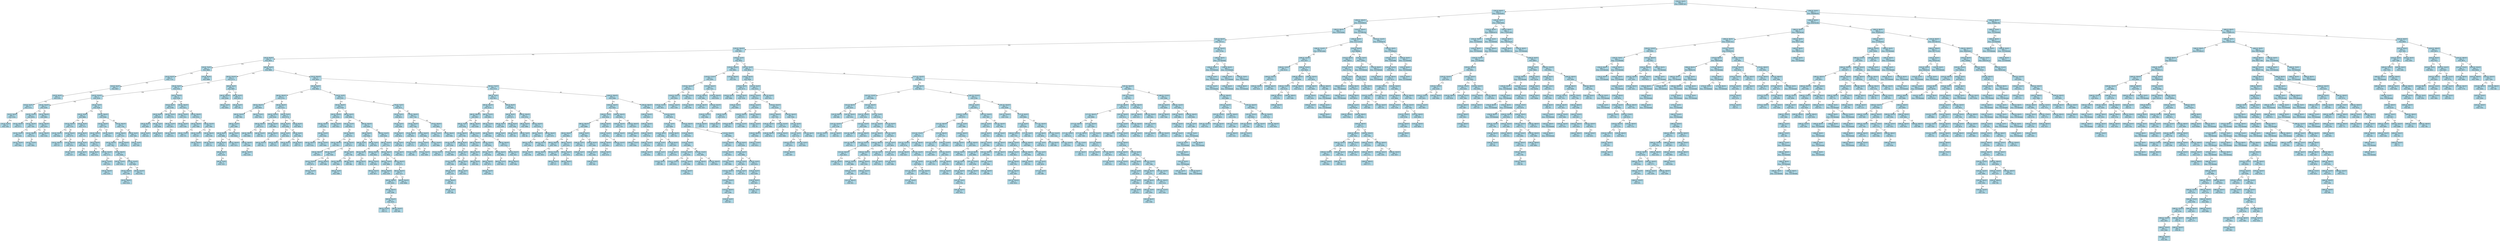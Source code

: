 digraph SmuTreap {
  node [shape=record, style=filled, fillcolor=lightblue];
  "0x62c29c9c32a0" [label="(256.33, 59.67)\nHits: 2\nPrio: 2146997447"];
  "0x62c29c9c32a0" -> "0x62c29c9efba0" [label="esq"];
  "0x62c29c9efba0" [label="(226.33, 69.67)\nHits: 2\nPrio: 2140292601"];
  "0x62c29c9efba0" -> "0x62c29c9b6c00" [label="esq"];
  "0x62c29c9b6c00" [label="(196.33, 109.67)\nHits: 2\nPrio: 2133500824"];
  "0x62c29c9b6c00" -> "0x62c29c9e1b10" [label="esq"];
  "0x62c29c9e1b10" [label="(196.33, 99.67)\nHits: 2\nPrio: 1102019046"];
  "0x62c29c9e1b10" -> "0x62c29c9bd030" [label="esq"];
  "0x62c29c9bd030" [label="(191.33, 94.67)\nHits: 2\nPrio: 287115"];
  "0x62c29c9bd030" -> "0x62c29c9b8ce0" [label="esq"];
  "0x62c29c9b8ce0" [label="(126.33, 104.67)\nHits: 2\nPrio: 9957"];
  "0x62c29c9b8ce0" -> "0x62c29ca2f090" [label="esq"];
  "0x62c29ca2f090" [label="(16.33, 94.67)\nHits: 2\nPrio: 9933"];
  "0x62c29ca2f090" -> "0x62c29ca15ba0" [label="esq"];
  "0x62c29ca15ba0" [label="(16.33, 74.67)\nHits: 2\nPrio: 9806"];
  "0x62c29ca15ba0" -> "0x62c29c9db9e0" [label="esq"];
  "0x62c29c9db9e0" [label="(16.33, 64.67)\nHits: 2\nPrio: 7714"];
  "0x62c29c9db9e0" -> "0x62c29ca131e0" [label="esq"];
  "0x62c29ca131e0" [label="(16.33, 54.67)\nHits: 2\nPrio: 6837"];
  "0x62c29ca131e0" -> "0x62c29ca40b70" [label="esq"];
  "0x62c29ca40b70" [label="(16.33, 44.67)\nHits: 2\nPrio: 4791"];
  "0x62c29ca40b70" -> "0x62c29ca04560" [label="esq"];
  "0x62c29ca04560" [label="(16.33, 14.67)\nHits: 2\nPrio: 3174"];
  "0x62c29ca04560" -> "0x62c29c9f03b0" [label="dir"];
  "0x62c29c9f03b0" [label="(16.33, 34.67)\nHits: 2\nPrio: 2216"];
  "0x62c29c9f03b0" -> "0x62c29ca32920" [label="esq"];
  "0x62c29ca32920" [label="(16.33, 24.67)\nHits: 2\nPrio: 1361"];
  "0x62c29ca15ba0" -> "0x62c29ca43600" [label="dir"];
  "0x62c29ca43600" [label="(16.33, 84.67)\nHits: 2\nPrio: 6988"];
  "0x62c29ca2f090" -> "0x62c29c9c8ec0" [label="dir"];
  "0x62c29c9c8ec0" [label="(46.33, 54.67)\nHits: 2\nPrio: 9860"];
  "0x62c29c9c8ec0" -> "0x62c29c9cecf0" [label="esq"];
  "0x62c29c9cecf0" [label="(36.33, 254.67)\nHits: 2\nPrio: 9773"];
  "0x62c29c9cecf0" -> "0x62c29ca0a0e0" [label="esq"];
  "0x62c29ca0a0e0" [label="(36.33, 34.67)\nHits: 2\nPrio: 9745"];
  "0x62c29ca0a0e0" -> "0x62c29c9e78d0" [label="esq"];
  "0x62c29c9e78d0" [label="(16.33, 214.67)\nHits: 2\nPrio: 9529"];
  "0x62c29c9e78d0" -> "0x62c29ca1d690" [label="esq"];
  "0x62c29ca1d690" [label="(16.33, 154.67)\nHits: 2\nPrio: 9160"];
  "0x62c29ca1d690" -> "0x62c29ca2e390" [label="esq"];
  "0x62c29ca2e390" [label="(16.33, 114.67)\nHits: 2\nPrio: 8978"];
  "0x62c29ca2e390" -> "0x62c29ca39e90" [label="esq"];
  "0x62c29ca39e90" [label="(16.33, 104.67)\nHits: 2\nPrio: 6777"];
  "0x62c29ca2e390" -> "0x62c29ca18240" [label="dir"];
  "0x62c29ca18240" [label="(16.33, 144.67)\nHits: 2\nPrio: 7561"];
  "0x62c29ca18240" -> "0x62c29ca4de70" [label="esq"];
  "0x62c29ca4de70" [label="(16.33, 124.67)\nHits: 2\nPrio: 5359"];
  "0x62c29ca4de70" -> "0x62c29ca4ffc0" [label="dir"];
  "0x62c29ca4ffc0" [label="(16.33, 134.67)\nHits: 2\nPrio: 2043"];
  "0x62c29ca1d690" -> "0x62c29ca0de60" [label="dir"];
  "0x62c29ca0de60" [label="(16.33, 204.67)\nHits: 2\nPrio: 6983"];
  "0x62c29ca0de60" -> "0x62c29ca4e3e0" [label="esq"];
  "0x62c29ca4e3e0" [label="(16.33, 184.67)\nHits: 2\nPrio: 5678"];
  "0x62c29ca4e3e0" -> "0x62c29ca0fa90" [label="esq"];
  "0x62c29ca0fa90" [label="(16.33, 164.67)\nHits: 2\nPrio: 4714"];
  "0x62c29ca0fa90" -> "0x62c29c9cc9c0" [label="dir"];
  "0x62c29c9cc9c0" [label="(16.33, 174.67)\nHits: 2\nPrio: 2905"];
  "0x62c29ca4e3e0" -> "0x62c29c9c7800" [label="dir"];
  "0x62c29c9c7800" [label="(16.33, 194.67)\nHits: 2\nPrio: 5194"];
  "0x62c29c9e78d0" -> "0x62c29ca546b0" [label="dir"];
  "0x62c29ca546b0" [label="(26.33, 74.67)\nHits: 2\nPrio: 9208"];
  "0x62c29ca546b0" -> "0x62c29ca42460" [label="esq"];
  "0x62c29ca42460" [label="(26.33, 24.67)\nHits: 2\nPrio: 8860"];
  "0x62c29ca42460" -> "0x62c29c9de8d0" [label="esq"];
  "0x62c29c9de8d0" [label="(16.33, 234.67)\nHits: 2\nPrio: 7270"];
  "0x62c29c9de8d0" -> "0x62c29c9bc3a0" [label="esq"];
  "0x62c29c9bc3a0" [label="(16.33, 224.67)\nHits: 2\nPrio: 4044"];
  "0x62c29c9de8d0" -> "0x62c29c9e3560" [label="dir"];
  "0x62c29c9e3560" [label="(16.33, 254.67)\nHits: 2\nPrio: 4770"];
  "0x62c29c9e3560" -> "0x62c29ca17570" [label="esq"];
  "0x62c29ca17570" [label="(16.33, 244.67)\nHits: 2\nPrio: 227"];
  "0x62c29c9e3560" -> "0x62c29ca444a0" [label="dir"];
  "0x62c29ca444a0" [label="(16.33, 264.67)\nHits: 2\nPrio: 3070"];
  "0x62c29ca444a0" -> "0x62c29ca31440" [label="dir"];
  "0x62c29ca31440" [label="(26.33, 14.67)\nHits: 2\nPrio: 1477"];
  "0x62c29ca42460" -> "0x62c29c9dbf50" [label="dir"];
  "0x62c29c9dbf50" [label="(26.33, 34.67)\nHits: 2\nPrio: 7373"];
  "0x62c29c9dbf50" -> "0x62c29c9b36f0" [label="dir"];
  "0x62c29c9b36f0" [label="(26.33, 64.67)\nHits: 2\nPrio: 5737"];
  "0x62c29c9b36f0" -> "0x62c29c9dd2a0" [label="esq"];
  "0x62c29c9dd2a0" [label="(26.33, 54.67)\nHits: 2\nPrio: 3941"];
  "0x62c29c9dd2a0" -> "0x62c29ca30070" [label="esq"];
  "0x62c29ca30070" [label="(26.33, 44.67)\nHits: 2\nPrio: 3683"];
  "0x62c29ca546b0" -> "0x62c29c9c8950" [label="dir"];
  "0x62c29c9c8950" [label="(26.33, 164.67)\nHits: 2\nPrio: 8366"];
  "0x62c29c9c8950" -> "0x62c29c9e8730" [label="esq"];
  "0x62c29c9e8730" [label="(26.33, 144.67)\nHits: 2\nPrio: 7754"];
  "0x62c29c9e8730" -> "0x62c29c9e9dd0" [label="esq"];
  "0x62c29c9e9dd0" [label="(26.33, 134.67)\nHits: 2\nPrio: 7568"];
  "0x62c29c9e9dd0" -> "0x62c29ca0c140" [label="esq"];
  "0x62c29ca0c140" [label="(26.33, 94.67)\nHits: 2\nPrio: 7376"];
  "0x62c29ca0c140" -> "0x62c29ca52660" [label="esq"];
  "0x62c29ca52660" [label="(26.33, 84.67)\nHits: 2\nPrio: 2476"];
  "0x62c29ca0c140" -> "0x62c29c9c1af0" [label="dir"];
  "0x62c29c9c1af0" [label="(26.33, 124.67)\nHits: 2\nPrio: 5772"];
  "0x62c29c9c1af0" -> "0x62c29c9cd7e0" [label="esq"];
  "0x62c29c9cd7e0" [label="(26.33, 114.67)\nHits: 2\nPrio: 3325"];
  "0x62c29c9cd7e0" -> "0x62c29ca28380" [label="esq"];
  "0x62c29ca28380" [label="(26.33, 104.67)\nHits: 2\nPrio: 2255"];
  "0x62c29c9e8730" -> "0x62c29ca3c9a0" [label="dir"];
  "0x62c29ca3c9a0" [label="(26.33, 154.67)\nHits: 2\nPrio: 5422"];
  "0x62c29c9c8950" -> "0x62c29c9cdd50" [label="dir"];
  "0x62c29c9cdd50" [label="(26.33, 264.67)\nHits: 2\nPrio: 7744"];
  "0x62c29c9cdd50" -> "0x62c29ca1bdc0" [label="esq"];
  "0x62c29ca1bdc0" [label="(26.33, 244.67)\nHits: 2\nPrio: 7523"];
  "0x62c29ca1bdc0" -> "0x62c29c9f8460" [label="esq"];
  "0x62c29c9f8460" [label="(26.33, 234.67)\nHits: 2\nPrio: 7387"];
  "0x62c29c9f8460" -> "0x62c29ca3b720" [label="esq"];
  "0x62c29ca3b720" [label="(26.33, 184.67)\nHits: 2\nPrio: 6446"];
  "0x62c29ca3b720" -> "0x62c29ca3a900" [label="esq"];
  "0x62c29ca3a900" [label="(26.33, 174.67)\nHits: 2\nPrio: 2529"];
  "0x62c29ca3b720" -> "0x62c29ca298d0" [label="dir"];
  "0x62c29ca298d0" [label="(26.33, 214.67)\nHits: 2\nPrio: 6082"];
  "0x62c29ca298d0" -> "0x62c29c9f2be0" [label="esq"];
  "0x62c29c9f2be0" [label="(26.33, 204.67)\nHits: 2\nPrio: 5796"];
  "0x62c29c9f2be0" -> "0x62c29ca00060" [label="esq"];
  "0x62c29ca00060" [label="(26.33, 194.67)\nHits: 2\nPrio: 5218"];
  "0x62c29ca298d0" -> "0x62c29c9ee030" [label="dir"];
  "0x62c29c9ee030" [label="(26.33, 224.67)\nHits: 2\nPrio: 4795"];
  "0x62c29ca1bdc0" -> "0x62c29ca47290" [label="dir"];
  "0x62c29ca47290" [label="(26.33, 254.67)\nHits: 2\nPrio: 4970"];
  "0x62c29c9cdd50" -> "0x62c29ca04d30" [label="dir"];
  "0x62c29ca04d30" [label="(36.33, 24.67)\nHits: 2\nPrio: 7463"];
  "0x62c29ca04d30" -> "0x62c29c9dee40" [label="esq"];
  "0x62c29c9dee40" [label="(36.33, 14.67)\nHits: 2\nPrio: 1397"];
  "0x62c29ca0a0e0" -> "0x62c29ca2d110" [label="dir"];
  "0x62c29ca2d110" [label="(36.33, 134.67)\nHits: 2\nPrio: 9709"];
  "0x62c29ca2d110" -> "0x62c29ca26b90" [label="esq"];
  "0x62c29ca26b90" [label="(36.33, 94.67)\nHits: 2\nPrio: 6788"];
  "0x62c29ca26b90" -> "0x62c29c9b4890" [label="esq"];
  "0x62c29c9b4890" [label="(36.33, 64.67)\nHits: 2\nPrio: 6430"];
  "0x62c29c9b4890" -> "0x62c29c9c2060" [label="esq"];
  "0x62c29c9c2060" [label="(36.33, 44.67)\nHits: 2\nPrio: 4482"];
  "0x62c29c9c2060" -> "0x62c29c9fe730" [label="dir"];
  "0x62c29c9fe730" [label="(36.33, 54.67)\nHits: 2\nPrio: 418"];
  "0x62c29c9b4890" -> "0x62c29ca1c330" [label="dir"];
  "0x62c29ca1c330" [label="(36.33, 74.67)\nHits: 2\nPrio: 4048"];
  "0x62c29ca1c330" -> "0x62c29ca41380" [label="dir"];
  "0x62c29ca41380" [label="(36.33, 84.67)\nHits: 2\nPrio: 3173"];
  "0x62c29ca26b90" -> "0x62c29ca0ff50" [label="dir"];
  "0x62c29ca0ff50" [label="(36.33, 124.67)\nHits: 2\nPrio: 5776"];
  "0x62c29ca0ff50" -> "0x62c29c9c7d90" [label="esq"];
  "0x62c29c9c7d90" [label="(36.33, 114.67)\nHits: 2\nPrio: 4915"];
  "0x62c29c9c7d90" -> "0x62c29ca1a150" [label="esq"];
  "0x62c29ca1a150" [label="(36.33, 104.67)\nHits: 2\nPrio: 4235"];
  "0x62c29ca2d110" -> "0x62c29c9d9b30" [label="dir"];
  "0x62c29c9d9b30" [label="(36.33, 164.67)\nHits: 2\nPrio: 9413"];
  "0x62c29c9d9b30" -> "0x62c29ca34cb0" [label="esq"];
  "0x62c29ca34cb0" [label="(36.33, 154.67)\nHits: 2\nPrio: 2351"];
  "0x62c29ca34cb0" -> "0x62c29c9cdff0" [label="esq"];
  "0x62c29c9cdff0" [label="(36.33, 144.67)\nHits: 2\nPrio: 2184"];
  "0x62c29c9d9b30" -> "0x62c29ca065c0" [label="dir"];
  "0x62c29ca065c0" [label="(36.33, 194.67)\nHits: 2\nPrio: 9232"];
  "0x62c29ca065c0" -> "0x62c29ca104c0" [label="esq"];
  "0x62c29ca104c0" [label="(36.33, 184.67)\nHits: 2\nPrio: 7089"];
  "0x62c29ca104c0" -> "0x62c29c9f3a00" [label="esq"];
  "0x62c29c9f3a00" [label="(36.33, 174.67)\nHits: 2\nPrio: 570"];
  "0x62c29ca065c0" -> "0x62c29c9ba340" [label="dir"];
  "0x62c29c9ba340" [label="(36.33, 224.67)\nHits: 2\nPrio: 7085"];
  "0x62c29c9ba340" -> "0x62c29ca47800" [label="esq"];
  "0x62c29ca47800" [label="(36.33, 214.67)\nHits: 2\nPrio: 637"];
  "0x62c29ca47800" -> "0x62c29c9f0c90" [label="esq"];
  "0x62c29c9f0c90" [label="(36.33, 204.67)\nHits: 2\nPrio: 50"];
  "0x62c29c9ba340" -> "0x62c29c9f6ea0" [label="dir"];
  "0x62c29c9f6ea0" [label="(36.33, 244.67)\nHits: 2\nPrio: 3169"];
  "0x62c29c9f6ea0" -> "0x62c29ca2de20" [label="esq"];
  "0x62c29ca2de20" [label="(36.33, 234.67)\nHits: 2\nPrio: 155"];
  "0x62c29c9cecf0" -> "0x62c29ca30840" [label="dir"];
  "0x62c29ca30840" [label="(46.33, 24.67)\nHits: 2\nPrio: 9087"];
  "0x62c29ca30840" -> "0x62c29ca24660" [label="esq"];
  "0x62c29ca24660" [label="(36.33, 264.67)\nHits: 2\nPrio: 6540"];
  "0x62c29ca24660" -> "0x62c29ca20610" [label="dir"];
  "0x62c29ca20610" [label="(46.33, 14.67)\nHits: 2\nPrio: 4654"];
  "0x62c29ca30840" -> "0x62c29ca492c0" [label="dir"];
  "0x62c29ca492c0" [label="(46.33, 44.67)\nHits: 2\nPrio: 4315"];
  "0x62c29ca492c0" -> "0x62c29ca535c0" [label="esq"];
  "0x62c29ca535c0" [label="(46.33, 34.67)\nHits: 2\nPrio: 193"];
  "0x62c29c9c8ec0" -> "0x62c29ca404b0" [label="dir"];
  "0x62c29ca404b0" [label="(76.33, 204.67)\nHits: 2\nPrio: 9852"];
  "0x62c29ca404b0" -> "0x62c29c9c7140" [label="esq"];
  "0x62c29c9c7140" [label="(56.33, 94.67)\nHits: 2\nPrio: 9842"];
  "0x62c29c9c7140" -> "0x62c29c9e9c80" [label="esq"];
  "0x62c29c9e9c80" [label="(46.33, 184.67)\nHits: 2\nPrio: 9755"];
  "0x62c29c9e9c80" -> "0x62c29ca0c6b0" [label="esq"];
  "0x62c29ca0c6b0" [label="(46.33, 164.67)\nHits: 2\nPrio: 8956"];
  "0x62c29ca0c6b0" -> "0x62c29c9d6790" [label="esq"];
  "0x62c29c9d6790" [label="(46.33, 154.67)\nHits: 2\nPrio: 7982"];
  "0x62c29c9d6790" -> "0x62c29c9ef0f0" [label="esq"];
  "0x62c29c9ef0f0" [label="(46.33, 114.67)\nHits: 2\nPrio: 7648"];
  "0x62c29c9ef0f0" -> "0x62c29ca53d90" [label="esq"];
  "0x62c29ca53d90" [label="(46.33, 94.67)\nHits: 2\nPrio: 6869"];
  "0x62c29ca53d90" -> "0x62c29c9f7ef0" [label="esq"];
  "0x62c29c9f7ef0" [label="(46.33, 64.67)\nHits: 2\nPrio: 6313"];
  "0x62c29c9f7ef0" -> "0x62c29ca26620" [label="dir"];
  "0x62c29ca26620" [label="(46.33, 84.67)\nHits: 2\nPrio: 5224"];
  "0x62c29ca26620" -> "0x62c29c9e5f90" [label="esq"];
  "0x62c29c9e5f90" [label="(46.33, 74.67)\nHits: 2\nPrio: 1327"];
  "0x62c29ca53d90" -> "0x62c29c9ca140" [label="dir"];
  "0x62c29c9ca140" [label="(46.33, 104.67)\nHits: 2\nPrio: 1475"];
  "0x62c29c9ef0f0" -> "0x62c29c9ddf70" [label="dir"];
  "0x62c29c9ddf70" [label="(46.33, 124.67)\nHits: 2\nPrio: 6659"];
  "0x62c29c9ddf70" -> "0x62c29ca55580" [label="dir"];
  "0x62c29ca55580" [label="(46.33, 144.67)\nHits: 2\nPrio: 5488"];
  "0x62c29ca55580" -> "0x62c29c9c3e20" [label="esq"];
  "0x62c29c9c3e20" [label="(46.33, 134.67)\nHits: 2\nPrio: 1529"];
  "0x62c29ca0c6b0" -> "0x62c29c9e3e80" [label="dir"];
  "0x62c29c9e3e80" [label="(46.33, 174.67)\nHits: 2\nPrio: 7256"];
  "0x62c29c9e9c80" -> "0x62c29ca1ee00" [label="dir"];
  "0x62c29ca1ee00" [label="(46.33, 264.67)\nHits: 2\nPrio: 9123"];
  "0x62c29ca1ee00" -> "0x62c29c9e8ca0" [label="esq"];
  "0x62c29c9e8ca0" [label="(46.33, 224.67)\nHits: 2\nPrio: 6249"];
  "0x62c29c9e8ca0" -> "0x62c29ca44f10" [label="esq"];
  "0x62c29ca44f10" [label="(46.33, 204.67)\nHits: 2\nPrio: 4113"];
  "0x62c29ca44f10" -> "0x62c29ca0d230" [label="esq"];
  "0x62c29ca0d230" [label="(46.33, 194.67)\nHits: 2\nPrio: 2806"];
  "0x62c29ca44f10" -> "0x62c29ca49a90" [label="dir"];
  "0x62c29ca49a90" [label="(46.33, 214.67)\nHits: 2\nPrio: 184"];
  "0x62c29c9e8ca0" -> "0x62c29ca19980" [label="dir"];
  "0x62c29ca19980" [label="(46.33, 234.67)\nHits: 2\nPrio: 4985"];
  "0x62c29ca19980" -> "0x62c29ca1fad0" [label="dir"];
  "0x62c29ca1fad0" [label="(46.33, 244.67)\nHits: 2\nPrio: 1172"];
  "0x62c29ca1fad0" -> "0x62c29c9c0790" [label="dir"];
  "0x62c29c9c0790" [label="(46.33, 254.67)\nHits: 2\nPrio: 281"];
  "0x62c29ca1ee00" -> "0x62c29ca38640" [label="dir"];
  "0x62c29ca38640" [label="(56.33, 74.67)\nHits: 2\nPrio: 8778"];
  "0x62c29ca38640" -> "0x62c29c9c2980" [label="esq"];
  "0x62c29c9c2980" [label="(56.33, 34.67)\nHits: 2\nPrio: 4568"];
  "0x62c29c9c2980" -> "0x62c29ca2a0a0" [label="esq"];
  "0x62c29ca2a0a0" [label="(56.33, 14.67)\nHits: 2\nPrio: 2434"];
  "0x62c29ca2a0a0" -> "0x62c29c9da9c0" [label="dir"];
  "0x62c29c9da9c0" [label="(56.33, 24.67)\nHits: 2\nPrio: 2337"];
  "0x62c29c9c2980" -> "0x62c29ca2eb20" [label="dir"];
  "0x62c29ca2eb20" [label="(56.33, 54.67)\nHits: 2\nPrio: 2588"];
  "0x62c29ca2eb20" -> "0x62c29ca0a8f0" [label="esq"];
  "0x62c29ca0a8f0" [label="(56.33, 44.67)\nHits: 2\nPrio: 128"];
  "0x62c29ca2eb20" -> "0x62c29c9c00d0" [label="dir"];
  "0x62c29c9c00d0" [label="(56.33, 64.67)\nHits: 2\nPrio: 757"];
  "0x62c29ca38640" -> "0x62c29c9b7ad0" [label="dir"];
  "0x62c29c9b7ad0" [label="(56.33, 84.67)\nHits: 2\nPrio: 4920"];
  "0x62c29c9c7140" -> "0x62c29c9cf9c0" [label="dir"];
  "0x62c29c9cf9c0" [label="(76.33, 14.67)\nHits: 2\nPrio: 9787"];
  "0x62c29c9cf9c0" -> "0x62c29c9c4860" [label="esq"];
  "0x62c29c9c4860" [label="(56.33, 164.67)\nHits: 2\nPrio: 9709"];
  "0x62c29c9c4860" -> "0x62c29ca397d0" [label="esq"];
  "0x62c29ca397d0" [label="(56.33, 144.67)\nHits: 2\nPrio: 8185"];
  "0x62c29ca397d0" -> "0x62c29c9fcac0" [label="esq"];
  "0x62c29c9fcac0" [label="(56.33, 134.67)\nHits: 2\nPrio: 6190"];
  "0x62c29c9fcac0" -> "0x62c29c9f11d0" [label="esq"];
  "0x62c29c9f11d0" [label="(56.33, 114.67)\nHits: 2\nPrio: 5344"];
  "0x62c29c9f11d0" -> "0x62c29ca36350" [label="esq"];
  "0x62c29ca36350" [label="(56.33, 104.67)\nHits: 2\nPrio: 3150"];
  "0x62c29c9f11d0" -> "0x62c29c9bd530" [label="dir"];
  "0x62c29c9bd530" [label="(56.33, 124.67)\nHits: 2\nPrio: 2400"];
  "0x62c29ca397d0" -> "0x62c29ca4a060" [label="dir"];
  "0x62c29ca4a060" [label="(56.33, 154.67)\nHits: 2\nPrio: 2622"];
  "0x62c29c9c4860" -> "0x62c29c9c10b0" [label="dir"];
  "0x62c29c9c10b0" [label="(66.33, 44.67)\nHits: 2\nPrio: 9690"];
  "0x62c29c9c10b0" -> "0x62c29ca08250" [label="esq"];
  "0x62c29ca08250" [label="(56.33, 174.67)\nHits: 2\nPrio: 9022"];
  "0x62c29ca08250" -> "0x62c29ca23fe0" [label="dir"];
  "0x62c29ca23fe0" [label="(56.33, 204.67)\nHits: 2\nPrio: 8225"];
  "0x62c29ca23fe0" -> "0x62c29c9c2ef0" [label="esq"];
  "0x62c29c9c2ef0" [label="(56.33, 194.67)\nHits: 2\nPrio: 7857"];
  "0x62c29c9c2ef0" -> "0x62c29c9d57f0" [label="esq"];
  "0x62c29c9d57f0" [label="(56.33, 184.67)\nHits: 2\nPrio: 4931"];
  "0x62c29ca23fe0" -> "0x62c29ca4ce90" [label="dir"];
  "0x62c29ca4ce90" [label="(56.33, 254.67)\nHits: 2\nPrio: 8157"];
  "0x62c29ca4ce90" -> "0x62c29c9d3a30" [label="esq"];
  "0x62c29c9d3a30" [label="(56.33, 234.67)\nHits: 2\nPrio: 7638"];
  "0x62c29c9d3a30" -> "0x62c29ca1e890" [label="esq"];
  "0x62c29ca1e890" [label="(56.33, 224.67)\nHits: 2\nPrio: 6273"];
  "0x62c29ca1e890" -> "0x62c29c9b9860" [label="esq"];
  "0x62c29c9b9860" [label="(56.33, 214.67)\nHits: 2\nPrio: 2306"];
  "0x62c29c9d3a30" -> "0x62c29c9e0a50" [label="dir"];
  "0x62c29c9e0a50" [label="(56.33, 244.67)\nHits: 2\nPrio: 5386"];
  "0x62c29ca4ce90" -> "0x62c29c9b1820" [label="dir"];
  "0x62c29c9b1820" [label="(66.33, 24.67)\nHits: 2\nPrio: 7794"];
  "0x62c29c9b1820" -> "0x62c29ca48850" [label="esq"];
  "0x62c29ca48850" [label="(56.33, 264.67)\nHits: 2\nPrio: 2845"];
  "0x62c29ca48850" -> "0x62c29c9bca20" [label="dir"];
  "0x62c29c9bca20" [label="(66.33, 14.67)\nHits: 2\nPrio: 1088"];
  "0x62c29c9b1820" -> "0x62c29ca013b0" [label="dir"];
  "0x62c29ca013b0" [label="(66.33, 34.67)\nHits: 2\nPrio: 484"];
  "0x62c29c9c10b0" -> "0x62c29ca3c850" [label="dir"];
  "0x62c29ca3c850" [label="(66.33, 104.67)\nHits: 2\nPrio: 8383"];
  "0x62c29ca3c850" -> "0x62c29ca03d90" [label="esq"];
  "0x62c29ca03d90" [label="(66.33, 64.67)\nHits: 2\nPrio: 8364"];
  "0x62c29ca03d90" -> "0x62c29c9e2ff0" [label="esq"];
  "0x62c29c9e2ff0" [label="(66.33, 54.67)\nHits: 2\nPrio: 380"];
  "0x62c29ca03d90" -> "0x62c29c9df920" [label="dir"];
  "0x62c29c9df920" [label="(66.33, 74.67)\nHits: 2\nPrio: 5631"];
  "0x62c29c9df920" -> "0x62c29c9d7660" [label="dir"];
  "0x62c29c9d7660" [label="(66.33, 94.67)\nHits: 2\nPrio: 2814"];
  "0x62c29c9d7660" -> "0x62c29ca2c0f0" [label="esq"];
  "0x62c29ca2c0f0" [label="(66.33, 84.67)\nHits: 2\nPrio: 33"];
  "0x62c29ca3c850" -> "0x62c29c9b6430" [label="dir"];
  "0x62c29c9b6430" [label="(66.33, 114.67)\nHits: 2\nPrio: 8168"];
  "0x62c29c9b6430" -> "0x62c29c9b7410" [label="dir"];
  "0x62c29c9b7410" [label="(66.33, 154.67)\nHits: 2\nPrio: 7374"];
  "0x62c29c9b7410" -> "0x62c29c9e13b0" [label="esq"];
  "0x62c29c9e13b0" [label="(66.33, 144.67)\nHits: 2\nPrio: 6043"];
  "0x62c29c9e13b0" -> "0x62c29ca53ff0" [label="esq"];
  "0x62c29ca53ff0" [label="(66.33, 124.67)\nHits: 2\nPrio: 5003"];
  "0x62c29ca53ff0" -> "0x62c29ca50be0" [label="dir"];
  "0x62c29ca50be0" [label="(66.33, 134.67)\nHits: 2\nPrio: 4977"];
  "0x62c29c9b7410" -> "0x62c29ca4bda0" [label="dir"];
  "0x62c29ca4bda0" [label="(66.33, 184.67)\nHits: 2\nPrio: 6834"];
  "0x62c29ca4bda0" -> "0x62c29c9bb6d0" [label="esq"];
  "0x62c29c9bb6d0" [label="(66.33, 174.67)\nHits: 2\nPrio: 3896"];
  "0x62c29c9bb6d0" -> "0x62c29c9dc1f0" [label="esq"];
  "0x62c29c9dc1f0" [label="(66.33, 164.67)\nHits: 2\nPrio: 1256"];
  "0x62c29ca4bda0" -> "0x62c29ca12a10" [label="dir"];
  "0x62c29ca12a10" [label="(66.33, 264.67)\nHits: 2\nPrio: 6711"];
  "0x62c29ca12a10" -> "0x62c29c9b3c60" [label="esq"];
  "0x62c29c9b3c60" [label="(66.33, 244.67)\nHits: 2\nPrio: 5212"];
  "0x62c29c9b3c60" -> "0x62c29ca564f0" [label="esq"];
  "0x62c29ca564f0" [label="(66.33, 194.67)\nHits: 2\nPrio: 3419"];
  "0x62c29ca564f0" -> "0x62c29c9da0a0" [label="dir"];
  "0x62c29c9da0a0" [label="(66.33, 204.67)\nHits: 2\nPrio: 3349"];
  "0x62c29c9da0a0" -> "0x62c29c9b5ec0" [label="dir"];
  "0x62c29c9b5ec0" [label="(66.33, 224.67)\nHits: 2\nPrio: 3070"];
  "0x62c29c9b5ec0" -> "0x62c29ca4f0f0" [label="esq"];
  "0x62c29ca4f0f0" [label="(66.33, 214.67)\nHits: 2\nPrio: 51"];
  "0x62c29c9b5ec0" -> "0x62c29ca3f400" [label="dir"];
  "0x62c29ca3f400" [label="(66.33, 234.67)\nHits: 2\nPrio: 400"];
  "0x62c29c9b3c60" -> "0x62c29c9b5300" [label="dir"];
  "0x62c29c9b5300" [label="(66.33, 254.67)\nHits: 2\nPrio: 4068"];
  "0x62c29c9cf9c0" -> "0x62c29ca13f80" [label="dir"];
  "0x62c29ca13f80" [label="(76.33, 74.67)\nHits: 2\nPrio: 8572"];
  "0x62c29ca13f80" -> "0x62c29ca3c190" [label="esq"];
  "0x62c29ca3c190" [label="(76.33, 24.67)\nHits: 2\nPrio: 8413"];
  "0x62c29ca3c190" -> "0x62c29c9c9bd0" [label="dir"];
  "0x62c29c9c9bd0" [label="(76.33, 34.67)\nHits: 2\nPrio: 5408"];
  "0x62c29c9c9bd0" -> "0x62c29c9cc0a0" [label="dir"];
  "0x62c29c9cc0a0" [label="(76.33, 64.67)\nHits: 2\nPrio: 4614"];
  "0x62c29c9cc0a0" -> "0x62c29ca354c0" [label="esq"];
  "0x62c29ca354c0" [label="(76.33, 54.67)\nHits: 2\nPrio: 3828"];
  "0x62c29ca354c0" -> "0x62c29c9d0c60" [label="esq"];
  "0x62c29c9d0c60" [label="(76.33, 44.67)\nHits: 2\nPrio: 3623"];
  "0x62c29ca13f80" -> "0x62c29c9bdb40" [label="dir"];
  "0x62c29c9bdb40" [label="(76.33, 164.67)\nHits: 2\nPrio: 7740"];
  "0x62c29c9bdb40" -> "0x62c29c9ff580" [label="esq"];
  "0x62c29c9ff580" [label="(76.33, 104.67)\nHits: 2\nPrio: 7206"];
  "0x62c29c9ff580" -> "0x62c29c9bfb60" [label="esq"];
  "0x62c29c9bfb60" [label="(76.33, 84.67)\nHits: 2\nPrio: 6653"];
  "0x62c29c9bfb60" -> "0x62c29c9f9090" [label="dir"];
  "0x62c29c9f9090" [label="(76.33, 94.67)\nHits: 2\nPrio: 2727"];
  "0x62c29c9ff580" -> "0x62c29ca00300" [label="dir"];
  "0x62c29ca00300" [label="(76.33, 144.67)\nHits: 2\nPrio: 4946"];
  "0x62c29ca00300" -> "0x62c29ca54140" [label="esq"];
  "0x62c29ca54140" [label="(76.33, 124.67)\nHits: 2\nPrio: 3175"];
  "0x62c29ca54140" -> "0x62c29c9f0de0" [label="esq"];
  "0x62c29c9f0de0" [label="(76.33, 114.67)\nHits: 2\nPrio: 965"];
  "0x62c29ca54140" -> "0x62c29ca0b510" [label="dir"];
  "0x62c29ca0b510" [label="(76.33, 134.67)\nHits: 2\nPrio: 1806"];
  "0x62c29ca00300" -> "0x62c29ca50260" [label="dir"];
  "0x62c29ca50260" [label="(76.33, 154.67)\nHits: 2\nPrio: 2660"];
  "0x62c29c9bdb40" -> "0x62c29c9bf170" [label="dir"];
  "0x62c29c9bf170" [label="(76.33, 184.67)\nHits: 2\nPrio: 6602"];
  "0x62c29c9bf170" -> "0x62c29ca22330" [label="esq"];
  "0x62c29ca22330" [label="(76.33, 174.67)\nHits: 2\nPrio: 5335"];
  "0x62c29c9bf170" -> "0x62c29c9e4930" [label="dir"];
  "0x62c29c9e4930" [label="(76.33, 194.67)\nHits: 2\nPrio: 1994"];
  "0x62c29ca404b0" -> "0x62c29ca54c20" [label="dir"];
  "0x62c29ca54c20" [label="(96.33, 174.67)\nHits: 2\nPrio: 9719"];
  "0x62c29ca54c20" -> "0x62c29c9fc820" [label="esq"];
  "0x62c29c9fc820" [label="(96.33, 14.67)\nHits: 2\nPrio: 9611"];
  "0x62c29c9fc820" -> "0x62c29c9f49a0" [label="esq"];
  "0x62c29c9f49a0" [label="(86.33, 204.67)\nHits: 2\nPrio: 9118"];
  "0x62c29c9f49a0" -> "0x62c29c9f9c10" [label="esq"];
  "0x62c29c9f9c10" [label="(86.33, 184.67)\nHits: 2\nPrio: 8947"];
  "0x62c29c9f9c10" -> "0x62c29ca23530" [label="esq"];
  "0x62c29ca23530" [label="(86.33, 74.67)\nHits: 2\nPrio: 8190"];
  "0x62c29ca23530" -> "0x62c29ca21a10" [label="esq"];
  "0x62c29ca21a10" [label="(76.33, 244.67)\nHits: 2\nPrio: 5798"];
  "0x62c29ca21a10" -> "0x62c29ca00e40" [label="esq"];
  "0x62c29ca00e40" [label="(76.33, 224.67)\nHits: 2\nPrio: 4290"];
  "0x62c29ca00e40" -> "0x62c29c9d7fc0" [label="esq"];
  "0x62c29c9d7fc0" [label="(76.33, 214.67)\nHits: 2\nPrio: 2927"];
  "0x62c29ca00e40" -> "0x62c29c9d6fa0" [label="dir"];
  "0x62c29c9d6fa0" [label="(76.33, 234.67)\nHits: 2\nPrio: 2960"];
  "0x62c29ca21a10" -> "0x62c29ca288f0" [label="dir"];
  "0x62c29ca288f0" [label="(86.33, 64.67)\nHits: 2\nPrio: 5351"];
  "0x62c29ca288f0" -> "0x62c29c9d20d0" [label="esq"];
  "0x62c29c9d20d0" [label="(86.33, 34.67)\nHits: 2\nPrio: 3731"];
  "0x62c29c9d20d0" -> "0x62c29c9c5990" [label="esq"];
  "0x62c29c9c5990" [label="(76.33, 254.67)\nHits: 2\nPrio: 2246"];
  "0x62c29c9c5990" -> "0x62c29ca28e60" [label="dir"];
  "0x62c29ca28e60" [label="(86.33, 24.67)\nHits: 2\nPrio: 1132"];
  "0x62c29ca28e60" -> "0x62c29c9b1010" [label="esq"];
  "0x62c29c9b1010" [label="(76.33, 264.67)\nHits: 2\nPrio: 887"];
  "0x62c29c9b1010" -> "0x62c29c9ea490" [label="dir"];
  "0x62c29c9ea490" [label="(86.33, 14.67)\nHits: 2\nPrio: 369"];
  "0x62c29c9d20d0" -> "0x62c29c9fa290" [label="dir"];
  "0x62c29c9fa290" [label="(86.33, 44.67)\nHits: 2\nPrio: 2648"];
  "0x62c29c9fa290" -> "0x62c29c9e70c0" [label="dir"];
  "0x62c29c9e70c0" [label="(86.33, 54.67)\nHits: 2\nPrio: 2022"];
  "0x62c29ca23530" -> "0x62c29c9e4120" [label="dir"];
  "0x62c29c9e4120" [label="(86.33, 114.67)\nHits: 2\nPrio: 8143"];
  "0x62c29c9e4120" -> "0x62c29ca34170" [label="esq"];
  "0x62c29ca34170" [label="(86.33, 104.67)\nHits: 2\nPrio: 3438"];
  "0x62c29ca34170" -> "0x62c29ca1df70" [label="esq"];
  "0x62c29ca1df70" [label="(86.33, 84.67)\nHits: 2\nPrio: 1042"];
  "0x62c29ca1df70" -> "0x62c29c9d6530" [label="dir"];
  "0x62c29c9d6530" [label="(86.33, 94.67)\nHits: 2\nPrio: 164"];
  "0x62c29c9e4120" -> "0x62c29ca48af0" [label="dir"];
  "0x62c29ca48af0" [label="(86.33, 154.67)\nHits: 2\nPrio: 6650"];
  "0x62c29ca48af0" -> "0x62c29ca51500" [label="esq"];
  "0x62c29ca51500" [label="(86.33, 124.67)\nHits: 2\nPrio: 6344"];
  "0x62c29ca51500" -> "0x62c29ca0f3d0" [label="dir"];
  "0x62c29ca0f3d0" [label="(86.33, 144.67)\nHits: 2\nPrio: 3075"];
  "0x62c29ca0f3d0" -> "0x62c29c9b1f80" [label="esq"];
  "0x62c29c9b1f80" [label="(86.33, 134.67)\nHits: 2\nPrio: 2363"];
  "0x62c29ca48af0" -> "0x62c29c9c3a70" [label="dir"];
  "0x62c29c9c3a70" [label="(86.33, 164.67)\nHits: 2\nPrio: 4684"];
  "0x62c29c9c3a70" -> "0x62c29c9c5f00" [label="dir"];
  "0x62c29c9c5f00" [label="(86.33, 174.67)\nHits: 2\nPrio: 2847"];
  "0x62c29c9f9c10" -> "0x62c29ca4b480" [label="dir"];
  "0x62c29ca4b480" [label="(86.33, 194.67)\nHits: 2\nPrio: 4549"];
  "0x62c29c9f49a0" -> "0x62c29ca35de0" [label="dir"];
  "0x62c29ca35de0" [label="(86.33, 214.67)\nHits: 2\nPrio: 6652"];
  "0x62c29ca35de0" -> "0x62c29ca27a20" [label="dir"];
  "0x62c29ca27a20" [label="(86.33, 224.67)\nHits: 2\nPrio: 3876"];
  "0x62c29ca27a20" -> "0x62c29ca2f600" [label="dir"];
  "0x62c29ca2f600" [label="(86.33, 234.67)\nHits: 2\nPrio: 3383"];
  "0x62c29ca2f600" -> "0x62c29ca56a60" [label="dir"];
  "0x62c29ca56a60" [label="(86.33, 244.67)\nHits: 2\nPrio: 3142"];
  "0x62c29ca56a60" -> "0x62c29ca482e0" [label="dir"];
  "0x62c29ca482e0" [label="(86.33, 254.67)\nHits: 2\nPrio: 1957"];
  "0x62c29ca482e0" -> "0x62c29c9b69a0" [label="dir"];
  "0x62c29c9b69a0" [label="(86.33, 264.67)\nHits: 2\nPrio: 1394"];
  "0x62c29c9fc820" -> "0x62c29c9f5b10" [label="dir"];
  "0x62c29c9f5b10" [label="(96.33, 84.67)\nHits: 2\nPrio: 8997"];
  "0x62c29c9f5b10" -> "0x62c29ca47d70" [label="esq"];
  "0x62c29ca47d70" [label="(96.33, 44.67)\nHits: 2\nPrio: 6171"];
  "0x62c29ca47d70" -> "0x62c29c9b41d0" [label="esq"];
  "0x62c29c9b41d0" [label="(96.33, 34.67)\nHits: 2\nPrio: 5369"];
  "0x62c29c9b41d0" -> "0x62c29ca22d60" [label="esq"];
  "0x62c29ca22d60" [label="(96.33, 24.67)\nHits: 2\nPrio: 2716"];
  "0x62c29ca47d70" -> "0x62c29ca08bb0" [label="dir"];
  "0x62c29ca08bb0" [label="(96.33, 64.67)\nHits: 2\nPrio: 5380"];
  "0x62c29ca08bb0" -> "0x62c29ca11210" [label="esq"];
  "0x62c29ca11210" [label="(96.33, 54.67)\nHits: 2\nPrio: 236"];
  "0x62c29ca08bb0" -> "0x62c29ca41de0" [label="dir"];
  "0x62c29ca41de0" [label="(96.33, 74.67)\nHits: 2\nPrio: 38"];
  "0x62c29c9f5b10" -> "0x62c29ca3e620" [label="dir"];
  "0x62c29ca3e620" [label="(96.33, 104.67)\nHits: 2\nPrio: 8763"];
  "0x62c29ca3e620" -> "0x62c29ca20de0" [label="esq"];
  "0x62c29ca20de0" [label="(96.33, 94.67)\nHits: 2\nPrio: 3960"];
  "0x62c29ca3e620" -> "0x62c29c9c1850" [label="dir"];
  "0x62c29c9c1850" [label="(96.33, 144.67)\nHits: 2\nPrio: 8118"];
  "0x62c29c9c1850" -> "0x62c29ca2ad70" [label="esq"];
  "0x62c29ca2ad70" [label="(96.33, 134.67)\nHits: 2\nPrio: 5405"];
  "0x62c29ca2ad70" -> "0x62c29c9e7e40" [label="esq"];
  "0x62c29c9e7e40" [label="(96.33, 114.67)\nHits: 2\nPrio: 5190"];
  "0x62c29c9e7e40" -> "0x62c29c9dd540" [label="dir"];
  "0x62c29c9dd540" [label="(96.33, 124.67)\nHits: 2\nPrio: 1706"];
  "0x62c29c9c1850" -> "0x62c29ca24d20" [label="dir"];
  "0x62c29ca24d20" [label="(96.33, 164.67)\nHits: 2\nPrio: 3379"];
  "0x62c29ca24d20" -> "0x62c29ca22480" [label="esq"];
  "0x62c29ca22480" [label="(96.33, 154.67)\nHits: 2\nPrio: 2699"];
  "0x62c29ca54c20" -> "0x62c29c9e5520" [label="dir"];
  "0x62c29c9e5520" [label="(106.33, 204.67)\nHits: 2\nPrio: 9568"];
  "0x62c29c9e5520" -> "0x62c29c9d2760" [label="esq"];
  "0x62c29c9d2760" [label="(106.33, 134.67)\nHits: 2\nPrio: 9445"];
  "0x62c29c9d2760" -> "0x62c29ca4c5b0" [label="esq"];
  "0x62c29ca4c5b0" [label="(106.33, 74.67)\nHits: 2\nPrio: 9356"];
  "0x62c29ca4c5b0" -> "0x62c29c9fdaa0" [label="esq"];
  "0x62c29c9fdaa0" [label="(96.33, 264.67)\nHits: 2\nPrio: 8988"];
  "0x62c29c9fdaa0" -> "0x62c29c9edac0" [label="esq"];
  "0x62c29c9edac0" [label="(96.33, 204.67)\nHits: 2\nPrio: 8903"];
  "0x62c29c9edac0" -> "0x62c29c9fd2d0" [label="esq"];
  "0x62c29c9fd2d0" [label="(96.33, 194.67)\nHits: 2\nPrio: 7642"];
  "0x62c29c9fd2d0" -> "0x62c29ca16da0" [label="esq"];
  "0x62c29ca16da0" [label="(96.33, 184.67)\nHits: 2\nPrio: 2950"];
  "0x62c29c9edac0" -> "0x62c29ca4f660" [label="dir"];
  "0x62c29ca4f660" [label="(96.33, 234.67)\nHits: 2\nPrio: 4101"];
  "0x62c29ca4f660" -> "0x62c29c9d4570" [label="esq"];
  "0x62c29c9d4570" [label="(96.33, 214.67)\nHits: 2\nPrio: 1900"];
  "0x62c29c9d4570" -> "0x62c29ca0e9a0" [label="dir"];
  "0x62c29ca0e9a0" [label="(96.33, 224.67)\nHits: 2\nPrio: 127"];
  "0x62c29ca4f660" -> "0x62c29ca4fd20" [label="dir"];
  "0x62c29ca4fd20" [label="(96.33, 254.67)\nHits: 2\nPrio: 1076"];
  "0x62c29ca4fd20" -> "0x62c29ca51260" [label="esq"];
  "0x62c29ca51260" [label="(96.33, 244.67)\nHits: 2\nPrio: 20"];
  "0x62c29c9fdaa0" -> "0x62c29ca16260" [label="dir"];
  "0x62c29ca16260" [label="(106.33, 34.67)\nHits: 2\nPrio: 7869"];
  "0x62c29ca16260" -> "0x62c29ca144f0" [label="esq"];
  "0x62c29ca144f0" [label="(106.33, 14.67)\nHits: 2\nPrio: 2662"];
  "0x62c29ca144f0" -> "0x62c29c9f41d0" [label="dir"];
  "0x62c29c9f41d0" [label="(106.33, 24.67)\nHits: 2\nPrio: 2262"];
  "0x62c29ca16260" -> "0x62c29c9e95c0" [label="dir"];
  "0x62c29c9e95c0" [label="(106.33, 64.67)\nHits: 2\nPrio: 1649"];
  "0x62c29c9e95c0" -> "0x62c29c9ee800" [label="esq"];
  "0x62c29c9ee800" [label="(106.33, 44.67)\nHits: 2\nPrio: 1044"];
  "0x62c29c9ee800" -> "0x62c29c9f7980" [label="dir"];
  "0x62c29c9f7980" [label="(106.33, 54.67)\nHits: 2\nPrio: 359"];
  "0x62c29ca4c5b0" -> "0x62c29ca2aad0" [label="dir"];
  "0x62c29ca2aad0" [label="(106.33, 84.67)\nHits: 2\nPrio: 9297"];
  "0x62c29ca2aad0" -> "0x62c29ca0f940" [label="dir"];
  "0x62c29ca0f940" [label="(106.33, 114.67)\nHits: 2\nPrio: 7815"];
  "0x62c29ca0f940" -> "0x62c29ca33310" [label="esq"];
  "0x62c29ca33310" [label="(106.33, 104.67)\nHits: 2\nPrio: 6583"];
  "0x62c29ca33310" -> "0x62c29ca120f0" [label="esq"];
  "0x62c29ca120f0" [label="(106.33, 94.67)\nHits: 2\nPrio: 2574"];
  "0x62c29ca0f940" -> "0x62c29ca0e430" [label="dir"];
  "0x62c29ca0e430" [label="(106.33, 124.67)\nHits: 2\nPrio: 1575"];
  "0x62c29c9d2760" -> "0x62c29c9e1f00" [label="dir"];
  "0x62c29c9e1f00" [label="(106.33, 164.67)\nHits: 2\nPrio: 8820"];
  "0x62c29c9e1f00" -> "0x62c29c9bad70" [label="esq"];
  "0x62c29c9bad70" [label="(106.33, 144.67)\nHits: 2\nPrio: 1730"];
  "0x62c29c9bad70" -> "0x62c29ca4cfe0" [label="dir"];
  "0x62c29ca4cfe0" [label="(106.33, 154.67)\nHits: 2\nPrio: 961"];
  "0x62c29c9e1f00" -> "0x62c29c9db320" [label="dir"];
  "0x62c29c9db320" [label="(106.33, 194.67)\nHits: 2\nPrio: 8207"];
  "0x62c29c9db320" -> "0x62c29c9d4d80" [label="esq"];
  "0x62c29c9d4d80" [label="(106.33, 184.67)\nHits: 2\nPrio: 7469"];
  "0x62c29c9d4d80" -> "0x62c29c9eb930" [label="esq"];
  "0x62c29c9eb930" [label="(106.33, 174.67)\nHits: 2\nPrio: 5364"];
  "0x62c29c9e5520" -> "0x62c29c9fc2b0" [label="dir"];
  "0x62c29c9fc2b0" [label="(106.33, 264.67)\nHits: 2\nPrio: 9480"];
  "0x62c29c9fc2b0" -> "0x62c29ca2c900" [label="esq"];
  "0x62c29ca2c900" [label="(106.33, 254.67)\nHits: 2\nPrio: 8507"];
  "0x62c29ca2c900" -> "0x62c29ca37b60" [label="esq"];
  "0x62c29ca37b60" [label="(106.33, 244.67)\nHits: 2\nPrio: 6932"];
  "0x62c29ca37b60" -> "0x62c29ca21350" [label="esq"];
  "0x62c29ca21350" [label="(106.33, 234.67)\nHits: 2\nPrio: 6729"];
  "0x62c29ca21350" -> "0x62c29ca46a80" [label="esq"];
  "0x62c29ca46a80" [label="(106.33, 214.67)\nHits: 2\nPrio: 6142"];
  "0x62c29ca46a80" -> "0x62c29ca253e0" [label="dir"];
  "0x62c29ca253e0" [label="(106.33, 224.67)\nHits: 2\nPrio: 5054"];
  "0x62c29c9fc2b0" -> "0x62c29ca02430" [label="dir"];
  "0x62c29ca02430" [label="(116.33, 94.67)\nHits: 2\nPrio: 9439"];
  "0x62c29ca02430" -> "0x62c29ca380d0" [label="esq"];
  "0x62c29ca380d0" [label="(116.33, 74.67)\nHits: 2\nPrio: 6088"];
  "0x62c29ca380d0" -> "0x62c29ca030c0" [label="esq"];
  "0x62c29ca030c0" [label="(116.33, 34.67)\nHits: 2\nPrio: 3494"];
  "0x62c29ca030c0" -> "0x62c29ca42b20" [label="esq"];
  "0x62c29ca42b20" [label="(116.33, 24.67)\nHits: 2\nPrio: 872"];
  "0x62c29ca42b20" -> "0x62c29c9be0b0" [label="esq"];
  "0x62c29c9be0b0" [label="(116.33, 14.67)\nHits: 2\nPrio: 13"];
  "0x62c29ca030c0" -> "0x62c29ca4d7b0" [label="dir"];
  "0x62c29ca4d7b0" [label="(116.33, 64.67)\nHits: 2\nPrio: 3287"];
  "0x62c29ca4d7b0" -> "0x62c29c9f1850" [label="esq"];
  "0x62c29c9f1850" [label="(116.33, 44.67)\nHits: 2\nPrio: 3178"];
  "0x62c29c9f1850" -> "0x62c29ca2bb80" [label="dir"];
  "0x62c29ca2bb80" [label="(116.33, 54.67)\nHits: 2\nPrio: 298"];
  "0x62c29ca380d0" -> "0x62c29c9c5310" [label="dir"];
  "0x62c29c9c5310" [label="(116.33, 84.67)\nHits: 2\nPrio: 724"];
  "0x62c29ca02430" -> "0x62c29c9dffe0" [label="dir"];
  "0x62c29c9dffe0" [label="(116.33, 194.67)\nHits: 2\nPrio: 9293"];
  "0x62c29c9dffe0" -> "0x62c29c9f7410" [label="esq"];
  "0x62c29c9f7410" [label="(116.33, 104.67)\nHits: 2\nPrio: 8206"];
  "0x62c29c9f7410" -> "0x62c29ca2b4c0" [label="dir"];
  "0x62c29ca2b4c0" [label="(116.33, 154.67)\nHits: 2\nPrio: 6893"];
  "0x62c29ca2b4c0" -> "0x62c29c9fcd60" [label="esq"];
  "0x62c29c9fcd60" [label="(116.33, 124.67)\nHits: 2\nPrio: 6356"];
  "0x62c29c9fcd60" -> "0x62c29c9f3c60" [label="esq"];
  "0x62c29c9f3c60" [label="(116.33, 114.67)\nHits: 2\nPrio: 4233"];
  "0x62c29c9fcd60" -> "0x62c29c9f23d0" [label="dir"];
  "0x62c29c9f23d0" [label="(116.33, 134.67)\nHits: 2\nPrio: 5368"];
  "0x62c29c9f23d0" -> "0x62c29ca06710" [label="dir"];
  "0x62c29ca06710" [label="(116.33, 144.67)\nHits: 2\nPrio: 5022"];
  "0x62c29ca2b4c0" -> "0x62c29c9d5e70" [label="dir"];
  "0x62c29c9d5e70" [label="(116.33, 174.67)\nHits: 2\nPrio: 5895"];
  "0x62c29c9d5e70" -> "0x62c29ca346e0" [label="esq"];
  "0x62c29ca346e0" [label="(116.33, 164.67)\nHits: 2\nPrio: 854"];
  "0x62c29c9d5e70" -> "0x62c29c9eb3c0" [label="dir"];
  "0x62c29c9eb3c0" [label="(116.33, 184.67)\nHits: 2\nPrio: 3034"];
  "0x62c29c9dffe0" -> "0x62c29ca52f40" [label="dir"];
  "0x62c29ca52f40" [label="(116.33, 234.67)\nHits: 2\nPrio: 8968"];
  "0x62c29ca52f40" -> "0x62c29ca45590" [label="esq"];
  "0x62c29ca45590" [label="(116.33, 204.67)\nHits: 2\nPrio: 6507"];
  "0x62c29ca45590" -> "0x62c29ca0d8f0" [label="dir"];
  "0x62c29ca0d8f0" [label="(116.33, 224.67)\nHits: 2\nPrio: 4823"];
  "0x62c29ca0d8f0" -> "0x62c29ca1d150" [label="esq"];
  "0x62c29ca1d150" [label="(116.33, 214.67)\nHits: 2\nPrio: 1899"];
  "0x62c29ca52f40" -> "0x62c29c9cad40" [label="dir"];
  "0x62c29c9cad40" [label="(126.33, 94.67)\nHits: 2\nPrio: 8236"];
  "0x62c29c9cad40" -> "0x62c29ca25f60" [label="esq"];
  "0x62c29ca25f60" [label="(126.33, 44.67)\nHits: 2\nPrio: 8068"];
  "0x62c29ca25f60" -> "0x62c29ca31b00" [label="esq"];
  "0x62c29ca31b00" [label="(126.33, 24.67)\nHits: 2\nPrio: 5821"];
  "0x62c29ca31b00" -> "0x62c29c9f89d0" [label="esq"];
  "0x62c29c9f89d0" [label="(116.33, 244.67)\nHits: 2\nPrio: 5101"];
  "0x62c29c9f89d0" -> "0x62c29ca37280" [label="dir"];
  "0x62c29ca37280" [label="(116.33, 254.67)\nHits: 2\nPrio: 3891"];
  "0x62c29ca37280" -> "0x62c29c9e4ea0" [label="dir"];
  "0x62c29c9e4ea0" [label="(116.33, 264.67)\nHits: 2\nPrio: 3206"];
  "0x62c29c9e4ea0" -> "0x62c29c9bac20" [label="dir"];
  "0x62c29c9bac20" [label="(126.33, 14.67)\nHits: 2\nPrio: 847"];
  "0x62c29ca31b00" -> "0x62c29ca57760" [label="dir"];
  "0x62c29ca57760" [label="(126.33, 34.67)\nHits: 2\nPrio: 5475"];
  "0x62c29ca25f60" -> "0x62c29ca27210" [label="dir"];
  "0x62c29ca27210" [label="(126.33, 54.67)\nHits: 2\nPrio: 6533"];
  "0x62c29ca27210" -> "0x62c29c9ef7b0" [label="dir"];
  "0x62c29c9ef7b0" [label="(126.33, 64.67)\nHits: 2\nPrio: 6160"];
  "0x62c29c9ef7b0" -> "0x62c29c9d8e60" [label="dir"];
  "0x62c29c9d8e60" [label="(126.33, 84.67)\nHits: 2\nPrio: 5937"];
  "0x62c29c9d8e60" -> "0x62c29c9feca0" [label="esq"];
  "0x62c29c9feca0" [label="(126.33, 74.67)\nHits: 2\nPrio: 607"];
  "0x62c29c9b8ce0" -> "0x62c29ca0ba80" [label="dir"];
  "0x62c29ca0ba80" [label="(136.33, 14.67)\nHits: 2\nPrio: 9935"];
  "0x62c29ca0ba80" -> "0x62c29c9dcad0" [label="esq"];
  "0x62c29c9dcad0" [label="(126.33, 254.67)\nHits: 2\nPrio: 9905"];
  "0x62c29c9dcad0" -> "0x62c29ca51a70" [label="esq"];
  "0x62c29ca51a70" [label="(126.33, 174.67)\nHits: 2\nPrio: 9305"];
  "0x62c29ca51a70" -> "0x62c29ca301c0" [label="esq"];
  "0x62c29ca301c0" [label="(126.33, 144.67)\nHits: 2\nPrio: 9212"];
  "0x62c29ca301c0" -> "0x62c29ca3fdf0" [label="esq"];
  "0x62c29ca3fdf0" [label="(126.33, 124.67)\nHits: 2\nPrio: 9016"];
  "0x62c29ca3fdf0" -> "0x62c29c9ecc60" [label="esq"];
  "0x62c29c9ecc60" [label="(126.33, 114.67)\nHits: 2\nPrio: 3922"];
  "0x62c29ca3fdf0" -> "0x62c29ca25790" [label="dir"];
  "0x62c29ca25790" [label="(126.33, 134.67)\nHits: 2\nPrio: 1339"];
  "0x62c29ca301c0" -> "0x62c29ca50110" [label="dir"];
  "0x62c29ca50110" [label="(126.33, 154.67)\nHits: 2\nPrio: 5625"];
  "0x62c29ca50110" -> "0x62c29c9ea9d0" [label="dir"];
  "0x62c29c9ea9d0" [label="(126.33, 164.67)\nHits: 2\nPrio: 3789"];
  "0x62c29ca51a70" -> "0x62c29ca3d2c0" [label="dir"];
  "0x62c29ca3d2c0" [label="(126.33, 234.67)\nHits: 2\nPrio: 7335"];
  "0x62c29ca3d2c0" -> "0x62c29ca520f0" [label="esq"];
  "0x62c29ca520f0" [label="(126.33, 194.67)\nHits: 2\nPrio: 5982"];
  "0x62c29ca520f0" -> "0x62c29c9e6a00" [label="esq"];
  "0x62c29c9e6a00" [label="(126.33, 184.67)\nHits: 2\nPrio: 3507"];
  "0x62c29ca520f0" -> "0x62c29ca19020" [label="dir"];
  "0x62c29ca19020" [label="(126.33, 224.67)\nHits: 2\nPrio: 5197"];
  "0x62c29ca19020" -> "0x62c29ca1ac90" [label="esq"];
  "0x62c29ca1ac90" [label="(126.33, 214.67)\nHits: 2\nPrio: 1064"];
  "0x62c29ca1ac90" -> "0x62c29c9b24f0" [label="esq"];
  "0x62c29c9b24f0" [label="(126.33, 204.67)\nHits: 2\nPrio: 28"];
  "0x62c29ca3d2c0" -> "0x62c29c9b72c0" [label="dir"];
  "0x62c29c9b72c0" [label="(126.33, 244.67)\nHits: 2\nPrio: 6230"];
  "0x62c29c9dcad0" -> "0x62c29c9b9dd0" [label="dir"];
  "0x62c29c9b9dd0" [label="(126.33, 264.67)\nHits: 2\nPrio: 926"];
  "0x62c29ca0ba80" -> "0x62c29c9cd160" [label="dir"];
  "0x62c29c9cd160" [label="(141.33, 74.67)\nHits: 2\nPrio: 9918"];
  "0x62c29c9cd160" -> "0x62c29c9e1110" [label="esq"];
  "0x62c29c9e1110" [label="(136.33, 84.67)\nHits: 2\nPrio: 9300"];
  "0x62c29c9e1110" -> "0x62c29c9b3180" [label="esq"];
  "0x62c29c9b3180" [label="(136.33, 34.67)\nHits: 2\nPrio: 9173"];
  "0x62c29c9b3180" -> "0x62c29c9d2ef0" [label="esq"];
  "0x62c29c9d2ef0" [label="(136.33, 24.67)\nHits: 2\nPrio: 3466"];
  "0x62c29c9b3180" -> "0x62c29c9f1ed0" [label="dir"];
  "0x62c29c9f1ed0" [label="(136.33, 44.67)\nHits: 2\nPrio: 5239"];
  "0x62c29c9f1ed0" -> "0x62c29c9df3b0" [label="dir"];
  "0x62c29c9df3b0" [label="(136.33, 74.67)\nHits: 2\nPrio: 4082"];
  "0x62c29c9df3b0" -> "0x62c29ca55430" [label="esq"];
  "0x62c29ca55430" [label="(136.33, 54.67)\nHits: 2\nPrio: 2378"];
  "0x62c29ca55430" -> "0x62c29ca1b200" [label="dir"];
  "0x62c29ca1b200" [label="(136.33, 64.67)\nHits: 2\nPrio: 348"];
  "0x62c29c9e1110" -> "0x62c29c9dd8b0" [label="dir"];
  "0x62c29c9dd8b0" [label="(141.33, 54.67)\nHits: 2\nPrio: 9151"];
  "0x62c29c9dd8b0" -> "0x62c29c9b8120" [label="esq"];
  "0x62c29c9b8120" [label="(136.33, 154.67)\nHits: 2\nPrio: 8316"];
  "0x62c29c9b8120" -> "0x62c29c9f1080" [label="esq"];
  "0x62c29c9f1080" [label="(136.33, 124.67)\nHits: 2\nPrio: 6430"];
  "0x62c29c9f1080" -> "0x62c29ca4dd20" [label="esq"];
  "0x62c29ca4dd20" [label="(136.33, 104.67)\nHits: 2\nPrio: 3172"];
  "0x62c29ca4dd20" -> "0x62c29c9f6580" [label="esq"];
  "0x62c29c9f6580" [label="(136.33, 94.67)\nHits: 2\nPrio: 1627"];
  "0x62c29ca4dd20" -> "0x62c29c9eba80" [label="dir"];
  "0x62c29c9eba80" [label="(136.33, 114.67)\nHits: 2\nPrio: 2498"];
  "0x62c29c9f1080" -> "0x62c29c9c4b00" [label="dir"];
  "0x62c29c9c4b00" [label="(136.33, 144.67)\nHits: 2\nPrio: 6341"];
  "0x62c29c9c4b00" -> "0x62c29c9c44b0" [label="esq"];
  "0x62c29c9c44b0" [label="(136.33, 134.67)\nHits: 2\nPrio: 20"];
  "0x62c29c9b8120" -> "0x62c29c9c6bd0" [label="dir"];
  "0x62c29c9c6bd0" [label="(136.33, 234.67)\nHits: 2\nPrio: 8229"];
  "0x62c29c9c6bd0" -> "0x62c29ca43090" [label="esq"];
  "0x62c29ca43090" [label="(136.33, 194.67)\nHits: 2\nPrio: 7281"];
  "0x62c29ca43090" -> "0x62c29c9dde20" [label="esq"];
  "0x62c29c9dde20" [label="(136.33, 164.67)\nHits: 2\nPrio: 5985"];
  "0x62c29c9dde20" -> "0x62c29ca057a0" [label="dir"];
  "0x62c29ca057a0" [label="(136.33, 184.67)\nHits: 2\nPrio: 5058"];
  "0x62c29ca057a0" -> "0x62c29c9fbd40" [label="esq"];
  "0x62c29c9fbd40" [label="(136.33, 174.67)\nHits: 2\nPrio: 4413"];
  "0x62c29ca43090" -> "0x62c29c9f55a0" [label="dir"];
  "0x62c29c9f55a0" [label="(136.33, 214.67)\nHits: 2\nPrio: 5426"];
  "0x62c29c9f55a0" -> "0x62c29ca14ee0" [label="esq"];
  "0x62c29ca14ee0" [label="(136.33, 204.67)\nHits: 2\nPrio: 3074"];
  "0x62c29c9f55a0" -> "0x62c29c9ffaf0" [label="dir"];
  "0x62c29c9ffaf0" [label="(136.33, 224.67)\nHits: 2\nPrio: 3060"];
  "0x62c29c9c6bd0" -> "0x62c29ca2cfc0" [label="dir"];
  "0x62c29ca2cfc0" [label="(136.33, 244.67)\nHits: 2\nPrio: 7058"];
  "0x62c29ca2cfc0" -> "0x62c29ca27e10" [label="dir"];
  "0x62c29ca27e10" [label="(141.33, 34.67)\nHits: 2\nPrio: 6591"];
  "0x62c29ca27e10" -> "0x62c29c9c40c0" [label="esq"];
  "0x62c29c9c40c0" [label="(141.33, 14.67)\nHits: 2\nPrio: 5733"];
  "0x62c29c9c40c0" -> "0x62c29ca4acf0" [label="esq"];
  "0x62c29ca4acf0" [label="(136.33, 254.67)\nHits: 2\nPrio: 4674"];
  "0x62c29ca4acf0" -> "0x62c29ca0f020" [label="dir"];
  "0x62c29ca0f020" [label="(136.33, 264.67)\nHits: 2\nPrio: 1487"];
  "0x62c29c9c40c0" -> "0x62c29ca07b90" [label="dir"];
  "0x62c29ca07b90" [label="(141.33, 24.67)\nHits: 2\nPrio: 4581"];
  "0x62c29ca27e10" -> "0x62c29c9b4320" [label="dir"];
  "0x62c29c9b4320" [label="(141.33, 44.67)\nHits: 2\nPrio: 2568"];
  "0x62c29c9dd8b0" -> "0x62c29c9d4810" [label="dir"];
  "0x62c29c9d4810" [label="(141.33, 64.67)\nHits: 2\nPrio: 5551"];
  "0x62c29c9cd160" -> "0x62c29ca084f0" [label="dir"];
  "0x62c29ca084f0" [label="(171.33, 134.67)\nHits: 2\nPrio: 9863"];
  "0x62c29ca084f0" -> "0x62c29c9dcd30" [label="esq"];
  "0x62c29c9dcd30" [label="(151.33, 94.67)\nHits: 2\nPrio: 9812"];
  "0x62c29c9dcd30" -> "0x62c29ca1f450" [label="esq"];
  "0x62c29ca1f450" [label="(141.33, 114.67)\nHits: 2\nPrio: 9366"];
  "0x62c29ca1f450" -> "0x62c29c9e6340" [label="esq"];
  "0x62c29c9e6340" [label="(141.33, 94.67)\nHits: 2\nPrio: 8203"];
  "0x62c29c9e6340" -> "0x62c29c9ccdb0" [label="esq"];
  "0x62c29c9ccdb0" [label="(141.33, 84.67)\nHits: 2\nPrio: 689"];
  "0x62c29c9e6340" -> "0x62c29ca43c90" [label="dir"];
  "0x62c29ca43c90" [label="(141.33, 104.67)\nHits: 2\nPrio: 5353"];
  "0x62c29ca1f450" -> "0x62c29c9b9090" [label="dir"];
  "0x62c29c9b9090" [label="(141.33, 204.67)\nHits: 2\nPrio: 9171"];
  "0x62c29c9b9090" -> "0x62c29ca06eb0" [label="esq"];
  "0x62c29ca06eb0" [label="(141.33, 154.67)\nHits: 2\nPrio: 5326"];
  "0x62c29ca06eb0" -> "0x62c29c9ca7d0" [label="esq"];
  "0x62c29c9ca7d0" [label="(141.33, 134.67)\nHits: 2\nPrio: 1238"];
  "0x62c29c9ca7d0" -> "0x62c29c9eebf0" [label="esq"];
  "0x62c29c9eebf0" [label="(141.33, 124.67)\nHits: 2\nPrio: 429"];
  "0x62c29c9ca7d0" -> "0x62c29ca2b610" [label="dir"];
  "0x62c29ca2b610" [label="(141.33, 144.67)\nHits: 2\nPrio: 552"];
  "0x62c29ca06eb0" -> "0x62c29ca4a1b0" [label="dir"];
  "0x62c29ca4a1b0" [label="(141.33, 174.67)\nHits: 2\nPrio: 4394"];
  "0x62c29ca4a1b0" -> "0x62c29ca31590" [label="esq"];
  "0x62c29ca31590" [label="(141.33, 164.67)\nHits: 2\nPrio: 4117"];
  "0x62c29ca4a1b0" -> "0x62c29c9ecb10" [label="dir"];
  "0x62c29c9ecb10" [label="(141.33, 194.67)\nHits: 2\nPrio: 3415"];
  "0x62c29c9ecb10" -> "0x62c29c9c7290" [label="esq"];
  "0x62c29c9c7290" [label="(141.33, 184.67)\nHits: 2\nPrio: 2351"];
  "0x62c29c9b9090" -> "0x62c29c9ebf80" [label="dir"];
  "0x62c29c9ebf80" [label="(151.33, 74.67)\nHits: 2\nPrio: 9126"];
  "0x62c29c9ebf80" -> "0x62c29c9c14a0" [label="esq"];
  "0x62c29c9c14a0" [label="(141.33, 254.67)\nHits: 2\nPrio: 8441"];
  "0x62c29c9c14a0" -> "0x62c29c9b12b0" [label="esq"];
  "0x62c29c9b12b0" [label="(141.33, 244.67)\nHits: 2\nPrio: 6916"];
  "0x62c29c9b12b0" -> "0x62c29c9ba490" [label="esq"];
  "0x62c29c9ba490" [label="(141.33, 214.67)\nHits: 2\nPrio: 6328"];
  "0x62c29c9ba490" -> "0x62c29ca03ee0" [label="dir"];
  "0x62c29ca03ee0" [label="(141.33, 234.67)\nHits: 2\nPrio: 2623"];
  "0x62c29ca03ee0" -> "0x62c29ca1e210" [label="esq"];
  "0x62c29ca1e210" [label="(141.33, 224.67)\nHits: 2\nPrio: 1724"];
  "0x62c29c9c14a0" -> "0x62c29ca3d410" [label="dir"];
  "0x62c29ca3d410" [label="(151.33, 14.67)\nHits: 2\nPrio: 8422"];
  "0x62c29ca3d410" -> "0x62c29ca008d0" [label="esq"];
  "0x62c29ca008d0" [label="(146.33, 164.67)\nHits: 2\nPrio: 7638"];
  "0x62c29ca008d0" -> "0x62c29ca06b00" [label="esq"];
  "0x62c29ca06b00" [label="(146.33, 134.67)\nHits: 2\nPrio: 5055"];
  "0x62c29ca06b00" -> "0x62c29c9c0b40" [label="esq"];
  "0x62c29c9c0b40" [label="(146.33, 124.67)\nHits: 2\nPrio: 3866"];
  "0x62c29c9c0b40" -> "0x62c29c9e9710" [label="esq"];
  "0x62c29c9e9710" [label="(146.33, 114.67)\nHits: 2\nPrio: 2891"];
  "0x62c29c9e9710" -> "0x62c29ca39070" [label="esq"];
  "0x62c29ca39070" [label="(141.33, 264.67)\nHits: 2\nPrio: 953"];
  "0x62c29ca06b00" -> "0x62c29ca3b9c0" [label="dir"];
  "0x62c29ca3b9c0" [label="(146.33, 144.67)\nHits: 2\nPrio: 2326"];
  "0x62c29ca3b9c0" -> "0x62c29ca4e7d0" [label="dir"];
  "0x62c29ca4e7d0" [label="(146.33, 154.67)\nHits: 2\nPrio: 2182"];
  "0x62c29ca3d410" -> "0x62c29c9b1d20" [label="dir"];
  "0x62c29c9b1d20" [label="(151.33, 44.67)\nHits: 2\nPrio: 6650"];
  "0x62c29c9b1d20" -> "0x62c29c9f4ee0" [label="esq"];
  "0x62c29c9f4ee0" [label="(151.33, 24.67)\nHits: 2\nPrio: 6310"];
  "0x62c29c9f4ee0" -> "0x62c29ca18ab0" [label="dir"];
  "0x62c29ca18ab0" [label="(151.33, 34.67)\nHits: 2\nPrio: 2533"];
  "0x62c29c9b1d20" -> "0x62c29c9baec0" [label="dir"];
  "0x62c29c9baec0" [label="(151.33, 54.67)\nHits: 2\nPrio: 1314"];
  "0x62c29c9baec0" -> "0x62c29c9d7a50" [label="dir"];
  "0x62c29c9d7a50" [label="(151.33, 64.67)\nHits: 2\nPrio: 1096"];
  "0x62c29c9ebf80" -> "0x62c29c9e6b50" [label="dir"];
  "0x62c29c9e6b50" [label="(151.33, 84.67)\nHits: 2\nPrio: 6785"];
  "0x62c29c9dcd30" -> "0x62c29ca09a60" [label="dir"];
  "0x62c29ca09a60" [label="(161.33, 214.67)\nHits: 2\nPrio: 9760"];
  "0x62c29ca09a60" -> "0x62c29c9e7f90" [label="esq"];
  "0x62c29c9e7f90" [label="(161.33, 24.67)\nHits: 2\nPrio: 8873"];
  "0x62c29c9e7f90" -> "0x62c29c9d2610" [label="esq"];
  "0x62c29c9d2610" [label="(156.33, 124.67)\nHits: 2\nPrio: 8737"];
  "0x62c29c9d2610" -> "0x62c29ca02a40" [label="esq"];
  "0x62c29ca02a40" [label="(151.33, 194.67)\nHits: 2\nPrio: 8158"];
  "0x62c29ca02a40" -> "0x62c29c9f2020" [label="esq"];
  "0x62c29c9f2020" [label="(151.33, 174.67)\nHits: 2\nPrio: 7972"];
  "0x62c29c9f2020" -> "0x62c29ca0dfb0" [label="esq"];
  "0x62c29ca0dfb0" [label="(151.33, 114.67)\nHits: 2\nPrio: 6718"];
  "0x62c29ca0dfb0" -> "0x62c29c9f8b20" [label="esq"];
  "0x62c29c9f8b20" [label="(151.33, 104.67)\nHits: 2\nPrio: 4347"];
  "0x62c29ca0dfb0" -> "0x62c29ca438a0" [label="dir"];
  "0x62c29ca438a0" [label="(151.33, 124.67)\nHits: 2\nPrio: 6591"];
  "0x62c29ca438a0" -> "0x62c29c9bb010" [label="dir"];
  "0x62c29c9bb010" [label="(151.33, 154.67)\nHits: 2\nPrio: 5858"];
  "0x62c29c9bb010" -> "0x62c29c9c08e0" [label="esq"];
  "0x62c29c9c08e0" [label="(151.33, 144.67)\nHits: 2\nPrio: 4287"];
  "0x62c29c9c08e0" -> "0x62c29ca06050" [label="esq"];
  "0x62c29ca06050" [label="(151.33, 134.67)\nHits: 2\nPrio: 2952"];
  "0x62c29c9bb010" -> "0x62c29ca0af00" [label="dir"];
  "0x62c29ca0af00" [label="(151.33, 164.67)\nHits: 2\nPrio: 5106"];
  "0x62c29c9f2020" -> "0x62c29ca4b5d0" [label="dir"];
  "0x62c29ca4b5d0" [label="(151.33, 184.67)\nHits: 2\nPrio: 4296"];
  "0x62c29ca02a40" -> "0x62c29c9e21a0" [label="dir"];
  "0x62c29c9e21a0" [label="(151.33, 264.67)\nHits: 2\nPrio: 7733"];
  "0x62c29c9e21a0" -> "0x62c29c9ec870" [label="esq"];
  "0x62c29c9ec870" [label="(151.33, 214.67)\nHits: 2\nPrio: 5437"];
  "0x62c29c9ec870" -> "0x62c29ca10610" [label="esq"];
  "0x62c29ca10610" [label="(151.33, 204.67)\nHits: 2\nPrio: 2920"];
  "0x62c29c9ec870" -> "0x62c29c9c6050" [label="dir"];
  "0x62c29c9c6050" [label="(151.33, 234.67)\nHits: 2\nPrio: 3452"];
  "0x62c29c9c6050" -> "0x62c29c9e9f20" [label="esq"];
  "0x62c29c9e9f20" [label="(151.33, 224.67)\nHits: 2\nPrio: 1747"];
  "0x62c29c9c6050" -> "0x62c29ca01c20" [label="dir"];
  "0x62c29ca01c20" [label="(151.33, 244.67)\nHits: 2\nPrio: 1101"];
  "0x62c29ca01c20" -> "0x62c29c9faa30" [label="dir"];
  "0x62c29c9faa30" [label="(151.33, 254.67)\nHits: 2\nPrio: 858"];
  "0x62c29c9e21a0" -> "0x62c29ca3a0f0" [label="dir"];
  "0x62c29ca3a0f0" [label="(156.33, 114.67)\nHits: 2\nPrio: 5267"];
  "0x62c29c9d2610" -> "0x62c29c9f2520" [label="dir"];
  "0x62c29c9f2520" [label="(161.33, 14.67)\nHits: 2\nPrio: 7989"];
  "0x62c29c9f2520" -> "0x62c29c9dac60" [label="esq"];
  "0x62c29c9dac60" [label="(156.33, 144.67)\nHits: 2\nPrio: 6343"];
  "0x62c29c9dac60" -> "0x62c29ca1a720" [label="esq"];
  "0x62c29ca1a720" [label="(156.33, 134.67)\nHits: 2\nPrio: 5831"];
  "0x62c29c9dac60" -> "0x62c29c9d1400" [label="dir"];
  "0x62c29c9d1400" [label="(156.33, 164.67)\nHits: 2\nPrio: 4341"];
  "0x62c29c9d1400" -> "0x62c29ca092d0" [label="esq"];
  "0x62c29ca092d0" [label="(156.33, 154.67)\nHits: 2\nPrio: 3484"];
  "0x62c29c9e7f90" -> "0x62c29c9ebe30" [label="dir"];
  "0x62c29c9ebe30" [label="(161.33, 134.67)\nHits: 2\nPrio: 7687"];
  "0x62c29c9ebe30" -> "0x62c29c9cfb10" [label="esq"];
  "0x62c29c9cfb10" [label="(161.33, 34.67)\nHits: 2\nPrio: 7670"];
  "0x62c29c9cfb10" -> "0x62c29c9ed550" [label="dir"];
  "0x62c29c9ed550" [label="(161.33, 44.67)\nHits: 2\nPrio: 7557"];
  "0x62c29c9ed550" -> "0x62c29ca21c70" [label="dir"];
  "0x62c29ca21c70" [label="(161.33, 124.67)\nHits: 2\nPrio: 7085"];
  "0x62c29ca21c70" -> "0x62c29ca13330" [label="esq"];
  "0x62c29ca13330" [label="(161.33, 94.67)\nHits: 2\nPrio: 6964"];
  "0x62c29ca13330" -> "0x62c29c9fe1c0" [label="esq"];
  "0x62c29c9fe1c0" [label="(161.33, 54.67)\nHits: 2\nPrio: 6857"];
  "0x62c29c9fe1c0" -> "0x62c29c9b7ec0" [label="dir"];
  "0x62c29c9b7ec0" [label="(161.33, 84.67)\nHits: 2\nPrio: 5199"];
  "0x62c29c9b7ec0" -> "0x62c29ca39420" [label="esq"];
  "0x62c29ca39420" [label="(161.33, 74.67)\nHits: 2\nPrio: 2736"];
  "0x62c29ca39420" -> "0x62c29ca3eb20" [label="esq"];
  "0x62c29ca3eb20" [label="(161.33, 64.67)\nHits: 2\nPrio: 1853"];
  "0x62c29ca13330" -> "0x62c29ca14970" [label="dir"];
  "0x62c29ca14970" [label="(161.33, 114.67)\nHits: 2\nPrio: 4790"];
  "0x62c29ca14970" -> "0x62c29ca46d20" [label="esq"];
  "0x62c29ca46d20" [label="(161.33, 104.67)\nHits: 2\nPrio: 2539"];
  "0x62c29c9ebe30" -> "0x62c29c9d1900" [label="dir"];
  "0x62c29c9d1900" [label="(161.33, 144.67)\nHits: 2\nPrio: 7606"];
  "0x62c29c9d1900" -> "0x62c29ca1b350" [label="dir"];
  "0x62c29ca1b350" [label="(161.33, 154.67)\nHits: 2\nPrio: 6951"];
  "0x62c29ca1b350" -> "0x62c29c9b5800" [label="dir"];
  "0x62c29c9b5800" [label="(161.33, 194.67)\nHits: 2\nPrio: 4023"];
  "0x62c29c9b5800" -> "0x62c29c9e1760" [label="esq"];
  "0x62c29c9e1760" [label="(161.33, 184.67)\nHits: 2\nPrio: 2299"];
  "0x62c29c9e1760" -> "0x62c29ca036d0" [label="esq"];
  "0x62c29ca036d0" [label="(161.33, 174.67)\nHits: 2\nPrio: 1840"];
  "0x62c29ca036d0" -> "0x62c29c9e8340" [label="esq"];
  "0x62c29c9e8340" [label="(161.33, 164.67)\nHits: 2\nPrio: 499"];
  "0x62c29c9b5800" -> "0x62c29ca03210" [label="dir"];
  "0x62c29ca03210" [label="(161.33, 204.67)\nHits: 2\nPrio: 359"];
  "0x62c29ca09a60" -> "0x62c29c9d0120" [label="dir"];
  "0x62c29c9d0120" [label="(161.33, 234.67)\nHits: 2\nPrio: 9508"];
  "0x62c29c9d0120" -> "0x62c29ca0b2b0" [label="esq"];
  "0x62c29ca0b2b0" [label="(161.33, 224.67)\nHits: 2\nPrio: 1245"];
  "0x62c29c9d0120" -> "0x62c29ca0cb70" [label="dir"];
  "0x62c29ca0cb70" [label="(171.33, 64.67)\nHits: 2\nPrio: 8994"];
  "0x62c29ca0cb70" -> "0x62c29c9b1970" [label="esq"];
  "0x62c29c9b1970" [label="(171.33, 44.67)\nHits: 2\nPrio: 8336"];
  "0x62c29c9b1970" -> "0x62c29c9c4da0" [label="esq"];
  "0x62c29c9c4da0" [label="(166.33, 154.67)\nHits: 2\nPrio: 7797"];
  "0x62c29c9c4da0" -> "0x62c29ca00560" [label="esq"];
  "0x62c29ca00560" [label="(166.33, 124.67)\nHits: 2\nPrio: 6874"];
  "0x62c29ca00560" -> "0x62c29c9fd420" [label="esq"];
  "0x62c29c9fd420" [label="(166.33, 114.67)\nHits: 2\nPrio: 6621"];
  "0x62c29c9fd420" -> "0x62c29ca489a0" [label="esq"];
  "0x62c29ca489a0" [label="(161.33, 244.67)\nHits: 2\nPrio: 2761"];
  "0x62c29ca489a0" -> "0x62c29ca40e10" [label="dir"];
  "0x62c29ca40e10" [label="(161.33, 264.67)\nHits: 2\nPrio: 2492"];
  "0x62c29ca40e10" -> "0x62c29c9da450" [label="esq"];
  "0x62c29c9da450" [label="(161.33, 254.67)\nHits: 2\nPrio: 2010"];
  "0x62c29ca00560" -> "0x62c29ca0e210" [label="dir"];
  "0x62c29ca0e210" [label="(166.33, 144.67)\nHits: 2\nPrio: 3094"];
  "0x62c29ca0e210" -> "0x62c29c9ebbd0" [label="esq"];
  "0x62c29c9ebbd0" [label="(166.33, 134.67)\nHits: 2\nPrio: 254"];
  "0x62c29c9c4da0" -> "0x62c29c9d8110" [label="dir"];
  "0x62c29c9d8110" [label="(166.33, 164.67)\nHits: 2\nPrio: 6467"];
  "0x62c29c9d8110" -> "0x62c29ca2f750" [label="dir"];
  "0x62c29ca2f750" [label="(171.33, 14.67)\nHits: 2\nPrio: 5022"];
  "0x62c29ca2f750" -> "0x62c29ca12b60" [label="dir"];
  "0x62c29ca12b60" [label="(171.33, 34.67)\nHits: 2\nPrio: 4019"];
  "0x62c29ca12b60" -> "0x62c29ca180f0" [label="esq"];
  "0x62c29ca180f0" [label="(171.33, 24.67)\nHits: 2\nPrio: 866"];
  "0x62c29c9b1970" -> "0x62c29c9f0610" [label="dir"];
  "0x62c29c9f0610" [label="(171.33, 54.67)\nHits: 2\nPrio: 505"];
  "0x62c29ca0cb70" -> "0x62c29c9b8770" [label="dir"];
  "0x62c29c9b8770" [label="(171.33, 104.67)\nHits: 2\nPrio: 8981"];
  "0x62c29c9b8770" -> "0x62c29c9ca3e0" [label="esq"];
  "0x62c29c9ca3e0" [label="(171.33, 84.67)\nHits: 2\nPrio: 8859"];
  "0x62c29c9ca3e0" -> "0x62c29ca36d10" [label="esq"];
  "0x62c29ca36d10" [label="(171.33, 74.67)\nHits: 2\nPrio: 8578"];
  "0x62c29c9ca3e0" -> "0x62c29ca33850" [label="dir"];
  "0x62c29ca33850" [label="(171.33, 94.67)\nHits: 2\nPrio: 889"];
  "0x62c29c9b8770" -> "0x62c29c9d83b0" [label="dir"];
  "0x62c29c9d83b0" [label="(171.33, 114.67)\nHits: 2\nPrio: 1341"];
  "0x62c29c9d83b0" -> "0x62c29ca10b50" [label="dir"];
  "0x62c29ca10b50" [label="(171.33, 124.67)\nHits: 2\nPrio: 1018"];
  "0x62c29ca084f0" -> "0x62c29ca4a780" [label="dir"];
  "0x62c29ca4a780" [label="(181.33, 244.67)\nHits: 2\nPrio: 9632"];
  "0x62c29ca4a780" -> "0x62c29ca259f0" [label="esq"];
  "0x62c29ca259f0" [label="(181.33, 174.67)\nHits: 2\nPrio: 9427"];
  "0x62c29ca259f0" -> "0x62c29ca2c240" [label="esq"];
  "0x62c29ca2c240" [label="(171.33, 264.67)\nHits: 2\nPrio: 9135"];
  "0x62c29ca2c240" -> "0x62c29c9e85e0" [label="esq"];
  "0x62c29c9e85e0" [label="(171.33, 184.67)\nHits: 2\nPrio: 8809"];
  "0x62c29c9e85e0" -> "0x62c29c9ea880" [label="esq"];
  "0x62c29c9ea880" [label="(171.33, 144.67)\nHits: 2\nPrio: 8047"];
  "0x62c29c9ea880" -> "0x62c29c9ca290" [label="dir"];
  "0x62c29c9ca290" [label="(171.33, 154.67)\nHits: 2\nPrio: 6122"];
  "0x62c29c9ca290" -> "0x62c29ca2f9b0" [label="dir"];
  "0x62c29ca2f9b0" [label="(171.33, 174.67)\nHits: 2\nPrio: 3564"];
  "0x62c29ca2f9b0" -> "0x62c29c9d4ed0" [label="esq"];
  "0x62c29c9d4ed0" [label="(171.33, 164.67)\nHits: 2\nPrio: 72"];
  "0x62c29c9e85e0" -> "0x62c29ca290c0" [label="dir"];
  "0x62c29ca290c0" [label="(171.33, 204.67)\nHits: 2\nPrio: 7858"];
  "0x62c29ca290c0" -> "0x62c29ca4a4e0" [label="esq"];
  "0x62c29ca4a4e0" [label="(171.33, 194.67)\nHits: 2\nPrio: 7290"];
  "0x62c29ca290c0" -> "0x62c29ca27b70" [label="dir"];
  "0x62c29ca27b70" [label="(171.33, 214.67)\nHits: 2\nPrio: 4851"];
  "0x62c29ca27b70" -> "0x62c29ca19ad0" [label="dir"];
  "0x62c29ca19ad0" [label="(171.33, 234.67)\nHits: 2\nPrio: 4173"];
  "0x62c29ca19ad0" -> "0x62c29c9bf3d0" [label="esq"];
  "0x62c29c9bf3d0" [label="(171.33, 224.67)\nHits: 2\nPrio: 2903"];
  "0x62c29ca19ad0" -> "0x62c29ca0c800" [label="dir"];
  "0x62c29ca0c800" [label="(171.33, 244.67)\nHits: 2\nPrio: 3615"];
  "0x62c29ca0c800" -> "0x62c29ca05a40" [label="dir"];
  "0x62c29ca05a40" [label="(171.33, 254.67)\nHits: 2\nPrio: 1522"];
  "0x62c29ca2c240" -> "0x62c29ca25640" [label="dir"];
  "0x62c29ca25640" [label="(181.33, 144.67)\nHits: 2\nPrio: 9115"];
  "0x62c29ca25640" -> "0x62c29ca425b0" [label="esq"];
  "0x62c29ca425b0" [label="(176.33, 124.67)\nHits: 2\nPrio: 8829"];
  "0x62c29ca425b0" -> "0x62c29ca2d760" [label="esq"];
  "0x62c29ca2d760" [label="(176.33, 114.67)\nHits: 2\nPrio: 7484"];
  "0x62c29ca425b0" -> "0x62c29c9e1c60" [label="dir"];
  "0x62c29c9e1c60" [label="(176.33, 134.67)\nHits: 2\nPrio: 8210"];
  "0x62c29c9e1c60" -> "0x62c29ca3d560" [label="dir"];
  "0x62c29ca3d560" [label="(176.33, 164.67)\nHits: 2\nPrio: 8160"];
  "0x62c29ca3d560" -> "0x62c29c9bbce0" [label="esq"];
  "0x62c29c9bbce0" [label="(176.33, 144.67)\nHits: 2\nPrio: 5435"];
  "0x62c29c9bbce0" -> "0x62c29c9cae90" [label="dir"];
  "0x62c29c9cae90" [label="(176.33, 154.67)\nHits: 2\nPrio: 3794"];
  "0x62c29ca3d560" -> "0x62c29ca33700" [label="dir"];
  "0x62c29ca33700" [label="(181.33, 54.67)\nHits: 2\nPrio: 7956"];
  "0x62c29ca33700" -> "0x62c29c9f4c40" [label="esq"];
  "0x62c29c9f4c40" [label="(181.33, 44.67)\nHits: 2\nPrio: 6762"];
  "0x62c29c9f4c40" -> "0x62c29c9c3bc0" [label="esq"];
  "0x62c29c9c3bc0" [label="(181.33, 14.67)\nHits: 2\nPrio: 6220"];
  "0x62c29c9c3bc0" -> "0x62c29ca1c5d0" [label="dir"];
  "0x62c29ca1c5d0" [label="(181.33, 24.67)\nHits: 2\nPrio: 5083"];
  "0x62c29ca1c5d0" -> "0x62c29ca335b0" [label="dir"];
  "0x62c29ca335b0" [label="(181.33, 34.67)\nHits: 2\nPrio: 4311"];
  "0x62c29ca33700" -> "0x62c29c9dadb0" [label="dir"];
  "0x62c29c9dadb0" [label="(181.33, 124.67)\nHits: 2\nPrio: 7588"];
  "0x62c29c9dadb0" -> "0x62c29c9d11a0" [label="esq"];
  "0x62c29c9d11a0" [label="(181.33, 94.67)\nHits: 2\nPrio: 5747"];
  "0x62c29c9d11a0" -> "0x62c29c9eee50" [label="esq"];
  "0x62c29c9eee50" [label="(181.33, 84.67)\nHits: 2\nPrio: 4501"];
  "0x62c29c9eee50" -> "0x62c29c9b5950" [label="esq"];
  "0x62c29c9b5950" [label="(181.33, 74.67)\nHits: 2\nPrio: 3059"];
  "0x62c29c9b5950" -> "0x62c29c9d2370" [label="esq"];
  "0x62c29c9d2370" [label="(181.33, 64.67)\nHits: 2\nPrio: 1306"];
  "0x62c29c9d11a0" -> "0x62c29ca058f0" [label="dir"];
  "0x62c29ca058f0" [label="(181.33, 104.67)\nHits: 2\nPrio: 5116"];
  "0x62c29ca058f0" -> "0x62c29ca2c390" [label="dir"];
  "0x62c29ca2c390" [label="(181.33, 114.67)\nHits: 2\nPrio: 3182"];
  "0x62c29c9dadb0" -> "0x62c29c9da300" [label="dir"];
  "0x62c29c9da300" [label="(181.33, 134.67)\nHits: 2\nPrio: 1660"];
  "0x62c29ca25640" -> "0x62c29c9e1db0" [label="dir"];
  "0x62c29c9e1db0" [label="(181.33, 164.67)\nHits: 2\nPrio: 8582"];
  "0x62c29c9e1db0" -> "0x62c29c9cd010" [label="esq"];
  "0x62c29c9cd010" [label="(181.33, 154.67)\nHits: 2\nPrio: 7918"];
  "0x62c29ca259f0" -> "0x62c29c9c1350" [label="dir"];
  "0x62c29c9c1350" [label="(181.33, 194.67)\nHits: 2\nPrio: 6620"];
  "0x62c29c9c1350" -> "0x62c29ca0ab50" [label="esq"];
  "0x62c29ca0ab50" [label="(181.33, 184.67)\nHits: 2\nPrio: 5237"];
  "0x62c29c9c1350" -> "0x62c29ca1d3f0" [label="dir"];
  "0x62c29ca1d3f0" [label="(181.33, 234.67)\nHits: 2\nPrio: 5641"];
  "0x62c29ca1d3f0" -> "0x62c29c9dab10" [label="esq"];
  "0x62c29c9dab10" [label="(181.33, 214.67)\nHits: 2\nPrio: 5211"];
  "0x62c29c9dab10" -> "0x62c29c9fcc10" [label="esq"];
  "0x62c29c9fcc10" [label="(181.33, 204.67)\nHits: 2\nPrio: 2275"];
  "0x62c29c9dab10" -> "0x62c29ca49410" [label="dir"];
  "0x62c29ca49410" [label="(181.33, 224.67)\nHits: 2\nPrio: 2327"];
  "0x62c29ca4a780" -> "0x62c29c9d46c0" [label="dir"];
  "0x62c29c9d46c0" [label="(186.33, 114.67)\nHits: 2\nPrio: 9380"];
  "0x62c29c9d46c0" -> "0x62c29c9c4210" [label="esq"];
  "0x62c29c9c4210" [label="(181.33, 254.67)\nHits: 2\nPrio: 8830"];
  "0x62c29c9c4210" -> "0x62c29c9be570" [label="dir"];
  "0x62c29c9be570" [label="(181.33, 264.67)\nHits: 2\nPrio: 7540"];
  "0x62c29c9d46c0" -> "0x62c29c9c8290" [label="dir"];
  "0x62c29c9c8290" [label="(186.33, 154.67)\nHits: 2\nPrio: 6492"];
  "0x62c29c9c8290" -> "0x62c29c9e43c0" [label="esq"];
  "0x62c29c9e43c0" [label="(186.33, 144.67)\nHits: 2\nPrio: 5885"];
  "0x62c29c9e43c0" -> "0x62c29ca137f0" [label="esq"];
  "0x62c29ca137f0" [label="(186.33, 134.67)\nHits: 2\nPrio: 3859"];
  "0x62c29ca137f0" -> "0x62c29ca21dc0" [label="esq"];
  "0x62c29ca21dc0" [label="(186.33, 124.67)\nHits: 2\nPrio: 1309"];
  "0x62c29c9c8290" -> "0x62c29c9d05e0" [label="dir"];
  "0x62c29c9d05e0" [label="(186.33, 164.67)\nHits: 2\nPrio: 6349"];
  "0x62c29c9d05e0" -> "0x62c29ca19170" [label="dir"];
  "0x62c29ca19170" [label="(191.33, 14.67)\nHits: 2\nPrio: 2380"];
  "0x62c29ca19170" -> "0x62c29c9e19c0" [label="dir"];
  "0x62c29c9e19c0" [label="(191.33, 74.67)\nHits: 2\nPrio: -2147483648"];
  "0x62c29c9e19c0" -> "0x62c29ca01ec0" [label="esq"];
  "0x62c29ca01ec0" [label="(191.33, 24.67)\nHits: 2\nPrio: -2147483648"];
  "0x62c29ca01ec0" -> "0x62c29c9f4320" [label="dir"];
  "0x62c29c9f4320" [label="(191.33, 34.67)\nHits: 2\nPrio: -2147483648"];
  "0x62c29c9f4320" -> "0x62c29c9ccc60" [label="dir"];
  "0x62c29c9ccc60" [label="(191.33, 54.67)\nHits: 2\nPrio: -2147483648"];
  "0x62c29c9ccc60" -> "0x62c29c9b91e0" [label="esq"];
  "0x62c29c9b91e0" [label="(191.33, 44.67)\nHits: 2\nPrio: -2147483648"];
  "0x62c29c9ccc60" -> "0x62c29c9d0db0" [label="dir"];
  "0x62c29c9d0db0" [label="(191.33, 64.67)\nHits: 2\nPrio: -2147483648"];
  "0x62c29c9e19c0" -> "0x62c29ca0a380" [label="dir"];
  "0x62c29ca0a380" [label="(191.33, 84.67)\nHits: 2\nPrio: -2147483648"];
  "0x62c29c9bd030" -> "0x62c29ca4eb80" [label="dir"];
  "0x62c29ca4eb80" [label="(191.33, 104.67)\nHits: 2\nPrio: 25704"];
  "0x62c29ca4eb80" -> "0x62c29c9be810" [label="dir"];
  "0x62c29c9be810" [label="(196.33, 39.67)\nHits: 2\nPrio: -2147483648"];
  "0x62c29c9be810" -> "0x62c29ca10760" [label="esq"];
  "0x62c29ca10760" [label="(196.33, 29.67)\nHits: 2\nPrio: -2147483648"];
  "0x62c29ca10760" -> "0x62c29ca3aba0" [label="esq"];
  "0x62c29ca3aba0" [label="(196.33, 19.67)\nHits: 2\nPrio: -2147483648"];
  "0x62c29ca3aba0" -> "0x62c29ca07ce0" [label="esq"];
  "0x62c29ca07ce0" [label="(191.33, 114.67)\nHits: 2\nPrio: -2147483648"];
  "0x62c29ca07ce0" -> "0x62c29c9d77b0" [label="dir"];
  "0x62c29c9d77b0" [label="(191.33, 194.67)\nHits: 2\nPrio: 9669"];
  "0x62c29c9d77b0" -> "0x62c29c9d93a0" [label="esq"];
  "0x62c29c9d93a0" [label="(191.33, 154.67)\nHits: 2\nPrio: 9180"];
  "0x62c29c9d93a0" -> "0x62c29c9ccb10" [label="esq"];
  "0x62c29c9ccb10" [label="(191.33, 134.67)\nHits: 2\nPrio: 4819"];
  "0x62c29c9ccb10" -> "0x62c29ca069b0" [label="esq"];
  "0x62c29ca069b0" [label="(191.33, 124.67)\nHits: 2\nPrio: 3741"];
  "0x62c29c9ccb10" -> "0x62c29c9de360" [label="dir"];
  "0x62c29c9de360" [label="(191.33, 144.67)\nHits: 2\nPrio: 2423"];
  "0x62c29c9d93a0" -> "0x62c29c9c15f0" [label="dir"];
  "0x62c29c9c15f0" [label="(191.33, 164.67)\nHits: 2\nPrio: 4730"];
  "0x62c29c9c15f0" -> "0x62c29ca23680" [label="dir"];
  "0x62c29ca23680" [label="(191.33, 174.67)\nHits: 2\nPrio: 1560"];
  "0x62c29ca23680" -> "0x62c29ca449a0" [label="dir"];
  "0x62c29ca449a0" [label="(191.33, 184.67)\nHits: 2\nPrio: 1352"];
  "0x62c29c9d77b0" -> "0x62c29ca34f50" [label="dir"];
  "0x62c29ca34f50" [label="(191.33, 244.67)\nHits: 2\nPrio: 9098"];
  "0x62c29ca34f50" -> "0x62c29c9ed160" [label="esq"];
  "0x62c29c9ed160" [label="(191.33, 224.67)\nHits: 2\nPrio: 8028"];
  "0x62c29c9ed160" -> "0x62c29c9d9100" [label="esq"];
  "0x62c29c9d9100" [label="(191.33, 204.67)\nHits: 2\nPrio: 7446"];
  "0x62c29c9d9100" -> "0x62c29ca4d130" [label="dir"];
  "0x62c29ca4d130" [label="(191.33, 214.67)\nHits: 2\nPrio: 2934"];
  "0x62c29c9ed160" -> "0x62c29c9d1050" [label="dir"];
  "0x62c29c9d1050" [label="(191.33, 234.67)\nHits: 2\nPrio: 7344"];
  "0x62c29ca34f50" -> "0x62c29c9dc0a0" [label="dir"];
  "0x62c29c9dc0a0" [label="(191.33, 254.67)\nHits: 2\nPrio: 5322"];
  "0x62c29c9dc0a0" -> "0x62c29ca55ce0" [label="dir"];
  "0x62c29ca55ce0" [label="(191.33, 264.67)\nHits: 2\nPrio: 3934"];
  "0x62c29c9be810" -> "0x62c29c9e6490" [label="dir"];
  "0x62c29c9e6490" [label="(196.33, 69.67)\nHits: 2\nPrio: -2147483648"];
  "0x62c29c9e6490" -> "0x62c29c9c19a0" [label="esq"];
  "0x62c29c9c19a0" [label="(196.33, 59.67)\nHits: 2\nPrio: -2147483648"];
  "0x62c29c9c19a0" -> "0x62c29c9e2a80" [label="esq"];
  "0x62c29c9e2a80" [label="(196.33, 49.67)\nHits: 2\nPrio: -2147483648"];
  "0x62c29c9e6490" -> "0x62c29c9e1500" [label="dir"];
  "0x62c29c9e1500" [label="(196.33, 79.67)\nHits: 2\nPrio: -2147483648"];
  "0x62c29c9e1500" -> "0x62c29ca55a80" [label="dir"];
  "0x62c29ca55a80" [label="(196.33, 89.67)\nHits: 2\nPrio: -2147483648"];
  "0x62c29c9b6c00" -> "0x62c29ca30ed0" [label="dir"];
  "0x62c29ca30ed0" [label="(216.33, 109.67)\nHits: 2\nPrio: 2127099786"];
  "0x62c29ca30ed0" -> "0x62c29c9d8260" [label="esq"];
  "0x62c29c9d8260" [label="(206.33, 49.67)\nHits: 2\nPrio: 1221721019"];
  "0x62c29c9d8260" -> "0x62c29c9be960" [label="esq"];
  "0x62c29c9be960" [label="(196.33, 114.67)\nHits: 2\nPrio: 1079015840"];
  "0x62c29c9be960" -> "0x62c29c9e2050" [label="dir"];
  "0x62c29c9e2050" [label="(196.33, 154.67)\nHits: 2\nPrio: 9337"];
  "0x62c29c9e2050" -> "0x62c29ca24e70" [label="esq"];
  "0x62c29ca24e70" [label="(196.33, 119.67)\nHits: 2\nPrio: 8110"];
  "0x62c29ca24e70" -> "0x62c29ca1ef50" [label="dir"];
  "0x62c29ca1ef50" [label="(196.33, 134.67)\nHits: 2\nPrio: 4155"];
  "0x62c29ca1ef50" -> "0x62c29ca18740" [label="esq"];
  "0x62c29ca18740" [label="(196.33, 124.67)\nHits: 2\nPrio: 3519"];
  "0x62c29ca1ef50" -> "0x62c29ca214a0" [label="dir"];
  "0x62c29ca214a0" [label="(196.33, 144.67)\nHits: 2\nPrio: 2807"];
  "0x62c29c9e2050" -> "0x62c29c9c2410" [label="dir"];
  "0x62c29c9c2410" [label="(196.33, 219.67)\nHits: 2\nPrio: 8928"];
  "0x62c29c9c2410" -> "0x62c29ca0eab0" [label="esq"];
  "0x62c29ca0eab0" [label="(196.33, 199.67)\nHits: 2\nPrio: 6594"];
  "0x62c29ca0eab0" -> "0x62c29ca55b90" [label="esq"];
  "0x62c29ca55b90" [label="(196.33, 179.67)\nHits: 2\nPrio: 6126"];
  "0x62c29ca55b90" -> "0x62c29ca0fe00" [label="esq"];
  "0x62c29ca0fe00" [label="(196.33, 169.67)\nHits: 2\nPrio: 4763"];
  "0x62c29ca0fe00" -> "0x62c29ca339a0" [label="esq"];
  "0x62c29ca339a0" [label="(196.33, 164.67)\nHits: 2\nPrio: 4226"];
  "0x62c29ca55b90" -> "0x62c29ca45a50" [label="dir"];
  "0x62c29ca45a50" [label="(196.33, 189.67)\nHits: 2\nPrio: 1490"];
  "0x62c29ca0eab0" -> "0x62c29ca4c6c0" [label="dir"];
  "0x62c29ca4c6c0" [label="(196.33, 209.67)\nHits: 2\nPrio: 5156"];
  "0x62c29c9c2410" -> "0x62c29c9d94b0" [label="dir"];
  "0x62c29c9d94b0" [label="(196.33, 259.67)\nHits: 2\nPrio: 8419"];
  "0x62c29c9d94b0" -> "0x62c29ca49ba0" [label="esq"];
  "0x62c29ca49ba0" [label="(196.33, 249.67)\nHits: 2\nPrio: 6040"];
  "0x62c29ca49ba0" -> "0x62c29c9fd530" [label="esq"];
  "0x62c29c9fd530" [label="(196.33, 239.67)\nHits: 2\nPrio: 5434"];
  "0x62c29c9fd530" -> "0x62c29c9c8140" [label="esq"];
  "0x62c29c9c8140" [label="(196.33, 229.67)\nHits: 2\nPrio: 3744"];
  "0x62c29c9d94b0" -> "0x62c29ca17000" [label="dir"];
  "0x62c29ca17000" [label="(196.33, 269.67)\nHits: 2\nPrio: 968"];
  "0x62c29ca17000" -> "0x62c29c9c62b0" [label="dir"];
  "0x62c29c9c62b0" [label="(206.33, 19.67)\nHits: 2\nPrio: -2147483648"];
  "0x62c29c9c62b0" -> "0x62c29ca1d540" [label="dir"];
  "0x62c29ca1d540" [label="(206.33, 29.67)\nHits: 2\nPrio: -2147483648"];
  "0x62c29ca1d540" -> "0x62c29c9cdea0" [label="dir"];
  "0x62c29c9cdea0" [label="(206.33, 39.67)\nHits: 2\nPrio: -2147483648"];
  "0x62c29c9d8260" -> "0x62c29ca1c720" [label="dir"];
  "0x62c29ca1c720" [label="(216.33, 59.67)\nHits: 2\nPrio: 388066"];
  "0x62c29ca1c720" -> "0x62c29c9ef240" [label="esq"];
  "0x62c29c9ef240" [label="(216.33, 49.67)\nHits: 2\nPrio: 386311"];
  "0x62c29c9ef240" -> "0x62c29c9ef900" [label="esq"];
  "0x62c29c9ef900" [label="(216.33, 19.67)\nHits: 2\nPrio: 211792"];
  "0x62c29c9ef900" -> "0x62c29ca23920" [label="esq"];
  "0x62c29ca23920" [label="(206.33, 79.67)\nHits: 2\nPrio: 199500"];
  "0x62c29ca23920" -> "0x62c29c9c3040" [label="esq"];
  "0x62c29c9c3040" [label="(206.33, 69.67)\nHits: 2\nPrio: -2147483648"];
  "0x62c29c9c3040" -> "0x62c29c9c4360" [label="esq"];
  "0x62c29c9c4360" [label="(206.33, 59.67)\nHits: 2\nPrio: -2147483648"];
  "0x62c29ca23920" -> "0x62c29ca4e680" [label="dir"];
  "0x62c29ca4e680" [label="(206.33, 89.67)\nHits: 2\nPrio: 161377"];
  "0x62c29ca4e680" -> "0x62c29c9d1a50" [label="dir"];
  "0x62c29c9d1a50" [label="(206.33, 99.67)\nHits: 2\nPrio: 89522"];
  "0x62c29c9d1a50" -> "0x62c29ca077a0" [label="dir"];
  "0x62c29ca077a0" [label="(206.33, 114.67)\nHits: 2\nPrio: 89256"];
  "0x62c29ca077a0" -> "0x62c29ca10ca0" [label="esq"];
  "0x62c29ca10ca0" [label="(206.33, 109.67)\nHits: 2\nPrio: 17050"];
  "0x62c29ca077a0" -> "0x62c29c9cfe80" [label="dir"];
  "0x62c29c9cfe80" [label="(206.33, 269.67)\nHits: 2\nPrio: 8465"];
  "0x62c29c9cfe80" -> "0x62c29ca3e9d0" [label="esq"];
  "0x62c29ca3e9d0" [label="(206.33, 189.67)\nHits: 2\nPrio: 7717"];
  "0x62c29ca3e9d0" -> "0x62c29c9e04e0" [label="esq"];
  "0x62c29c9e04e0" [label="(206.33, 164.67)\nHits: 2\nPrio: 7626"];
  "0x62c29c9e04e0" -> "0x62c29c9ce290" [label="esq"];
  "0x62c29c9ce290" [label="(206.33, 134.67)\nHits: 2\nPrio: 5500"];
  "0x62c29c9ce290" -> "0x62c29ca08640" [label="esq"];
  "0x62c29ca08640" [label="(206.33, 124.67)\nHits: 2\nPrio: 4813"];
  "0x62c29ca08640" -> "0x62c29ca392d0" [label="esq"];
  "0x62c29ca392d0" [label="(206.33, 119.67)\nHits: 2\nPrio: 2642"];
  "0x62c29c9ce290" -> "0x62c29ca4bef0" [label="dir"];
  "0x62c29ca4bef0" [label="(206.33, 144.67)\nHits: 2\nPrio: 3199"];
  "0x62c29ca4bef0" -> "0x62c29c9ecdb0" [label="dir"];
  "0x62c29c9ecdb0" [label="(206.33, 154.67)\nHits: 2\nPrio: 461"];
  "0x62c29c9e04e0" -> "0x62c29c9da1b0" [label="dir"];
  "0x62c29c9da1b0" [label="(206.33, 179.67)\nHits: 2\nPrio: 2173"];
  "0x62c29c9da1b0" -> "0x62c29ca536d0" [label="esq"];
  "0x62c29ca536d0" [label="(206.33, 169.67)\nHits: 2\nPrio: 1730"];
  "0x62c29ca3e9d0" -> "0x62c29ca1a5d0" [label="dir"];
  "0x62c29ca1a5d0" [label="(206.33, 229.67)\nHits: 2\nPrio: 7399"];
  "0x62c29ca1a5d0" -> "0x62c29c9dd650" [label="esq"];
  "0x62c29c9dd650" [label="(206.33, 219.67)\nHits: 2\nPrio: 6229"];
  "0x62c29c9dd650" -> "0x62c29ca29b30" [label="esq"];
  "0x62c29ca29b30" [label="(206.33, 209.67)\nHits: 2\nPrio: 5721"];
  "0x62c29ca29b30" -> "0x62c29c9e37c0" [label="esq"];
  "0x62c29c9e37c0" [label="(206.33, 199.67)\nHits: 2\nPrio: 1777"];
  "0x62c29ca1a5d0" -> "0x62c29c9e60a0" [label="dir"];
  "0x62c29c9e60a0" [label="(206.33, 249.67)\nHits: 2\nPrio: 4260"];
  "0x62c29c9e60a0" -> "0x62c29c9f9d20" [label="esq"];
  "0x62c29c9f9d20" [label="(206.33, 239.67)\nHits: 2\nPrio: 2291"];
  "0x62c29c9e60a0" -> "0x62c29c9f3b10" [label="dir"];
  "0x62c29c9f3b10" [label="(206.33, 259.67)\nHits: 2\nPrio: 3827"];
  "0x62c29c9ef900" -> "0x62c29c9e5a20" [label="dir"];
  "0x62c29c9e5a20" [label="(216.33, 29.67)\nHits: 2\nPrio: 113209"];
  "0x62c29c9e5a20" -> "0x62c29ca1d7e0" [label="dir"];
  "0x62c29ca1d7e0" [label="(216.33, 39.67)\nHits: 2\nPrio: 10637"];
  "0x62c29ca1c720" -> "0x62c29ca29210" [label="dir"];
  "0x62c29ca29210" [label="(216.33, 79.67)\nHits: 2\nPrio: 119427"];
  "0x62c29ca29210" -> "0x62c29c9ee290" [label="esq"];
  "0x62c29c9ee290" [label="(216.33, 69.67)\nHits: 2\nPrio: -2147483648"];
  "0x62c29ca29210" -> "0x62c29ca3d6b0" [label="dir"];
  "0x62c29ca3d6b0" [label="(216.33, 89.67)\nHits: 2\nPrio: -2147483648"];
  "0x62c29ca3d6b0" -> "0x62c29c9f4af0" [label="dir"];
  "0x62c29c9f4af0" [label="(216.33, 99.67)\nHits: 2\nPrio: -2147483648"];
  "0x62c29ca30ed0" -> "0x62c29c9bcc80" [label="dir"];
  "0x62c29c9bcc80" [label="(216.33, 114.67)\nHits: 2\nPrio: 2116044478"];
  "0x62c29c9bcc80" -> "0x62c29c9e8f40" [label="dir"];
  "0x62c29c9e8f40" [label="(226.33, 29.67)\nHits: 2\nPrio: 1172096645"];
  "0x62c29c9e8f40" -> "0x62c29ca1b4a0" [label="esq"];
  "0x62c29ca1b4a0" [label="(226.33, 19.67)\nHits: 2\nPrio: 713555086"];
  "0x62c29ca1b4a0" -> "0x62c29c9d0270" [label="esq"];
  "0x62c29c9d0270" [label="(216.33, 119.67)\nHits: 2\nPrio: 9356"];
  "0x62c29c9d0270" -> "0x62c29ca18850" [label="dir"];
  "0x62c29ca18850" [label="(216.33, 169.67)\nHits: 2\nPrio: 9212"];
  "0x62c29ca18850" -> "0x62c29c9d34c0" [label="esq"];
  "0x62c29c9d34c0" [label="(216.33, 154.67)\nHits: 2\nPrio: 2925"];
  "0x62c29c9d34c0" -> "0x62c29ca225d0" [label="esq"];
  "0x62c29ca225d0" [label="(216.33, 134.67)\nHits: 2\nPrio: 992"];
  "0x62c29ca225d0" -> "0x62c29ca36700" [label="esq"];
  "0x62c29ca36700" [label="(216.33, 124.67)\nHits: 2\nPrio: 640"];
  "0x62c29ca225d0" -> "0x62c29c9beab0" [label="dir"];
  "0x62c29c9beab0" [label="(216.33, 144.67)\nHits: 2\nPrio: 379"];
  "0x62c29c9d34c0" -> "0x62c29ca32c90" [label="dir"];
  "0x62c29ca32c90" [label="(216.33, 164.67)\nHits: 2\nPrio: 338"];
  "0x62c29ca18850" -> "0x62c29c9fa640" [label="dir"];
  "0x62c29c9fa640" [label="(216.33, 259.67)\nHits: 2\nPrio: 9081"];
  "0x62c29c9fa640" -> "0x62c29ca32000" [label="esq"];
  "0x62c29ca32000" [label="(216.33, 189.67)\nHits: 2\nPrio: 8840"];
  "0x62c29ca32000" -> "0x62c29ca49e00" [label="esq"];
  "0x62c29ca49e00" [label="(216.33, 179.67)\nHits: 2\nPrio: 1536"];
  "0x62c29ca32000" -> "0x62c29c9b92f0" [label="dir"];
  "0x62c29c9b92f0" [label="(216.33, 229.67)\nHits: 2\nPrio: 7282"];
  "0x62c29c9b92f0" -> "0x62c29c9d3000" [label="esq"];
  "0x62c29c9d3000" [label="(216.33, 219.67)\nHits: 2\nPrio: 6709"];
  "0x62c29c9d3000" -> "0x62c29ca254f0" [label="esq"];
  "0x62c29ca254f0" [label="(216.33, 209.67)\nHits: 2\nPrio: 5082"];
  "0x62c29ca254f0" -> "0x62c29ca4b6e0" [label="esq"];
  "0x62c29ca4b6e0" [label="(216.33, 199.67)\nHits: 2\nPrio: 1878"];
  "0x62c29c9b92f0" -> "0x62c29c9fef00" [label="dir"];
  "0x62c29c9fef00" [label="(216.33, 249.67)\nHits: 2\nPrio: 5850"];
  "0x62c29c9fef00" -> "0x62c29c9dc300" [label="esq"];
  "0x62c29c9dc300" [label="(216.33, 239.67)\nHits: 2\nPrio: 4820"];
  "0x62c29c9fa640" -> "0x62c29ca44700" [label="dir"];
  "0x62c29ca44700" [label="(216.33, 269.67)\nHits: 2\nPrio: 7362"];
  "0x62c29c9e8f40" -> "0x62c29ca1f1f0" [label="dir"];
  "0x62c29ca1f1f0" [label="(226.33, 59.67)\nHits: 2\nPrio: -2147483648"];
  "0x62c29ca1f1f0" -> "0x62c29c9c3f70" [label="esq"];
  "0x62c29c9c3f70" [label="(226.33, 49.67)\nHits: 2\nPrio: -2147483648"];
  "0x62c29c9c3f70" -> "0x62c29c9ec5d0" [label="esq"];
  "0x62c29c9ec5d0" [label="(226.33, 39.67)\nHits: 2\nPrio: -2147483648"];
  "0x62c29c9efba0" -> "0x62c29ca3a240" [label="dir"];
  "0x62c29ca3a240" [label="(236.33, 29.67)\nHits: 2\nPrio: 1764878064"];
  "0x62c29ca3a240" -> "0x62c29c9eeaa0" [label="esq"];
  "0x62c29c9eeaa0" [label="(226.33, 99.67)\nHits: 2\nPrio: 1508643478"];
  "0x62c29c9eeaa0" -> "0x62c29ca457f0" [label="esq"];
  "0x62c29ca457f0" [label="(226.33, 79.67)\nHits: 2\nPrio: -2147483648"];
  "0x62c29ca457f0" -> "0x62c29ca2a450" [label="dir"];
  "0x62c29ca2a450" [label="(226.33, 89.67)\nHits: 2\nPrio: -2147483648"];
  "0x62c29c9eeaa0" -> "0x62c29ca1c480" [label="dir"];
  "0x62c29ca1c480" [label="(236.33, 19.67)\nHits: 2\nPrio: -2147483648"];
  "0x62c29ca1c480" -> "0x62c29c9c6660" [label="esq"];
  "0x62c29c9c6660" [label="(226.33, 109.67)\nHits: 2\nPrio: -2147483648"];
  "0x62c29c9c6660" -> "0x62c29ca439f0" [label="dir"];
  "0x62c29ca439f0" [label="(226.33, 114.67)\nHits: 2\nPrio: -2147483648"];
  "0x62c29ca439f0" -> "0x62c29ca4f7b0" [label="dir"];
  "0x62c29ca4f7b0" [label="(226.33, 164.67)\nHits: 2\nPrio: 9955"];
  "0x62c29ca4f7b0" -> "0x62c29ca29360" [label="esq"];
  "0x62c29ca29360" [label="(226.33, 154.67)\nHits: 2\nPrio: 9182"];
  "0x62c29ca29360" -> "0x62c29ca31ef0" [label="esq"];
  "0x62c29ca31ef0" [label="(226.33, 134.67)\nHits: 2\nPrio: 5529"];
  "0x62c29ca31ef0" -> "0x62c29c9b7560" [label="esq"];
  "0x62c29c9b7560" [label="(226.33, 119.67)\nHits: 2\nPrio: 4422"];
  "0x62c29c9b7560" -> "0x62c29ca52880" [label="dir"];
  "0x62c29ca52880" [label="(226.33, 124.67)\nHits: 2\nPrio: 3667"];
  "0x62c29ca31ef0" -> "0x62c29ca073b0" [label="dir"];
  "0x62c29ca073b0" [label="(226.33, 144.67)\nHits: 2\nPrio: 3003"];
  "0x62c29ca4f7b0" -> "0x62c29c9c09f0" [label="dir"];
  "0x62c29c9c09f0" [label="(226.33, 229.67)\nHits: 2\nPrio: 9442"];
  "0x62c29c9c09f0" -> "0x62c29c9fdcc0" [label="esq"];
  "0x62c29c9fdcc0" [label="(226.33, 179.67)\nHits: 2\nPrio: 8339"];
  "0x62c29c9fdcc0" -> "0x62c29c9cc1b0" [label="esq"];
  "0x62c29c9cc1b0" [label="(226.33, 169.67)\nHits: 2\nPrio: 4539"];
  "0x62c29c9fdcc0" -> "0x62c29ca32b40" [label="dir"];
  "0x62c29ca32b40" [label="(226.33, 219.67)\nHits: 2\nPrio: 7644"];
  "0x62c29ca32b40" -> "0x62c29ca49520" [label="esq"];
  "0x62c29ca49520" [label="(226.33, 209.67)\nHits: 2\nPrio: 3887"];
  "0x62c29ca49520" -> "0x62c29c9c6160" [label="esq"];
  "0x62c29c9c6160" [label="(226.33, 189.67)\nHits: 2\nPrio: 2922"];
  "0x62c29c9c6160" -> "0x62c29ca06fc0" [label="dir"];
  "0x62c29ca06fc0" [label="(226.33, 199.67)\nHits: 2\nPrio: 1082"];
  "0x62c29c9c09f0" -> "0x62c29c9d5900" [label="dir"];
  "0x62c29c9d5900" [label="(226.33, 259.67)\nHits: 2\nPrio: 8934"];
  "0x62c29c9d5900" -> "0x62c29ca154e0" [label="esq"];
  "0x62c29ca154e0" [label="(226.33, 249.67)\nHits: 2\nPrio: 2605"];
  "0x62c29ca154e0" -> "0x62c29c9ba5a0" [label="esq"];
  "0x62c29c9ba5a0" [label="(226.33, 239.67)\nHits: 2\nPrio: 337"];
  "0x62c29c9d5900" -> "0x62c29ca19be0" [label="dir"];
  "0x62c29ca19be0" [label="(226.33, 269.67)\nHits: 2\nPrio: 4428"];
  "0x62c29ca3a240" -> "0x62c29c9d1660" [label="dir"];
  "0x62c29c9d1660" [label="(236.33, 39.67)\nHits: 2\nPrio: 1705031865"];
  "0x62c29c9d1660" -> "0x62c29ca27360" [label="dir"];
  "0x62c29ca27360" [label="(256.33, 39.67)\nHits: 2\nPrio: 1200704545"];
  "0x62c29ca27360" -> "0x62c29c9e27e0" [label="esq"];
  "0x62c29c9e27e0" [label="(236.33, 49.67)\nHits: 2\nPrio: 652649716"];
  "0x62c29c9e27e0" -> "0x62c29ca35610" [label="dir"];
  "0x62c29ca35610" [label="(246.33, 59.67)\nHits: 2\nPrio: 89857"];
  "0x62c29ca35610" -> "0x62c29c9d7900" [label="esq"];
  "0x62c29c9d7900" [label="(246.33, 19.67)\nHits: 2\nPrio: 70803"];
  "0x62c29c9d7900" -> "0x62c29c9d3de0" [label="esq"];
  "0x62c29c9d3de0" [label="(236.33, 109.67)\nHits: 2\nPrio: -2147483648"];
  "0x62c29c9d3de0" -> "0x62c29ca16830" [label="esq"];
  "0x62c29ca16830" [label="(236.33, 59.67)\nHits: 2\nPrio: -2147483648"];
  "0x62c29ca16830" -> "0x62c29c9dc450" [label="dir"];
  "0x62c29c9dc450" [label="(236.33, 79.67)\nHits: 2\nPrio: -2147483648"];
  "0x62c29c9dc450" -> "0x62c29c9b6d50" [label="esq"];
  "0x62c29c9b6d50" [label="(236.33, 69.67)\nHits: 2\nPrio: -2147483648"];
  "0x62c29c9dc450" -> "0x62c29ca33af0" [label="dir"];
  "0x62c29ca33af0" [label="(236.33, 89.67)\nHits: 2\nPrio: -2147483648"];
  "0x62c29ca33af0" -> "0x62c29ca43de0" [label="dir"];
  "0x62c29ca43de0" [label="(236.33, 99.67)\nHits: 2\nPrio: -2147483648"];
  "0x62c29c9d3de0" -> "0x62c29c9db470" [label="dir"];
  "0x62c29c9db470" [label="(236.33, 114.67)\nHits: 2\nPrio: -2147483648"];
  "0x62c29c9db470" -> "0x62c29ca45940" [label="dir"];
  "0x62c29ca45940" [label="(236.33, 119.67)\nHits: 2\nPrio: 9365"];
  "0x62c29ca45940" -> "0x62c29ca0fcf0" [label="dir"];
  "0x62c29ca0fcf0" [label="(236.33, 179.67)\nHits: 2\nPrio: 8378"];
  "0x62c29ca0fcf0" -> "0x62c29c9fb080" [label="esq"];
  "0x62c29c9fb080" [label="(236.33, 154.67)\nHits: 2\nPrio: 8356"];
  "0x62c29c9fb080" -> "0x62c29ca4c810" [label="esq"];
  "0x62c29ca4c810" [label="(236.33, 124.67)\nHits: 2\nPrio: 7794"];
  "0x62c29ca4c810" -> "0x62c29c9d88f0" [label="dir"];
  "0x62c29c9d88f0" [label="(236.33, 144.67)\nHits: 2\nPrio: 5543"];
  "0x62c29c9d88f0" -> "0x62c29c9bbe30" [label="esq"];
  "0x62c29c9bbe30" [label="(236.33, 134.67)\nHits: 2\nPrio: 365"];
  "0x62c29c9fb080" -> "0x62c29ca2d4c0" [label="dir"];
  "0x62c29ca2d4c0" [label="(236.33, 164.67)\nHits: 2\nPrio: 1963"];
  "0x62c29ca2d4c0" -> "0x62c29ca00780" [label="dir"];
  "0x62c29ca00780" [label="(236.33, 169.67)\nHits: 2\nPrio: 874"];
  "0x62c29ca0fcf0" -> "0x62c29ca0adb0" [label="dir"];
  "0x62c29ca0adb0" [label="(236.33, 259.67)\nHits: 2\nPrio: 7819"];
  "0x62c29ca0adb0" -> "0x62c29c9fdf20" [label="esq"];
  "0x62c29c9fdf20" [label="(236.33, 229.67)\nHits: 2\nPrio: 7771"];
  "0x62c29c9fdf20" -> "0x62c29ca3cab0" [label="esq"];
  "0x62c29ca3cab0" [label="(236.33, 219.67)\nHits: 2\nPrio: 4694"];
  "0x62c29ca3cab0" -> "0x62c29c9e9050" [label="esq"];
  "0x62c29c9e9050" [label="(236.33, 209.67)\nHits: 2\nPrio: 2134"];
  "0x62c29c9e9050" -> "0x62c29ca34a90" [label="esq"];
  "0x62c29ca34a90" [label="(236.33, 189.67)\nHits: 2\nPrio: 1784"];
  "0x62c29ca34a90" -> "0x62c29c9bf280" [label="dir"];
  "0x62c29c9bf280" [label="(236.33, 199.67)\nHits: 2\nPrio: 98"];
  "0x62c29c9fdf20" -> "0x62c29ca258a0" [label="dir"];
  "0x62c29ca258a0" [label="(236.33, 239.67)\nHits: 2\nPrio: 5990"];
  "0x62c29ca258a0" -> "0x62c29c9ebce0" [label="dir"];
  "0x62c29c9ebce0" [label="(236.33, 249.67)\nHits: 2\nPrio: 4893"];
  "0x62c29ca0adb0" -> "0x62c29c9f6690" [label="dir"];
  "0x62c29c9f6690" [label="(236.33, 269.67)\nHits: 2\nPrio: 4525"];
  "0x62c29c9d7900" -> "0x62c29ca43f30" [label="dir"];
  "0x62c29ca43f30" [label="(246.33, 29.67)\nHits: 2\nPrio: 54256"];
  "0x62c29ca43f30" -> "0x62c29c9ea730" [label="dir"];
  "0x62c29c9ea730" [label="(246.33, 39.67)\nHits: 2\nPrio: 44294"];
  "0x62c29c9ea730" -> "0x62c29ca237d0" [label="dir"];
  "0x62c29ca237d0" [label="(246.33, 49.67)\nHits: 2\nPrio: 24649"];
  "0x62c29ca35610" -> "0x62c29ca20760" [label="dir"];
  "0x62c29ca20760" [label="(246.33, 124.67)\nHits: 2\nPrio: 9934"];
  "0x62c29ca20760" -> "0x62c29ca54ec0" [label="esq"];
  "0x62c29ca54ec0" [label="(246.33, 69.67)\nHits: 2\nPrio: 7942"];
  "0x62c29ca54ec0" -> "0x62c29ca3e770" [label="dir"];
  "0x62c29ca3e770" [label="(246.33, 119.67)\nHits: 2\nPrio: 2973"];
  "0x62c29ca3e770" -> "0x62c29ca3aa50" [label="esq"];
  "0x62c29ca3aa50" [label="(246.33, 79.67)\nHits: 2\nPrio: 2049"];
  "0x62c29ca3aa50" -> "0x62c29ca34830" [label="dir"];
  "0x62c29ca34830" [label="(246.33, 89.67)\nHits: 2\nPrio: 09"];
  "0x62c29ca34830" -> "0x62c29c9ca530" [label="dir"];
  "0x62c29c9ca530" [label="(246.33, 114.67)\nHits: 2\nPrio: -2147483648"];
  "0x62c29c9ca530" -> "0x62c29c9c6510" [label="esq"];
  "0x62c29c9c6510" [label="(246.33, 109.67)\nHits: 2\nPrio: -2147483648"];
  "0x62c29c9c6510" -> "0x62c29c9ed2b0" [label="esq"];
  "0x62c29c9ed2b0" [label="(246.33, 99.67)\nHits: 2\nPrio: -2147483648"];
  "0x62c29ca20760" -> "0x62c29c9af3a0" [label="dir"];
  "0x62c29c9af3a0" [label="(246.33, 249.67)\nHits: 2\nPrio: 9384"];
  "0x62c29c9af3a0" -> "0x62c29ca36810" [label="esq"];
  "0x62c29ca36810" [label="(246.33, 169.67)\nHits: 2\nPrio: 8399"];
  "0x62c29ca36810" -> "0x62c29ca192c0" [label="esq"];
  "0x62c29ca192c0" [label="(246.33, 134.67)\nHits: 2\nPrio: 7322"];
  "0x62c29ca192c0" -> "0x62c29c9de0c0" [label="dir"];
  "0x62c29c9de0c0" [label="(246.33, 164.67)\nHits: 2\nPrio: 3921"];
  "0x62c29c9de0c0" -> "0x62c29c9c4710" [label="esq"];
  "0x62c29c9c4710" [label="(246.33, 154.67)\nHits: 2\nPrio: 3369"];
  "0x62c29c9c4710" -> "0x62c29c9f2e40" [label="esq"];
  "0x62c29c9f2e40" [label="(246.33, 144.67)\nHits: 2\nPrio: 3145"];
  "0x62c29ca36810" -> "0x62c29c9b28a0" [label="dir"];
  "0x62c29c9b28a0" [label="(246.33, 179.67)\nHits: 2\nPrio: 7764"];
  "0x62c29c9b28a0" -> "0x62c29ca50cf0" [label="dir"];
  "0x62c29ca50cf0" [label="(246.33, 189.67)\nHits: 2\nPrio: 5384"];
  "0x62c29ca50cf0" -> "0x62c29c9f92f0" [label="dir"];
  "0x62c29c9f92f0" [label="(246.33, 219.67)\nHits: 2\nPrio: 4917"];
  "0x62c29c9f92f0" -> "0x62c29ca03580" [label="esq"];
  "0x62c29ca03580" [label="(246.33, 199.67)\nHits: 2\nPrio: 3418"];
  "0x62c29ca03580" -> "0x62c29c9d3ef0" [label="dir"];
  "0x62c29c9d3ef0" [label="(246.33, 209.67)\nHits: 2\nPrio: 2037"];
  "0x62c29c9f92f0" -> "0x62c29ca06c10" [label="dir"];
  "0x62c29ca06c10" [label="(246.33, 239.67)\nHits: 2\nPrio: 4031"];
  "0x62c29ca06c10" -> "0x62c29ca0e0c0" [label="esq"];
  "0x62c29ca0e0c0" [label="(246.33, 229.67)\nHits: 2\nPrio: 4031"];
  "0x62c29c9af3a0" -> "0x62c29c9f96a0" [label="dir"];
  "0x62c29c9f96a0" [label="(246.33, 269.67)\nHits: 2\nPrio: 3530"];
  "0x62c29c9f96a0" -> "0x62c29c9b2b00" [label="esq"];
  "0x62c29c9b2b00" [label="(246.33, 259.67)\nHits: 2\nPrio: 541"];
  "0x62c29c9f96a0" -> "0x62c29c9e2930" [label="dir"];
  "0x62c29c9e2930" [label="(256.33, 29.67)\nHits: 2\nPrio: -2147483648"];
  "0x62c29c9e2930" -> "0x62c29ca165d0" [label="esq"];
  "0x62c29ca165d0" [label="(256.33, 19.67)\nHits: 2\nPrio: -2147483648"];
  "0x62c29ca27360" -> "0x62c29c9b8270" [label="dir"];
  "0x62c29c9b8270" [label="(256.33, 49.67)\nHits: 2\nPrio: -2147483648"];
  "0x62c29c9c32a0" -> "0x62c29c9f3380" [label="dir"];
  "0x62c29c9f3380" [label="(346.33, 29.67)\nHits: 2\nPrio: 2066486283"];
  "0x62c29c9f3380" -> "0x62c29ca07500" [label="esq"];
  "0x62c29ca07500" [label="(286.33, 69.67)\nHits: 2\nPrio: 2034762583"];
  "0x62c29ca07500" -> "0x62c29c9e0130" [label="esq"];
  "0x62c29c9e0130" [label="(286.33, 29.67)\nHits: 2\nPrio: 1798294548"];
  "0x62c29c9e0130" -> "0x62c29c9ec0d0" [label="esq"];
  "0x62c29c9ec0d0" [label="(266.33, 39.67)\nHits: 2\nPrio: 1535017411"];
  "0x62c29c9ec0d0" -> "0x62c29ca124a0" [label="esq"];
  "0x62c29ca124a0" [label="(256.33, 219.67)\nHits: 2\nPrio: 9292"];
  "0x62c29ca124a0" -> "0x62c29c9efa50" [label="esq"];
  "0x62c29c9efa50" [label="(256.33, 79.67)\nHits: 2\nPrio: -2147483648"];
  "0x62c29c9efa50" -> "0x62c29ca08e10" [label="esq"];
  "0x62c29ca08e10" [label="(256.33, 69.67)\nHits: 2\nPrio: -2147483648"];
  "0x62c29c9efa50" -> "0x62c29ca462f0" [label="dir"];
  "0x62c29ca462f0" [label="(256.33, 99.67)\nHits: 2\nPrio: -2147483648"];
  "0x62c29ca462f0" -> "0x62c29c9ce140" [label="esq"];
  "0x62c29c9ce140" [label="(256.33, 89.67)\nHits: 2\nPrio: -2147483648"];
  "0x62c29ca462f0" -> "0x62c29c9c49b0" [label="dir"];
  "0x62c29c9c49b0" [label="(256.33, 109.67)\nHits: 2\nPrio: -2147483648"];
  "0x62c29c9c49b0" -> "0x62c29c9f6930" [label="dir"];
  "0x62c29c9f6930" [label="(256.33, 114.67)\nHits: 2\nPrio: -2147483648"];
  "0x62c29c9f6930" -> "0x62c29ca4d240" [label="dir"];
  "0x62c29ca4d240" [label="(256.33, 199.67)\nHits: 2\nPrio: 8824"];
  "0x62c29ca4d240" -> "0x62c29c9b2640" [label="esq"];
  "0x62c29c9b2640" [label="(256.33, 124.67)\nHits: 2\nPrio: 8691"];
  "0x62c29c9b2640" -> "0x62c29ca3daf0" [label="esq"];
  "0x62c29ca3daf0" [label="(256.33, 119.67)\nHits: 2\nPrio: 1762"];
  "0x62c29c9b2640" -> "0x62c29ca53ea0" [label="dir"];
  "0x62c29ca53ea0" [label="(256.33, 179.67)\nHits: 2\nPrio: 8132"];
  "0x62c29ca53ea0" -> "0x62c29c9f9590" [label="esq"];
  "0x62c29c9f9590" [label="(256.33, 164.67)\nHits: 2\nPrio: 5579"];
  "0x62c29c9f9590" -> "0x62c29c9cb0f0" [label="esq"];
  "0x62c29c9cb0f0" [label="(256.33, 154.67)\nHits: 2\nPrio: 4429"];
  "0x62c29c9cb0f0" -> "0x62c29c9c9010" [label="esq"];
  "0x62c29c9c9010" [label="(256.33, 144.67)\nHits: 2\nPrio: 1937"];
  "0x62c29c9c9010" -> "0x62c29c9e7360" [label="esq"];
  "0x62c29c9e7360" [label="(256.33, 134.67)\nHits: 2\nPrio: 869"];
  "0x62c29c9f9590" -> "0x62c29ca09b70" [label="dir"];
  "0x62c29ca09b70" [label="(256.33, 169.67)\nHits: 2\nPrio: 4858"];
  "0x62c29ca53ea0" -> "0x62c29c9dc560" [label="dir"];
  "0x62c29c9dc560" [label="(256.33, 189.67)\nHits: 2\nPrio: 7722"];
  "0x62c29ca4d240" -> "0x62c29c9c7b30" [label="dir"];
  "0x62c29c9c7b30" [label="(256.33, 209.67)\nHits: 2\nPrio: 7765"];
  "0x62c29ca124a0" -> "0x62c29c9b6ab0" [label="dir"];
  "0x62c29c9b6ab0" [label="(256.33, 269.67)\nHits: 2\nPrio: 8457"];
  "0x62c29c9b6ab0" -> "0x62c29c9c1700" [label="esq"];
  "0x62c29c9c1700" [label="(256.33, 249.67)\nHits: 2\nPrio: 8032"];
  "0x62c29c9c1700" -> "0x62c29c9f3490" [label="esq"];
  "0x62c29c9f3490" [label="(256.33, 229.67)\nHits: 2\nPrio: 3542"];
  "0x62c29c9f3490" -> "0x62c29ca3ec30" [label="dir"];
  "0x62c29ca3ec30" [label="(256.33, 239.67)\nHits: 2\nPrio: 1851"];
  "0x62c29c9c1700" -> "0x62c29ca53050" [label="dir"];
  "0x62c29ca53050" [label="(256.33, 259.67)\nHits: 2\nPrio: 6913"];
  "0x62c29c9b6ab0" -> "0x62c29c9c0220" [label="dir"];
  "0x62c29c9c0220" [label="(266.33, 29.67)\nHits: 2\nPrio: -2147483648"];
  "0x62c29c9c0220" -> "0x62c29ca1c9c0" [label="esq"];
  "0x62c29ca1c9c0" [label="(266.33, 19.67)\nHits: 2\nPrio: -2147483648"];
  "0x62c29c9ec0d0" -> "0x62c29c9cffd0" [label="dir"];
  "0x62c29c9cffd0" [label="(276.33, 114.67)\nHits: 2\nPrio: 233562978"];
  "0x62c29c9cffd0" -> "0x62c29ca03360" [label="esq"];
  "0x62c29ca03360" [label="(276.33, 69.67)\nHits: 2\nPrio: 166016598"];
  "0x62c29ca03360" -> "0x62c29ca38790" [label="esq"];
  "0x62c29ca38790" [label="(266.33, 99.67)\nHits: 2\nPrio: 88381078"];
  "0x62c29ca38790" -> "0x62c29ca31da0" [label="esq"];
  "0x62c29ca31da0" [label="(266.33, 79.67)\nHits: 2\nPrio: -2147483648"];
  "0x62c29ca31da0" -> "0x62c29c9d8650" [label="esq"];
  "0x62c29c9d8650" [label="(266.33, 69.67)\nHits: 2\nPrio: -2147483648"];
  "0x62c29c9d8650" -> "0x62c29c9fa8e0" [label="esq"];
  "0x62c29c9fa8e0" [label="(266.33, 59.67)\nHits: 2\nPrio: -2147483648"];
  "0x62c29c9fa8e0" -> "0x62c29c9d5fc0" [label="esq"];
  "0x62c29c9d5fc0" [label="(266.33, 49.67)\nHits: 2\nPrio: -2147483648"];
  "0x62c29ca31da0" -> "0x62c29ca56bb0" [label="dir"];
  "0x62c29ca56bb0" [label="(266.33, 89.67)\nHits: 2\nPrio: -2147483648"];
  "0x62c29ca38790" -> "0x62c29c9cb9e0" [label="dir"];
  "0x62c29c9cb9e0" [label="(276.33, 39.67)\nHits: 2\nPrio: -2147483648"];
  "0x62c29c9cb9e0" -> "0x62c29c9c8030" [label="esq"];
  "0x62c29c9c8030" [label="(266.33, 109.67)\nHits: 2\nPrio: -2147483648"];
  "0x62c29c9c8030" -> "0x62c29ca36ab0" [label="dir"];
  "0x62c29ca36ab0" [label="(276.33, 29.67)\nHits: 2\nPrio: -2147483648"];
  "0x62c29ca36ab0" -> "0x62c29c9c4c50" [label="esq"];
  "0x62c29c9c4c50" [label="(276.33, 19.67)\nHits: 2\nPrio: -2147483648"];
  "0x62c29c9c4c50" -> "0x62c29c9fc970" [label="esq"];
  "0x62c29c9fc970" [label="(266.33, 114.67)\nHits: 2\nPrio: -2147483648"];
  "0x62c29c9fc970" -> "0x62c29ca227f0" [label="dir"];
  "0x62c29ca227f0" [label="(266.33, 239.67)\nHits: 2\nPrio: 8899"];
  "0x62c29ca227f0" -> "0x62c29ca21b20" [label="esq"];
  "0x62c29ca21b20" [label="(266.33, 199.67)\nHits: 2\nPrio: 8721"];
  "0x62c29ca21b20" -> "0x62c29ca32110" [label="esq"];
  "0x62c29ca32110" [label="(266.33, 179.67)\nHits: 2\nPrio: 7526"];
  "0x62c29ca32110" -> "0x62c29c9eac30" [label="esq"];
  "0x62c29c9eac30" [label="(266.33, 144.67)\nHits: 2\nPrio: 6250"];
  "0x62c29c9eac30" -> "0x62c29c9cb240" [label="esq"];
  "0x62c29c9cb240" [label="(266.33, 134.67)\nHits: 2\nPrio: 6144"];
  "0x62c29c9cb240" -> "0x62c29c9bd2d0" [label="esq"];
  "0x62c29c9bd2d0" [label="(266.33, 124.67)\nHits: 2\nPrio: 2652"];
  "0x62c29c9bd2d0" -> "0x62c29c9c21b0" [label="esq"];
  "0x62c29c9c21b0" [label="(266.33, 119.67)\nHits: 2\nPrio: 676"];
  "0x62c29c9eac30" -> "0x62c29ca2d8b0" [label="dir"];
  "0x62c29ca2d8b0" [label="(266.33, 164.67)\nHits: 2\nPrio: 5777"];
  "0x62c29ca2d8b0" -> "0x62c29ca050e0" [label="esq"];
  "0x62c29ca050e0" [label="(266.33, 154.67)\nHits: 2\nPrio: 4293"];
  "0x62c29ca2d8b0" -> "0x62c29c9d12b0" [label="dir"];
  "0x62c29c9d12b0" [label="(266.33, 169.67)\nHits: 2\nPrio: 5569"];
  "0x62c29ca32110" -> "0x62c29ca26ca0" [label="dir"];
  "0x62c29ca26ca0" [label="(266.33, 189.67)\nHits: 2\nPrio: 2232"];
  "0x62c29ca21b20" -> "0x62c29c9d2870" [label="dir"];
  "0x62c29c9d2870" [label="(266.33, 209.67)\nHits: 2\nPrio: 8627"];
  "0x62c29c9d2870" -> "0x62c29c9b8f40" [label="dir"];
  "0x62c29c9b8f40" [label="(266.33, 229.67)\nHits: 2\nPrio: 6863"];
  "0x62c29c9b8f40" -> "0x62c29c9f12e0" [label="esq"];
  "0x62c29c9f12e0" [label="(266.33, 219.67)\nHits: 2\nPrio: 6336"];
  "0x62c29ca227f0" -> "0x62c29c9c45c0" [label="dir"];
  "0x62c29c9c45c0" [label="(266.33, 249.67)\nHits: 2\nPrio: 8271"];
  "0x62c29c9c45c0" -> "0x62c29ca33c00" [label="dir"];
  "0x62c29ca33c00" [label="(266.33, 259.67)\nHits: 2\nPrio: 4571"];
  "0x62c29ca33c00" -> "0x62c29ca4a2c0" [label="dir"];
  "0x62c29ca4a2c0" [label="(266.33, 269.67)\nHits: 2\nPrio: 1791"];
  "0x62c29c9cb9e0" -> "0x62c29ca03820" [label="dir"];
  "0x62c29ca03820" [label="(276.33, 49.67)\nHits: 2\nPrio: -2147483648"];
  "0x62c29ca03820" -> "0x62c29c9fa3e0" [label="dir"];
  "0x62c29c9fa3e0" [label="(276.33, 59.67)\nHits: 2\nPrio: -2147483648"];
  "0x62c29ca03360" -> "0x62c29ca571f0" [label="dir"];
  "0x62c29ca571f0" [label="(276.33, 109.67)\nHits: 2\nPrio: -2147483648"];
  "0x62c29ca571f0" -> "0x62c29ca50500" [label="esq"];
  "0x62c29ca50500" [label="(276.33, 89.67)\nHits: 2\nPrio: -2147483648"];
  "0x62c29ca50500" -> "0x62c29c9bb820" [label="esq"];
  "0x62c29c9bb820" [label="(276.33, 79.67)\nHits: 2\nPrio: -2147483648"];
  "0x62c29ca50500" -> "0x62c29ca18390" [label="dir"];
  "0x62c29ca18390" [label="(276.33, 99.67)\nHits: 2\nPrio: -2147483648"];
  "0x62c29c9cffd0" -> "0x62c29ca09030" [label="dir"];
  "0x62c29ca09030" [label="(276.33, 179.67)\nHits: 2\nPrio: 9905"];
  "0x62c29ca09030" -> "0x62c29ca001b0" [label="esq"];
  "0x62c29ca001b0" [label="(276.33, 154.67)\nHits: 2\nPrio: 8519"];
  "0x62c29ca001b0" -> "0x62c29c9cbb30" [label="esq"];
  "0x62c29c9cbb30" [label="(276.33, 119.67)\nHits: 2\nPrio: 5764"];
  "0x62c29c9cbb30" -> "0x62c29c9e8df0" [label="dir"];
  "0x62c29c9e8df0" [label="(276.33, 124.67)\nHits: 2\nPrio: 3304"];
  "0x62c29c9e8df0" -> "0x62c29c9c9660" [label="dir"];
  "0x62c29c9c9660" [label="(276.33, 144.67)\nHits: 2\nPrio: 3276"];
  "0x62c29c9c9660" -> "0x62c29ca247b0" [label="esq"];
  "0x62c29ca247b0" [label="(276.33, 134.67)\nHits: 2\nPrio: 01"];
  "0x62c29ca001b0" -> "0x62c29ca35870" [label="dir"];
  "0x62c29ca35870" [label="(276.33, 169.67)\nHits: 2\nPrio: 2072"];
  "0x62c29ca35870" -> "0x62c29c9c2300" [label="esq"];
  "0x62c29c9c2300" [label="(276.33, 164.67)\nHits: 2\nPrio: 710"];
  "0x62c29ca09030" -> "0x62c29ca45020" [label="dir"];
  "0x62c29ca45020" [label="(276.33, 209.67)\nHits: 2\nPrio: 9301"];
  "0x62c29ca45020" -> "0x62c29ca1d8f0" [label="esq"];
  "0x62c29ca1d8f0" [label="(276.33, 199.67)\nHits: 2\nPrio: 9263"];
  "0x62c29ca1d8f0" -> "0x62c29ca0b3c0" [label="esq"];
  "0x62c29ca0b3c0" [label="(276.33, 189.67)\nHits: 2\nPrio: 8712"];
  "0x62c29ca45020" -> "0x62c29ca302d0" [label="dir"];
  "0x62c29ca302d0" [label="(276.33, 269.67)\nHits: 2\nPrio: 7686"];
  "0x62c29ca302d0" -> "0x62c29c9e0240" [label="esq"];
  "0x62c29c9e0240" [label="(276.33, 229.67)\nHits: 2\nPrio: 7673"];
  "0x62c29c9e0240" -> "0x62c29ca374a0" [label="esq"];
  "0x62c29ca374a0" [label="(276.33, 219.67)\nHits: 2\nPrio: 5200"];
  "0x62c29c9e0240" -> "0x62c29ca13a10" [label="dir"];
  "0x62c29ca13a10" [label="(276.33, 249.67)\nHits: 2\nPrio: 4905"];
  "0x62c29ca13a10" -> "0x62c29ca240f0" [label="esq"];
  "0x62c29ca240f0" [label="(276.33, 239.67)\nHits: 2\nPrio: 3110"];
  "0x62c29ca13a10" -> "0x62c29c9bd9f0" [label="dir"];
  "0x62c29c9bd9f0" [label="(276.33, 259.67)\nHits: 2\nPrio: 3369"];
  "0x62c29ca302d0" -> "0x62c29c9cfd70" [label="dir"];
  "0x62c29c9cfd70" [label="(286.33, 19.67)\nHits: 2\nPrio: -2147483648"];
  "0x62c29c9e0130" -> "0x62c29c9cb390" [label="dir"];
  "0x62c29c9cb390" [label="(286.33, 59.67)\nHits: 2\nPrio: 920177306"];
  "0x62c29c9cb390" -> "0x62c29ca388e0" [label="esq"];
  "0x62c29ca388e0" [label="(286.33, 49.67)\nHits: 2\nPrio: 596141572"];
  "0x62c29ca388e0" -> "0x62c29ca3af90" [label="esq"];
  "0x62c29ca3af90" [label="(286.33, 39.67)\nHits: 2\nPrio: -2147483648"];
  "0x62c29ca07500" -> "0x62c29ca09180" [label="dir"];
  "0x62c29ca09180" [label="(306.33, 99.67)\nHits: 2\nPrio: 1954942047"];
  "0x62c29ca09180" -> "0x62c29ca01760" [label="esq"];
  "0x62c29ca01760" [label="(306.33, 29.67)\nHits: 2\nPrio: 1172492910"];
  "0x62c29ca01760" -> "0x62c29ca2d370" [label="esq"];
  "0x62c29ca2d370" [label="(296.33, 259.67)\nHits: 2\nPrio: 10000"];
  "0x62c29ca2d370" -> "0x62c29ca2a560" [label="esq"];
  "0x62c29ca2a560" [label="(296.33, 179.67)\nHits: 2\nPrio: 9416"];
  "0x62c29ca2a560" -> "0x62c29ca37390" [label="esq"];
  "0x62c29ca37390" [label="(286.33, 259.67)\nHits: 2\nPrio: 8977"];
  "0x62c29ca37390" -> "0x62c29c9d06f0" [label="esq"];
  "0x62c29c9d06f0" [label="(286.33, 169.67)\nHits: 2\nPrio: 8612"];
  "0x62c29c9d06f0" -> "0x62c29c9e4270" [label="esq"];
  "0x62c29c9e4270" [label="(286.33, 164.67)\nHits: 2\nPrio: 5580"];
  "0x62c29c9e4270" -> "0x62c29ca06d60" [label="esq"];
  "0x62c29ca06d60" [label="(286.33, 154.67)\nHits: 2\nPrio: 4099"];
  "0x62c29ca06d60" -> "0x62c29ca55f80" [label="esq"];
  "0x62c29ca55f80" [label="(286.33, 144.67)\nHits: 2\nPrio: 2497"];
  "0x62c29ca55f80" -> "0x62c29ca36960" [label="esq"];
  "0x62c29ca36960" [label="(286.33, 134.67)\nHits: 2\nPrio: 1889"];
  "0x62c29ca36960" -> "0x62c29c9f2280" [label="esq"];
  "0x62c29c9f2280" [label="(286.33, 124.67)\nHits: 2\nPrio: 290"];
  "0x62c29c9f2280" -> "0x62c29ca27cc0" [label="esq"];
  "0x62c29ca27cc0" [label="(286.33, 119.67)\nHits: 2\nPrio: 180"];
  "0x62c29ca27cc0" -> "0x62c29ca028f0" [label="esq"];
  "0x62c29ca028f0" [label="(286.33, 114.67)\nHits: 2\nPrio: -2147483648"];
  "0x62c29ca028f0" -> "0x62c29ca2e4e0" [label="esq"];
  "0x62c29ca2e4e0" [label="(286.33, 109.67)\nHits: 2\nPrio: -2147483648"];
  "0x62c29ca2e4e0" -> "0x62c29ca4ea30" [label="esq"];
  "0x62c29ca4ea30" [label="(286.33, 89.67)\nHits: 2\nPrio: -2147483648"];
  "0x62c29ca4ea30" -> "0x62c29c9e8490" [label="esq"];
  "0x62c29c9e8490" [label="(286.33, 79.67)\nHits: 2\nPrio: -2147483648"];
  "0x62c29ca4ea30" -> "0x62c29ca3cc00" [label="dir"];
  "0x62c29ca3cc00" [label="(286.33, 99.67)\nHits: 2\nPrio: -2147483648"];
  "0x62c29c9d06f0" -> "0x62c29ca4c920" [label="dir"];
  "0x62c29ca4c920" [label="(286.33, 229.67)\nHits: 2\nPrio: 8469"];
  "0x62c29ca4c920" -> "0x62c29ca00670" [label="esq"];
  "0x62c29ca00670" [label="(286.33, 179.67)\nHits: 2\nPrio: 8459"];
  "0x62c29ca00670" -> "0x62c29ca16370" [label="dir"];
  "0x62c29ca16370" [label="(286.33, 199.67)\nHits: 2\nPrio: 6504"];
  "0x62c29ca16370" -> "0x62c29c9f1960" [label="esq"];
  "0x62c29c9f1960" [label="(286.33, 189.67)\nHits: 2\nPrio: 2901"];
  "0x62c29ca16370" -> "0x62c29ca41ef0" [label="dir"];
  "0x62c29ca41ef0" [label="(286.33, 209.67)\nHits: 2\nPrio: 3538"];
  "0x62c29ca41ef0" -> "0x62c29c9c63c0" [label="dir"];
  "0x62c29c9c63c0" [label="(286.33, 219.67)\nHits: 2\nPrio: 2380"];
  "0x62c29ca4c920" -> "0x62c29ca12c70" [label="dir"];
  "0x62c29ca12c70" [label="(286.33, 249.67)\nHits: 2\nPrio: 7218"];
  "0x62c29ca12c70" -> "0x62c29c9d4fe0" [label="esq"];
  "0x62c29c9d4fe0" [label="(286.33, 239.67)\nHits: 2\nPrio: 974"];
  "0x62c29ca37390" -> "0x62c29c9d5130" [label="dir"];
  "0x62c29c9d5130" [label="(296.33, 144.67)\nHits: 2\nPrio: 7132"];
  "0x62c29c9d5130" -> "0x62c29c9cc450" [label="esq"];
  "0x62c29c9cc450" [label="(296.33, 119.67)\nHits: 2\nPrio: 6841"];
  "0x62c29c9cc450" -> "0x62c29c9e1610" [label="esq"];
  "0x62c29c9e1610" [label="(286.33, 269.67)\nHits: 2\nPrio: 714"];
  "0x62c29c9e1610" -> "0x62c29ca46bd0" [label="dir"];
  "0x62c29ca46bd0" [label="(296.33, 79.67)\nHits: 2\nPrio: -2147483648"];
  "0x62c29ca46bd0" -> "0x62c29ca3cd50" [label="esq"];
  "0x62c29ca3cd50" [label="(296.33, 59.67)\nHits: 2\nPrio: -2147483648"];
  "0x62c29ca3cd50" -> "0x62c29ca2d610" [label="esq"];
  "0x62c29ca2d610" [label="(296.33, 49.67)\nHits: 2\nPrio: -2147483648"];
  "0x62c29ca2d610" -> "0x62c29c9ecf00" [label="esq"];
  "0x62c29c9ecf00" [label="(296.33, 39.67)\nHits: 2\nPrio: -2147483648"];
  "0x62c29c9ecf00" -> "0x62c29ca3ff40" [label="esq"];
  "0x62c29ca3ff40" [label="(296.33, 19.67)\nHits: 2\nPrio: -2147483648"];
  "0x62c29ca3ff40" -> "0x62c29c9fa530" [label="dir"];
  "0x62c29c9fa530" [label="(296.33, 29.67)\nHits: 2\nPrio: -2147483648"];
  "0x62c29ca3cd50" -> "0x62c29c9d3370" [label="dir"];
  "0x62c29c9d3370" [label="(296.33, 69.67)\nHits: 2\nPrio: -2147483648"];
  "0x62c29ca46bd0" -> "0x62c29ca13480" [label="dir"];
  "0x62c29ca13480" [label="(296.33, 114.67)\nHits: 2\nPrio: -2147483648"];
  "0x62c29ca13480" -> "0x62c29c9fe070" [label="esq"];
  "0x62c29c9fe070" [label="(296.33, 89.67)\nHits: 2\nPrio: -2147483648"];
  "0x62c29c9fe070" -> "0x62c29c9d0490" [label="dir"];
  "0x62c29c9d0490" [label="(296.33, 99.67)\nHits: 2\nPrio: -2147483648"];
  "0x62c29c9d0490" -> "0x62c29c9cf1b0" [label="dir"];
  "0x62c29c9cf1b0" [label="(296.33, 109.67)\nHits: 2\nPrio: -2147483648"];
  "0x62c29c9cc450" -> "0x62c29c9cef50" [label="dir"];
  "0x62c29c9cef50" [label="(296.33, 124.67)\nHits: 2\nPrio: 5645"];
  "0x62c29c9cef50" -> "0x62c29c9be6c0" [label="dir"];
  "0x62c29c9be6c0" [label="(296.33, 134.67)\nHits: 2\nPrio: 796"];
  "0x62c29c9d5130" -> "0x62c29c9e3fd0" [label="dir"];
  "0x62c29c9e3fd0" [label="(296.33, 154.67)\nHits: 2\nPrio: 1861"];
  "0x62c29c9e3fd0" -> "0x62c29c9b1e30" [label="dir"];
  "0x62c29c9b1e30" [label="(296.33, 169.67)\nHits: 2\nPrio: 1422"];
  "0x62c29c9b1e30" -> "0x62c29ca323b0" [label="esq"];
  "0x62c29ca323b0" [label="(296.33, 164.67)\nHits: 2\nPrio: 1137"];
  "0x62c29ca2a560" -> "0x62c29c9d3220" [label="dir"];
  "0x62c29c9d3220" [label="(296.33, 229.67)\nHits: 2\nPrio: 8283"];
  "0x62c29c9d3220" -> "0x62c29ca18960" [label="esq"];
  "0x62c29ca18960" [label="(296.33, 189.67)\nHits: 2\nPrio: 6343"];
  "0x62c29ca18960" -> "0x62c29ca01ad0" [label="dir"];
  "0x62c29ca01ad0" [label="(296.33, 209.67)\nHits: 2\nPrio: 5730"];
  "0x62c29ca01ad0" -> "0x62c29c9ed010" [label="esq"];
  "0x62c29c9ed010" [label="(296.33, 199.67)\nHits: 2\nPrio: 29"];
  "0x62c29ca01ad0" -> "0x62c29c9cf060" [label="dir"];
  "0x62c29c9cf060" [label="(296.33, 219.67)\nHits: 2\nPrio: 5591"];
  "0x62c29c9d3220" -> "0x62c29ca1fe40" [label="dir"];
  "0x62c29ca1fe40" [label="(296.33, 249.67)\nHits: 2\nPrio: 5219"];
  "0x62c29ca1fe40" -> "0x62c29c9f2cf0" [label="esq"];
  "0x62c29c9f2cf0" [label="(296.33, 239.67)\nHits: 2\nPrio: 744"];
  "0x62c29ca2d370" -> "0x62c29ca32da0" [label="dir"];
  "0x62c29ca32da0" [label="(296.33, 269.67)\nHits: 2\nPrio: 929"];
  "0x62c29ca32da0" -> "0x62c29ca23a70" [label="dir"];
  "0x62c29ca23a70" [label="(306.33, 19.67)\nHits: 2\nPrio: -2147483648"];
  "0x62c29ca01760" -> "0x62c29ca176c0" [label="dir"];
  "0x62c29ca176c0" [label="(306.33, 39.67)\nHits: 2\nPrio: -2147483648"];
  "0x62c29ca176c0" -> "0x62c29ca43b40" [label="dir"];
  "0x62c29ca43b40" [label="(306.33, 89.67)\nHits: 2\nPrio: -2147483648"];
  "0x62c29ca43b40" -> "0x62c29ca1ff90" [label="esq"];
  "0x62c29ca1ff90" [label="(306.33, 59.67)\nHits: 2\nPrio: -2147483648"];
  "0x62c29ca1ff90" -> "0x62c29c9e61f0" [label="esq"];
  "0x62c29c9e61f0" [label="(306.33, 49.67)\nHits: 2\nPrio: -2147483648"];
  "0x62c29ca1ff90" -> "0x62c29c9d8fb0" [label="dir"];
  "0x62c29c9d8fb0" [label="(306.33, 69.67)\nHits: 2\nPrio: -2147483648"];
  "0x62c29c9d8fb0" -> "0x62c29ca14640" [label="dir"];
  "0x62c29ca14640" [label="(306.33, 79.67)\nHits: 2\nPrio: -2147483648"];
  "0x62c29ca09180" -> "0x62c29c9f67e0" [label="dir"];
  "0x62c29c9f67e0" [label="(316.33, 69.67)\nHits: 2\nPrio: 1937546745"];
  "0x62c29c9f67e0" -> "0x62c29ca35760" [label="esq"];
  "0x62c29ca35760" [label="(306.33, 109.67)\nHits: 2\nPrio: 592773126"];
  "0x62c29ca35760" -> "0x62c29c9e57c0" [label="dir"];
  "0x62c29c9e57c0" [label="(316.33, 49.67)\nHits: 2\nPrio: 195054763"];
  "0x62c29c9e57c0" -> "0x62c29c9b2790" [label="esq"];
  "0x62c29c9b2790" [label="(316.33, 29.67)\nHits: 2\nPrio: 23620319"];
  "0x62c29c9b2790" -> "0x62c29ca2fb00" [label="esq"];
  "0x62c29ca2fb00" [label="(316.33, 19.67)\nHits: 2\nPrio: -2147483648"];
  "0x62c29ca2fb00" -> "0x62c29c9e36b0" [label="esq"];
  "0x62c29c9e36b0" [label="(306.33, 114.67)\nHits: 2\nPrio: -2147483648"];
  "0x62c29c9e36b0" -> "0x62c29ca16480" [label="dir"];
  "0x62c29ca16480" [label="(306.33, 209.67)\nHits: 2\nPrio: 9486"];
  "0x62c29ca16480" -> "0x62c29ca39570" [label="esq"];
  "0x62c29ca39570" [label="(306.33, 124.67)\nHits: 2\nPrio: 9369"];
  "0x62c29ca39570" -> "0x62c29c9fade0" [label="esq"];
  "0x62c29c9fade0" [label="(306.33, 119.67)\nHits: 2\nPrio: 1887"];
  "0x62c29ca39570" -> "0x62c29c9f30e0" [label="dir"];
  "0x62c29c9f30e0" [label="(306.33, 164.67)\nHits: 2\nPrio: 8391"];
  "0x62c29c9f30e0" -> "0x62c29ca0aca0" [label="esq"];
  "0x62c29ca0aca0" [label="(306.33, 134.67)\nHits: 2\nPrio: 7561"];
  "0x62c29ca0aca0" -> "0x62c29ca1c870" [label="dir"];
  "0x62c29ca1c870" [label="(306.33, 144.67)\nHits: 2\nPrio: 1233"];
  "0x62c29ca1c870" -> "0x62c29ca365b0" [label="dir"];
  "0x62c29ca365b0" [label="(306.33, 154.67)\nHits: 2\nPrio: 529"];
  "0x62c29c9f30e0" -> "0x62c29c9bcd90" [label="dir"];
  "0x62c29c9bcd90" [label="(306.33, 179.67)\nHits: 2\nPrio: 7179"];
  "0x62c29c9bcd90" -> "0x62c29ca36bc0" [label="esq"];
  "0x62c29ca36bc0" [label="(306.33, 169.67)\nHits: 2\nPrio: 2394"];
  "0x62c29c9bcd90" -> "0x62c29ca48c00" [label="dir"];
  "0x62c29ca48c00" [label="(306.33, 189.67)\nHits: 2\nPrio: 6815"];
  "0x62c29ca48c00" -> "0x62c29c9ba6b0" [label="dir"];
  "0x62c29c9ba6b0" [label="(306.33, 199.67)\nHits: 2\nPrio: 6506"];
  "0x62c29ca16480" -> "0x62c29c9cfc20" [label="dir"];
  "0x62c29c9cfc20" [label="(306.33, 239.67)\nHits: 2\nPrio: 8083"];
  "0x62c29c9cfc20" -> "0x62c29c9eae50" [label="esq"];
  "0x62c29c9eae50" [label="(306.33, 229.67)\nHits: 2\nPrio: 3304"];
  "0x62c29c9eae50" -> "0x62c29ca22e70" [label="esq"];
  "0x62c29ca22e70" [label="(306.33, 219.67)\nHits: 2\nPrio: 1053"];
  "0x62c29c9cfc20" -> "0x62c29ca02b50" [label="dir"];
  "0x62c29ca02b50" [label="(306.33, 259.67)\nHits: 2\nPrio: 3682"];
  "0x62c29ca02b50" -> "0x62c29ca1cad0" [label="esq"];
  "0x62c29ca1cad0" [label="(306.33, 249.67)\nHits: 2\nPrio: 2955"];
  "0x62c29ca02b50" -> "0x62c29ca3bad0" [label="dir"];
  "0x62c29ca3bad0" [label="(306.33, 269.67)\nHits: 2\nPrio: 998"];
  "0x62c29c9b2790" -> "0x62c29c9fa790" [label="dir"];
  "0x62c29c9fa790" [label="(316.33, 39.67)\nHits: 2\nPrio: -2147483648"];
  "0x62c29c9e57c0" -> "0x62c29c9cb630" [label="dir"];
  "0x62c29c9cb630" [label="(316.33, 59.67)\nHits: 2\nPrio: -2147483648"];
  "0x62c29c9f67e0" -> "0x62c29ca17fa0" [label="dir"];
  "0x62c29ca17fa0" [label="(336.33, 109.67)\nHits: 2\nPrio: 1864056637"];
  "0x62c29ca17fa0" -> "0x62c29ca40600" [label="esq"];
  "0x62c29ca40600" [label="(326.33, 69.67)\nHits: 2\nPrio: 100909"];
  "0x62c29ca40600" -> "0x62c29ca49cf0" [label="esq"];
  "0x62c29ca49cf0" [label="(316.33, 114.67)\nHits: 2\nPrio: 100456"];
  "0x62c29ca49cf0" -> "0x62c29c9ec330" [label="esq"];
  "0x62c29c9ec330" [label="(316.33, 109.67)\nHits: 2\nPrio: 78295"];
  "0x62c29c9ec330" -> "0x62c29c9b5560" [label="esq"];
  "0x62c29c9b5560" [label="(316.33, 89.67)\nHits: 2\nPrio: 46795"];
  "0x62c29c9b5560" -> "0x62c29ca2ac20" [label="esq"];
  "0x62c29ca2ac20" [label="(316.33, 79.67)\nHits: 2\nPrio: -2147483648"];
  "0x62c29c9b5560" -> "0x62c29c9efe40" [label="dir"];
  "0x62c29c9efe40" [label="(316.33, 99.67)\nHits: 2\nPrio: 20130"];
  "0x62c29ca49cf0" -> "0x62c29ca3c2e0" [label="dir"];
  "0x62c29ca3c2e0" [label="(326.33, 29.67)\nHits: 2\nPrio: 88314"];
  "0x62c29ca3c2e0" -> "0x62c29c9bd180" [label="esq"];
  "0x62c29c9bd180" [label="(326.33, 19.67)\nHits: 2\nPrio: 77883"];
  "0x62c29c9bd180" -> "0x62c29ca1da00" [label="esq"];
  "0x62c29ca1da00" [label="(316.33, 199.67)\nHits: 2\nPrio: 9684"];
  "0x62c29ca1da00" -> "0x62c29ca15cf0" [label="esq"];
  "0x62c29ca15cf0" [label="(316.33, 124.67)\nHits: 2\nPrio: 9251"];
  "0x62c29ca15cf0" -> "0x62c29ca0d380" [label="esq"];
  "0x62c29ca0d380" [label="(316.33, 119.67)\nHits: 2\nPrio: 6883"];
  "0x62c29ca15cf0" -> "0x62c29ca54d70" [label="dir"];
  "0x62c29ca54d70" [label="(316.33, 144.67)\nHits: 2\nPrio: 5217"];
  "0x62c29ca54d70" -> "0x62c29ca274b0" [label="esq"];
  "0x62c29ca274b0" [label="(316.33, 134.67)\nHits: 2\nPrio: 1282"];
  "0x62c29ca54d70" -> "0x62c29ca019c0" [label="dir"];
  "0x62c29ca019c0" [label="(316.33, 164.67)\nHits: 2\nPrio: 4472"];
  "0x62c29ca019c0" -> "0x62c29ca1b5f0" [label="esq"];
  "0x62c29ca1b5f0" [label="(316.33, 154.67)\nHits: 2\nPrio: 574"];
  "0x62c29ca019c0" -> "0x62c29ca11320" [label="dir"];
  "0x62c29ca11320" [label="(316.33, 169.67)\nHits: 2\nPrio: 1138"];
  "0x62c29ca11320" -> "0x62c29ca36460" [label="dir"];
  "0x62c29ca36460" [label="(316.33, 189.67)\nHits: 2\nPrio: 911"];
  "0x62c29ca36460" -> "0x62c29c9c7c40" [label="esq"];
  "0x62c29c9c7c40" [label="(316.33, 179.67)\nHits: 2\nPrio: 125"];
  "0x62c29ca1da00" -> "0x62c29c9c3cd0" [label="dir"];
  "0x62c29c9c3cd0" [label="(316.33, 259.67)\nHits: 2\nPrio: 8625"];
  "0x62c29c9c3cd0" -> "0x62c29ca1a370" [label="esq"];
  "0x62c29ca1a370" [label="(316.33, 229.67)\nHits: 2\nPrio: 7284"];
  "0x62c29ca1a370" -> "0x62c29c9f5d70" [label="esq"];
  "0x62c29c9f5d70" [label="(316.33, 219.67)\nHits: 2\nPrio: 4678"];
  "0x62c29c9f5d70" -> "0x62c29ca51b80" [label="esq"];
  "0x62c29ca51b80" [label="(316.33, 209.67)\nHits: 2\nPrio: 1957"];
  "0x62c29ca1a370" -> "0x62c29c9eed00" [label="dir"];
  "0x62c29c9eed00" [label="(316.33, 239.67)\nHits: 2\nPrio: 6404"];
  "0x62c29c9eed00" -> "0x62c29c9d1b60" [label="dir"];
  "0x62c29c9d1b60" [label="(316.33, 249.67)\nHits: 2\nPrio: 5662"];
  "0x62c29c9c3cd0" -> "0x62c29ca166e0" [label="dir"];
  "0x62c29ca166e0" [label="(316.33, 269.67)\nHits: 2\nPrio: 2196"];
  "0x62c29ca3c2e0" -> "0x62c29ca29a20" [label="dir"];
  "0x62c29ca29a20" [label="(326.33, 49.67)\nHits: 2\nPrio: 80267"];
  "0x62c29ca29a20" -> "0x62c29ca445f0" [label="esq"];
  "0x62c29ca445f0" [label="(326.33, 39.67)\nHits: 2\nPrio: -2147483648"];
  "0x62c29ca29a20" -> "0x62c29ca027a0" [label="dir"];
  "0x62c29ca027a0" [label="(326.33, 59.67)\nHits: 2\nPrio: 53595"];
  "0x62c29ca40600" -> "0x62c29ca50a90" [label="dir"];
  "0x62c29ca50a90" [label="(326.33, 79.67)\nHits: 2\nPrio: 24558"];
  "0x62c29ca50a90" -> "0x62c29c9bd8e0" [label="dir"];
  "0x62c29c9bd8e0" [label="(326.33, 269.67)\nHits: 2\nPrio: 9677"];
  "0x62c29c9bd8e0" -> "0x62c29c9b1bd0" [label="esq"];
  "0x62c29c9b1bd0" [label="(326.33, 89.67)\nHits: 2\nPrio: 7764"];
  "0x62c29c9b1bd0" -> "0x62c29c9b56b0" [label="dir"];
  "0x62c29c9b56b0" [label="(326.33, 99.67)\nHits: 2\nPrio: -2147483648"];
  "0x62c29c9b56b0" -> "0x62c29c9ca680" [label="dir"];
  "0x62c29c9ca680" [label="(326.33, 109.67)\nHits: 2\nPrio: -2147483648"];
  "0x62c29c9ca680" -> "0x62c29ca17810" [label="dir"];
  "0x62c29ca17810" [label="(326.33, 114.67)\nHits: 2\nPrio: -2147483648"];
  "0x62c29ca17810" -> "0x62c29ca04f90" [label="dir"];
  "0x62c29ca04f90" [label="(326.33, 219.67)\nHits: 2\nPrio: 9391"];
  "0x62c29ca04f90" -> "0x62c29c9bba80" [label="esq"];
  "0x62c29c9bba80" [label="(326.33, 119.67)\nHits: 2\nPrio: 8815"];
  "0x62c29c9bba80" -> "0x62c29ca03ff0" [label="dir"];
  "0x62c29ca03ff0" [label="(326.33, 209.67)\nHits: 2\nPrio: 8795"];
  "0x62c29ca03ff0" -> "0x62c29ca05ca0" [label="esq"];
  "0x62c29ca05ca0" [label="(326.33, 164.67)\nHits: 2\nPrio: 8575"];
  "0x62c29ca05ca0" -> "0x62c29c9f5ec0" [label="esq"];
  "0x62c29c9f5ec0" [label="(326.33, 124.67)\nHits: 2\nPrio: 4235"];
  "0x62c29c9f5ec0" -> "0x62c29ca44850" [label="dir"];
  "0x62c29ca44850" [label="(326.33, 154.67)\nHits: 2\nPrio: 3084"];
  "0x62c29ca44850" -> "0x62c29c9f2670" [label="esq"];
  "0x62c29c9f2670" [label="(326.33, 144.67)\nHits: 2\nPrio: 2293"];
  "0x62c29c9f2670" -> "0x62c29ca0f170" [label="esq"];
  "0x62c29ca0f170" [label="(326.33, 134.67)\nHits: 2\nPrio: 254"];
  "0x62c29ca05ca0" -> "0x62c29c9f2130" [label="dir"];
  "0x62c29c9f2130" [label="(326.33, 189.67)\nHits: 2\nPrio: 6950"];
  "0x62c29c9f2130" -> "0x62c29ca08f20" [label="esq"];
  "0x62c29ca08f20" [label="(326.33, 179.67)\nHits: 2\nPrio: 1537"];
  "0x62c29ca08f20" -> "0x62c29ca03470" [label="esq"];
  "0x62c29ca03470" [label="(326.33, 169.67)\nHits: 2\nPrio: 700"];
  "0x62c29c9f2130" -> "0x62c29c9d3c90" [label="dir"];
  "0x62c29c9d3c90" [label="(326.33, 199.67)\nHits: 2\nPrio: 5625"];
  "0x62c29ca04f90" -> "0x62c29c9be2d0" [label="dir"];
  "0x62c29c9be2d0" [label="(326.33, 249.67)\nHits: 2\nPrio: 8587"];
  "0x62c29c9be2d0" -> "0x62c29ca13900" [label="esq"];
  "0x62c29ca13900" [label="(326.33, 229.67)\nHits: 2\nPrio: 8131"];
  "0x62c29ca13900" -> "0x62c29c9b5410" [label="dir"];
  "0x62c29c9b5410" [label="(326.33, 239.67)\nHits: 2\nPrio: 3136"];
  "0x62c29c9be2d0" -> "0x62c29ca1e320" [label="dir"];
  "0x62c29ca1e320" [label="(326.33, 259.67)\nHits: 2\nPrio: 8325"];
  "0x62c29c9bd8e0" -> "0x62c29ca4c040" [label="dir"];
  "0x62c29ca4c040" [label="(336.33, 99.67)\nHits: 2\nPrio: -2147483648"];
  "0x62c29ca4c040" -> "0x62c29c9b8620" [label="esq"];
  "0x62c29c9b8620" [label="(336.33, 79.67)\nHits: 2\nPrio: -2147483648"];
  "0x62c29c9b8620" -> "0x62c29ca557e0" [label="esq"];
  "0x62c29ca557e0" [label="(336.33, 59.67)\nHits: 2\nPrio: -2147483648"];
  "0x62c29ca557e0" -> "0x62c29ca07a40" [label="esq"];
  "0x62c29ca07a40" [label="(336.33, 29.67)\nHits: 2\nPrio: -2147483648"];
  "0x62c29ca07a40" -> "0x62c29ca55e30" [label="esq"];
  "0x62c29ca55e30" [label="(336.33, 19.67)\nHits: 2\nPrio: -2147483648"];
  "0x62c29ca07a40" -> "0x62c29c9d87a0" [label="dir"];
  "0x62c29c9d87a0" [label="(336.33, 39.67)\nHits: 2\nPrio: -2147483648"];
  "0x62c29c9d87a0" -> "0x62c29ca04e80" [label="dir"];
  "0x62c29ca04e80" [label="(336.33, 49.67)\nHits: 2\nPrio: -2147483648"];
  "0x62c29ca557e0" -> "0x62c29ca3a390" [label="dir"];
  "0x62c29ca3a390" [label="(336.33, 69.67)\nHits: 2\nPrio: -2147483648"];
  "0x62c29c9b8620" -> "0x62c29ca12240" [label="dir"];
  "0x62c29ca12240" [label="(336.33, 89.67)\nHits: 2\nPrio: -2147483648"];
  "0x62c29ca17fa0" -> "0x62c29c9fb6c0" [label="dir"];
  "0x62c29c9fb6c0" [label="(346.33, 19.67)\nHits: 2\nPrio: 1644136755"];
  "0x62c29c9fb6c0" -> "0x62c29ca3fca0" [label="esq"];
  "0x62c29ca3fca0" [label="(336.33, 114.67)\nHits: 2\nPrio: 602913447"];
  "0x62c29ca3fca0" -> "0x62c29ca4fe70" [label="dir"];
  "0x62c29ca4fe70" [label="(336.33, 134.67)\nHits: 2\nPrio: 8365"];
  "0x62c29ca4fe70" -> "0x62c29ca4b830" [label="esq"];
  "0x62c29ca4b830" [label="(336.33, 119.67)\nHits: 2\nPrio: 4314"];
  "0x62c29ca4b830" -> "0x62c29c9e0ba0" [label="dir"];
  "0x62c29c9e0ba0" [label="(336.33, 124.67)\nHits: 2\nPrio: 1223"];
  "0x62c29ca4fe70" -> "0x62c29c9fdbb0" [label="dir"];
  "0x62c29c9fdbb0" [label="(336.33, 229.67)\nHits: 2\nPrio: 7889"];
  "0x62c29c9fdbb0" -> "0x62c29c9ee140" [label="esq"];
  "0x62c29c9ee140" [label="(336.33, 199.67)\nHits: 2\nPrio: 7698"];
  "0x62c29c9ee140" -> "0x62c29c9ead40" [label="esq"];
  "0x62c29c9ead40" [label="(336.33, 169.67)\nHits: 2\nPrio: 6991"];
  "0x62c29c9ead40" -> "0x62c29ca108b0" [label="esq"];
  "0x62c29ca108b0" [label="(336.33, 144.67)\nHits: 2\nPrio: 6733"];
  "0x62c29ca108b0" -> "0x62c29ca05230" [label="dir"];
  "0x62c29ca05230" [label="(336.33, 154.67)\nHits: 2\nPrio: 5792"];
  "0x62c29ca05230" -> "0x62c29ca078f0" [label="dir"];
  "0x62c29ca078f0" [label="(336.33, 164.67)\nHits: 2\nPrio: 5405"];
  "0x62c29c9ead40" -> "0x62c29ca1b700" [label="dir"];
  "0x62c29ca1b700" [label="(336.33, 179.67)\nHits: 2\nPrio: 3715"];
  "0x62c29ca1b700" -> "0x62c29c9b84d0" [label="dir"];
  "0x62c29c9b84d0" [label="(336.33, 189.67)\nHits: 2\nPrio: 3527"];
  "0x62c29c9ee140" -> "0x62c29ca55690" [label="dir"];
  "0x62c29ca55690" [label="(336.33, 219.67)\nHits: 2\nPrio: 7473"];
  "0x62c29ca55690" -> "0x62c29c9d4000" [label="esq"];
  "0x62c29c9d4000" [label="(336.33, 209.67)\nHits: 2\nPrio: 3453"];
  "0x62c29c9fdbb0" -> "0x62c29c9cd270" [label="dir"];
  "0x62c29c9cd270" [label="(336.33, 249.67)\nHits: 2\nPrio: 6997"];
  "0x62c29c9cd270" -> "0x62c29c9ff010" [label="esq"];
  "0x62c29c9ff010" [label="(336.33, 239.67)\nHits: 2\nPrio: 238"];
  "0x62c29c9cd270" -> "0x62c29c9d95c0" [label="dir"];
  "0x62c29c9d95c0" [label="(336.33, 259.67)\nHits: 2\nPrio: 6888"];
  "0x62c29c9d95c0" -> "0x62c29c9c7910" [label="dir"];
  "0x62c29c9c7910" [label="(336.33, 269.67)\nHits: 2\nPrio: 1501"];
  "0x62c29c9f3380" -> "0x62c29c9f2f90" [label="dir"];
  "0x62c29c9f2f90" [label="(346.33, 89.67)\nHits: 2\nPrio: 1456880796"];
  "0x62c29c9f2f90" -> "0x62c29ca01d70" [label="esq"];
  "0x62c29ca01d70" [label="(346.33, 79.67)\nHits: 2\nPrio: -2147483648"];
  "0x62c29ca01d70" -> "0x62c29ca30d80" [label="esq"];
  "0x62c29ca30d80" [label="(346.33, 49.67)\nHits: 2\nPrio: -2147483648"];
  "0x62c29ca30d80" -> "0x62c29c9f9440" [label="esq"];
  "0x62c29c9f9440" [label="(346.33, 39.67)\nHits: 2\nPrio: -2147483648"];
  "0x62c29ca30d80" -> "0x62c29ca34980" [label="dir"];
  "0x62c29ca34980" [label="(346.33, 59.67)\nHits: 2\nPrio: -2147483648"];
  "0x62c29ca34980" -> "0x62c29c9bd680" [label="dir"];
  "0x62c29c9bd680" [label="(346.33, 69.67)\nHits: 2\nPrio: -2147483648"];
  "0x62c29c9f2f90" -> "0x62c29ca30ae0" [label="dir"];
  "0x62c29ca30ae0" [label="(406.33, 99.67)\nHits: 2\nPrio: 1238891101"];
  "0x62c29ca30ae0" -> "0x62c29ca07110" [label="esq"];
  "0x62c29ca07110" [label="(366.33, 79.67)\nHits: 2\nPrio: 1233781249"];
  "0x62c29ca07110" -> "0x62c29ca3e8c0" [label="esq"];
  "0x62c29ca3e8c0" [label="(346.33, 99.67)\nHits: 2\nPrio: 872206107"];
  "0x62c29ca3e8c0" -> "0x62c29ca503b0" [label="dir"];
  "0x62c29ca503b0" [label="(366.33, 69.67)\nHits: 2\nPrio: 643143102"];
  "0x62c29ca503b0" -> "0x62c29ca4e530" [label="esq"];
  "0x62c29ca4e530" [label="(356.33, 29.67)\nHits: 2\nPrio: 113391571"];
  "0x62c29ca4e530" -> "0x62c29ca04670" [label="esq"];
  "0x62c29ca04670" [label="(346.33, 239.67)\nHits: 2\nPrio: 9848"];
  "0x62c29ca04670" -> "0x62c29c9d68e0" [label="esq"];
  "0x62c29c9d68e0" [label="(346.33, 134.67)\nHits: 2\nPrio: 8900"];
  "0x62c29c9d68e0" -> "0x62c29c9b83c0" [label="esq"];
  "0x62c29c9b83c0" [label="(346.33, 124.67)\nHits: 2\nPrio: 6414"];
  "0x62c29c9b83c0" -> "0x62c29ca30c30" [label="esq"];
  "0x62c29ca30c30" [label="(346.33, 119.67)\nHits: 2\nPrio: 5991"];
  "0x62c29ca30c30" -> "0x62c29c9b49e0" [label="esq"];
  "0x62c29c9b49e0" [label="(346.33, 114.67)\nHits: 2\nPrio: -2147483648"];
  "0x62c29c9b49e0" -> "0x62c29c9c7ee0" [label="esq"];
  "0x62c29c9c7ee0" [label="(346.33, 109.67)\nHits: 2\nPrio: -2147483648"];
  "0x62c29c9d68e0" -> "0x62c29c9cee00" [label="dir"];
  "0x62c29c9cee00" [label="(346.33, 179.67)\nHits: 2\nPrio: 6726"];
  "0x62c29c9cee00" -> "0x62c29c9cb4e0" [label="esq"];
  "0x62c29c9cb4e0" [label="(346.33, 144.67)\nHits: 2\nPrio: 5929"];
  "0x62c29c9cb4e0" -> "0x62c29c9c5420" [label="dir"];
  "0x62c29c9c5420" [label="(346.33, 169.67)\nHits: 2\nPrio: 2619"];
  "0x62c29c9c5420" -> "0x62c29ca17e50" [label="esq"];
  "0x62c29ca17e50" [label="(346.33, 164.67)\nHits: 2\nPrio: 597"];
  "0x62c29ca17e50" -> "0x62c29ca01610" [label="esq"];
  "0x62c29ca01610" [label="(346.33, 154.67)\nHits: 2\nPrio: 479"];
  "0x62c29c9cee00" -> "0x62c29ca014c0" [label="dir"];
  "0x62c29ca014c0" [label="(346.33, 209.67)\nHits: 2\nPrio: 6608"];
  "0x62c29ca014c0" -> "0x62c29ca4af10" [label="esq"];
  "0x62c29ca4af10" [label="(346.33, 189.67)\nHits: 2\nPrio: 5736"];
  "0x62c29ca4af10" -> "0x62c29ca45b60" [label="dir"];
  "0x62c29ca45b60" [label="(346.33, 199.67)\nHits: 2\nPrio: 1033"];
  "0x62c29ca014c0" -> "0x62c29ca2f860" [label="dir"];
  "0x62c29ca2f860" [label="(346.33, 229.67)\nHits: 2\nPrio: 4267"];
  "0x62c29ca2f860" -> "0x62c29ca200a0" [label="esq"];
  "0x62c29ca200a0" [label="(346.33, 219.67)\nHits: 2\nPrio: 1704"];
  "0x62c29ca04670" -> "0x62c29c9eaae0" [label="dir"];
  "0x62c29c9eaae0" [label="(346.33, 269.67)\nHits: 2\nPrio: 9798"];
  "0x62c29c9eaae0" -> "0x62c29c9d6640" [label="esq"];
  "0x62c29c9d6640" [label="(346.33, 259.67)\nHits: 2\nPrio: 7200"];
  "0x62c29c9d6640" -> "0x62c29ca0b160" [label="esq"];
  "0x62c29ca0b160" [label="(346.33, 249.67)\nHits: 2\nPrio: 50"];
  "0x62c29c9eaae0" -> "0x62c29c9d9250" [label="dir"];
  "0x62c29c9d9250" [label="(356.33, 19.67)\nHits: 2\nPrio: -2147483648"];
  "0x62c29ca4e530" -> "0x62c29c9f4d90" [label="dir"];
  "0x62c29c9f4d90" [label="(356.33, 39.67)\nHits: 2\nPrio: 64006588"];
  "0x62c29c9f4d90" -> "0x62c29ca19410" [label="dir"];
  "0x62c29ca19410" [label="(356.33, 114.67)\nHits: 2\nPrio: 191984"];
  "0x62c29ca19410" -> "0x62c29c9bb160" [label="esq"];
  "0x62c29c9bb160" [label="(356.33, 109.67)\nHits: 2\nPrio: 142158"];
  "0x62c29c9bb160" -> "0x62c29ca30990" [label="esq"];
  "0x62c29ca30990" [label="(356.33, 99.67)\nHits: 2\nPrio: 99459"];
  "0x62c29ca30990" -> "0x62c29c9e0390" [label="esq"];
  "0x62c29c9e0390" [label="(356.33, 89.67)\nHits: 2\nPrio: 89314"];
  "0x62c29c9e0390" -> "0x62c29c9d3b80" [label="esq"];
  "0x62c29c9d3b80" [label="(356.33, 79.67)\nHits: 2\nPrio: 47801"];
  "0x62c29c9d3b80" -> "0x62c29ca3b870" [label="esq"];
  "0x62c29ca3b870" [label="(356.33, 49.67)\nHits: 2\nPrio: -2147483648"];
  "0x62c29ca3b870" -> "0x62c29c9b29f0" [label="dir"];
  "0x62c29c9b29f0" [label="(356.33, 59.67)\nHits: 2\nPrio: -2147483648"];
  "0x62c29c9b29f0" -> "0x62c29c9faf30" [label="dir"];
  "0x62c29c9faf30" [label="(356.33, 69.67)\nHits: 2\nPrio: -2147483648"];
  "0x62c29ca19410" -> "0x62c29ca33460" [label="dir"];
  "0x62c29ca33460" [label="(366.33, 19.67)\nHits: 2\nPrio: 169093"];
  "0x62c29ca33460" -> "0x62c29ca09420" [label="esq"];
  "0x62c29ca09420" [label="(356.33, 144.67)\nHits: 2\nPrio: 9208"];
  "0x62c29ca09420" -> "0x62c29ca2a1f0" [label="esq"];
  "0x62c29ca2a1f0" [label="(356.33, 119.67)\nHits: 2\nPrio: 7983"];
  "0x62c29ca2a1f0" -> "0x62c29ca1f0a0" [label="dir"];
  "0x62c29ca1f0a0" [label="(356.33, 124.67)\nHits: 2\nPrio: 7336"];
  "0x62c29ca1f0a0" -> "0x62c29c9d17b0" [label="dir"];
  "0x62c29c9d17b0" [label="(356.33, 134.67)\nHits: 2\nPrio: 3811"];
  "0x62c29ca09420" -> "0x62c29ca529d0" [label="dir"];
  "0x62c29ca529d0" [label="(356.33, 164.67)\nHits: 2\nPrio: 8012"];
  "0x62c29ca529d0" -> "0x62c29ca4a630" [label="esq"];
  "0x62c29ca4a630" [label="(356.33, 154.67)\nHits: 2\nPrio: 110"];
  "0x62c29ca529d0" -> "0x62c29ca39fa0" [label="dir"];
  "0x62c29ca39fa0" [label="(356.33, 209.67)\nHits: 2\nPrio: 5806"];
  "0x62c29ca39fa0" -> "0x62c29ca1f560" [label="esq"];
  "0x62c29ca1f560" [label="(356.33, 189.67)\nHits: 2\nPrio: 2748"];
  "0x62c29ca1f560" -> "0x62c29ca0f280" [label="esq"];
  "0x62c29ca0f280" [label="(356.33, 179.67)\nHits: 2\nPrio: 544"];
  "0x62c29ca0f280" -> "0x62c29ca2a300" [label="esq"];
  "0x62c29ca2a300" [label="(356.33, 169.67)\nHits: 2\nPrio: 182"];
  "0x62c29ca1f560" -> "0x62c29ca02650" [label="dir"];
  "0x62c29ca02650" [label="(356.33, 199.67)\nHits: 2\nPrio: 1389"];
  "0x62c29ca39fa0" -> "0x62c29c9bc4b0" [label="dir"];
  "0x62c29c9bc4b0" [label="(356.33, 239.67)\nHits: 2\nPrio: 3751"];
  "0x62c29c9bc4b0" -> "0x62c29c9bf4e0" [label="esq"];
  "0x62c29c9bf4e0" [label="(356.33, 229.67)\nHits: 2\nPrio: 3318"];
  "0x62c29c9bf4e0" -> "0x62c29ca3d9a0" [label="esq"];
  "0x62c29ca3d9a0" [label="(356.33, 219.67)\nHits: 2\nPrio: 1355"];
  "0x62c29c9bc4b0" -> "0x62c29ca50940" [label="dir"];
  "0x62c29ca50940" [label="(356.33, 249.67)\nHits: 2\nPrio: 1239"];
  "0x62c29ca50940" -> "0x62c29c9dd760" [label="dir"];
  "0x62c29c9dd760" [label="(356.33, 259.67)\nHits: 2\nPrio: 1128"];
  "0x62c29c9dd760" -> "0x62c29ca49f10" [label="dir"];
  "0x62c29ca49f10" [label="(356.33, 269.67)\nHits: 2\nPrio: 153"];
  "0x62c29ca33460" -> "0x62c29ca375f0" [label="dir"];
  "0x62c29ca375f0" [label="(366.33, 29.67)\nHits: 2\nPrio: 116201"];
  "0x62c29ca375f0" -> "0x62c29ca461a0" [label="dir"];
  "0x62c29ca461a0" [label="(366.33, 49.67)\nHits: 2\nPrio: 106047"];
  "0x62c29ca461a0" -> "0x62c29c9e5670" [label="esq"];
  "0x62c29c9e5670" [label="(366.33, 39.67)\nHits: 2\nPrio: 63906"];
  "0x62c29ca461a0" -> "0x62c29c9d0f00" [label="dir"];
  "0x62c29c9d0f00" [label="(366.33, 59.67)\nHits: 2\nPrio: -2147483648"];
  "0x62c29ca07110" -> "0x62c29ca53820" [label="dir"];
  "0x62c29ca53820" [label="(406.33, 39.67)\nHits: 2\nPrio: 1092780188"];
  "0x62c29ca53820" -> "0x62c29ca3ee90" [label="esq"];
  "0x62c29ca3ee90" [label="(366.33, 89.67)\nHits: 2\nPrio: 899717601"];
  "0x62c29ca3ee90" -> "0x62c29ca2ca50" [label="dir"];
  "0x62c29ca2ca50" [label="(386.33, 114.67)\nHits: 2\nPrio: 885437704"];
  "0x62c29ca2ca50" -> "0x62c29ca50830" [label="esq"];
  "0x62c29ca50830" [label="(366.33, 99.67)\nHits: 2\nPrio: 569138177"];
  "0x62c29ca50830" -> "0x62c29ca1fd30" [label="dir"];
  "0x62c29ca1fd30" [label="(366.33, 109.67)\nHits: 2\nPrio: 43657577"];
  "0x62c29ca1fd30" -> "0x62c29c9ea5e0" [label="dir"];
  "0x62c29c9ea5e0" [label="(386.33, 29.67)\nHits: 2\nPrio: 694391"];
  "0x62c29c9ea5e0" -> "0x62c29c9c1200" [label="esq"];
  "0x62c29c9c1200" [label="(386.33, 19.67)\nHits: 2\nPrio: 559267"];
  "0x62c29c9c1200" -> "0x62c29c9b8e30" [label="esq"];
  "0x62c29c9b8e30" [label="(376.33, 99.67)\nHits: 2\nPrio: -2147483648"];
  "0x62c29c9b8e30" -> "0x62c29c9b4b30" [label="esq"];
  "0x62c29c9b4b30" [label="(376.33, 59.67)\nHits: 2\nPrio: -2147483648"];
  "0x62c29c9b4b30" -> "0x62c29ca083a0" [label="esq"];
  "0x62c29ca083a0" [label="(376.33, 49.67)\nHits: 2\nPrio: -2147483648"];
  "0x62c29ca083a0" -> "0x62c29ca0ccc0" [label="esq"];
  "0x62c29ca0ccc0" [label="(376.33, 29.67)\nHits: 2\nPrio: -2147483648"];
  "0x62c29ca0ccc0" -> "0x62c29ca07650" [label="esq"];
  "0x62c29ca07650" [label="(376.33, 19.67)\nHits: 2\nPrio: -2147483648"];
  "0x62c29ca07650" -> "0x62c29c9b7d70" [label="esq"];
  "0x62c29c9b7d70" [label="(366.33, 114.67)\nHits: 2\nPrio: -2147483648"];
  "0x62c29c9b7d70" -> "0x62c29ca14820" [label="dir"];
  "0x62c29ca14820" [label="(366.33, 249.67)\nHits: 2\nPrio: 9686"];
  "0x62c29ca14820" -> "0x62c29ca32a30" [label="esq"];
  "0x62c29ca32a30" [label="(366.33, 209.67)\nHits: 2\nPrio: 9619"];
  "0x62c29ca32a30" -> "0x62c29ca3fb50" [label="esq"];
  "0x62c29ca3fb50" [label="(366.33, 119.67)\nHits: 2\nPrio: 5155"];
  "0x62c29ca3fb50" -> "0x62c29ca0ca20" [label="dir"];
  "0x62c29ca0ca20" [label="(366.33, 179.67)\nHits: 2\nPrio: 3769"];
  "0x62c29ca0ca20" -> "0x62c29ca513b0" [label="esq"];
  "0x62c29ca513b0" [label="(366.33, 154.67)\nHits: 2\nPrio: 3134"];
  "0x62c29ca513b0" -> "0x62c29c9cf450" [label="esq"];
  "0x62c29c9cf450" [label="(366.33, 124.67)\nHits: 2\nPrio: 2955"];
  "0x62c29c9cf450" -> "0x62c29c9ee950" [label="dir"];
  "0x62c29c9ee950" [label="(366.33, 134.67)\nHits: 2\nPrio: 1040"];
  "0x62c29c9ee950" -> "0x62c29ca0b050" [label="dir"];
  "0x62c29ca0b050" [label="(366.33, 144.67)\nHits: 2\nPrio: 564"];
  "0x62c29ca513b0" -> "0x62c29c9fb7d0" [label="dir"];
  "0x62c29c9fb7d0" [label="(366.33, 169.67)\nHits: 2\nPrio: 91"];
  "0x62c29c9fb7d0" -> "0x62c29c9dfa70" [label="esq"];
  "0x62c29c9dfa70" [label="(366.33, 164.67)\nHits: 2\nPrio: 85"];
  "0x62c29ca0ca20" -> "0x62c29c9d3110" [label="dir"];
  "0x62c29c9d3110" [label="(366.33, 199.67)\nHits: 2\nPrio: 3417"];
  "0x62c29c9d3110" -> "0x62c29ca1fbe0" [label="esq"];
  "0x62c29ca1fbe0" [label="(366.33, 189.67)\nHits: 2\nPrio: 1777"];
  "0x62c29ca32a30" -> "0x62c29c9ccec0" [label="dir"];
  "0x62c29c9ccec0" [label="(366.33, 239.67)\nHits: 2\nPrio: 7370"];
  "0x62c29c9ccec0" -> "0x62c29ca506e0" [label="esq"];
  "0x62c29ca506e0" [label="(366.33, 229.67)\nHits: 2\nPrio: 5845"];
  "0x62c29ca506e0" -> "0x62c29ca46510" [label="esq"];
  "0x62c29ca46510" [label="(366.33, 219.67)\nHits: 2\nPrio: 3680"];
  "0x62c29ca14820" -> "0x62c29c9fab40" [label="dir"];
  "0x62c29c9fab40" [label="(366.33, 269.67)\nHits: 2\nPrio: 8628"];
  "0x62c29c9fab40" -> "0x62c29ca3f510" [label="esq"];
  "0x62c29ca3f510" [label="(366.33, 259.67)\nHits: 2\nPrio: 6218"];
  "0x62c29ca0ccc0" -> "0x62c29c9de210" [label="dir"];
  "0x62c29c9de210" [label="(376.33, 39.67)\nHits: 2\nPrio: -2147483648"];
  "0x62c29c9b4b30" -> "0x62c29c9b4c80" [label="dir"];
  "0x62c29c9b4c80" [label="(376.33, 79.67)\nHits: 2\nPrio: -2147483648"];
  "0x62c29c9b4c80" -> "0x62c29c9ed400" [label="esq"];
  "0x62c29c9ed400" [label="(376.33, 69.67)\nHits: 2\nPrio: -2147483648"];
  "0x62c29c9b4c80" -> "0x62c29ca22fc0" [label="dir"];
  "0x62c29ca22fc0" [label="(376.33, 89.67)\nHits: 2\nPrio: -2147483648"];
  "0x62c29c9b8e30" -> "0x62c29c9fde10" [label="dir"];
  "0x62c29c9fde10" [label="(376.33, 109.67)\nHits: 2\nPrio: -2147483648"];
  "0x62c29c9fde10" -> "0x62c29c9f0f30" [label="dir"];
  "0x62c29c9f0f30" [label="(376.33, 114.67)\nHits: 2\nPrio: -2147483648"];
  "0x62c29c9f0f30" -> "0x62c29c9e80a0" [label="dir"];
  "0x62c29c9e80a0" [label="(376.33, 269.67)\nHits: 2\nPrio: 9909"];
  "0x62c29c9e80a0" -> "0x62c29c9cb740" [label="esq"];
  "0x62c29c9cb740" [label="(376.33, 239.67)\nHits: 2\nPrio: 8777"];
  "0x62c29c9cb740" -> "0x62c29ca34e00" [label="esq"];
  "0x62c29ca34e00" [label="(376.33, 119.67)\nHits: 2\nPrio: 8658"];
  "0x62c29ca34e00" -> "0x62c29ca3bc20" [label="dir"];
  "0x62c29ca3bc20" [label="(376.33, 144.67)\nHits: 2\nPrio: 8284"];
  "0x62c29ca3bc20" -> "0x62c29c9d2220" [label="esq"];
  "0x62c29c9d2220" [label="(376.33, 134.67)\nHits: 2\nPrio: 4879"];
  "0x62c29c9d2220" -> "0x62c29c9d8500" [label="esq"];
  "0x62c29c9d8500" [label="(376.33, 124.67)\nHits: 2\nPrio: 2091"];
  "0x62c29ca3bc20" -> "0x62c29c9dd3f0" [label="dir"];
  "0x62c29c9dd3f0" [label="(376.33, 154.67)\nHits: 2\nPrio: 5668"];
  "0x62c29c9dd3f0" -> "0x62c29c9d1510" [label="dir"];
  "0x62c29c9d1510" [label="(376.33, 229.67)\nHits: 2\nPrio: 5423"];
  "0x62c29c9d1510" -> "0x62c29c9b1a80" [label="esq"];
  "0x62c29c9b1a80" [label="(376.33, 199.67)\nHits: 2\nPrio: 5387"];
  "0x62c29c9b1a80" -> "0x62c29c9b4d90" [label="esq"];
  "0x62c29c9b4d90" [label="(376.33, 179.67)\nHits: 2\nPrio: 5124"];
  "0x62c29c9b4d90" -> "0x62c29ca28f70" [label="esq"];
  "0x62c29ca28f70" [label="(376.33, 169.67)\nHits: 2\nPrio: 3814"];
  "0x62c29ca28f70" -> "0x62c29c9d6a30" [label="esq"];
  "0x62c29c9d6a30" [label="(376.33, 164.67)\nHits: 2\nPrio: 2997"];
  "0x62c29c9b4d90" -> "0x62c29c9e58d0" [label="dir"];
  "0x62c29c9e58d0" [label="(376.33, 189.67)\nHits: 2\nPrio: 1962"];
  "0x62c29c9b1a80" -> "0x62c29c9ec1e0" [label="dir"];
  "0x62c29c9ec1e0" [label="(376.33, 209.67)\nHits: 2\nPrio: 3997"];
  "0x62c29c9ec1e0" -> "0x62c29c9c3150" [label="dir"];
  "0x62c29c9c3150" [label="(376.33, 219.67)\nHits: 2\nPrio: 2354"];
  "0x62c29c9cb740" -> "0x62c29c9e4fb0" [label="dir"];
  "0x62c29c9e4fb0" [label="(376.33, 249.67)\nHits: 2\nPrio: 7622"];
  "0x62c29c9e4fb0" -> "0x62c29ca11a70" [label="dir"];
  "0x62c29ca11a70" [label="(376.33, 259.67)\nHits: 2\nPrio: 5154"];
  "0x62c29c9ea5e0" -> "0x62c29c9fac90" [label="dir"];
  "0x62c29c9fac90" [label="(386.33, 39.67)\nHits: 2\nPrio: 115507"];
  "0x62c29c9fac90" -> "0x62c29ca16ef0" [label="dir"];
  "0x62c29ca16ef0" [label="(386.33, 69.67)\nHits: 2\nPrio: 89642"];
  "0x62c29ca16ef0" -> "0x62c29c9f6010" [label="esq"];
  "0x62c29c9f6010" [label="(386.33, 49.67)\nHits: 2\nPrio: 66664"];
  "0x62c29c9f6010" -> "0x62c29ca1e0c0" [label="dir"];
  "0x62c29ca1e0c0" [label="(386.33, 59.67)\nHits: 2\nPrio: -2147483648"];
  "0x62c29ca16ef0" -> "0x62c29c9ec720" [label="dir"];
  "0x62c29c9ec720" [label="(386.33, 99.67)\nHits: 2\nPrio: -2147483648"];
  "0x62c29c9ec720" -> "0x62c29c9cc300" [label="esq"];
  "0x62c29c9cc300" [label="(386.33, 89.67)\nHits: 2\nPrio: -2147483648"];
  "0x62c29c9cc300" -> "0x62c29c9ec480" [label="esq"];
  "0x62c29c9ec480" [label="(386.33, 79.67)\nHits: 2\nPrio: -2147483648"];
  "0x62c29c9ec720" -> "0x62c29ca260b0" [label="dir"];
  "0x62c29ca260b0" [label="(386.33, 109.67)\nHits: 2\nPrio: -2147483648"];
  "0x62c29ca2ca50" -> "0x62c29c9b7c20" [label="dir"];
  "0x62c29c9b7c20" [label="(396.33, 99.67)\nHits: 2\nPrio: 303056"];
  "0x62c29c9b7c20" -> "0x62c29c9f5030" [label="esq"];
  "0x62c29c9f5030" [label="(396.33, 59.67)\nHits: 2\nPrio: -2147483648"];
  "0x62c29c9f5030" -> "0x62c29ca1b850" [label="esq"];
  "0x62c29ca1b850" [label="(396.33, 29.67)\nHits: 2\nPrio: -2147483648"];
  "0x62c29ca1b850" -> "0x62c29c9d5280" [label="esq"];
  "0x62c29c9d5280" [label="(396.33, 19.67)\nHits: 2\nPrio: -2147483648"];
  "0x62c29c9d5280" -> "0x62c29ca01870" [label="esq"];
  "0x62c29ca01870" [label="(386.33, 269.67)\nHits: 2\nPrio: 9315"];
  "0x62c29ca01870" -> "0x62c29ca55930" [label="esq"];
  "0x62c29ca55930" [label="(386.33, 154.67)\nHits: 2\nPrio: 8958"];
  "0x62c29ca55930" -> "0x62c29c9be420" [label="esq"];
  "0x62c29c9be420" [label="(386.33, 124.67)\nHits: 2\nPrio: 8095"];
  "0x62c29c9be420" -> "0x62c29ca135d0" [label="esq"];
  "0x62c29ca135d0" [label="(386.33, 119.67)\nHits: 2\nPrio: 7091"];
  "0x62c29c9be420" -> "0x62c29c9e7210" [label="dir"];
  "0x62c29c9e7210" [label="(386.33, 134.67)\nHits: 2\nPrio: 2843"];
  "0x62c29c9e7210" -> "0x62c29ca2d260" [label="dir"];
  "0x62c29ca2d260" [label="(386.33, 144.67)\nHits: 2\nPrio: 596"];
  "0x62c29ca55930" -> "0x62c29c9c93c0" [label="dir"];
  "0x62c29c9c93c0" [label="(386.33, 164.67)\nHits: 2\nPrio: 6438"];
  "0x62c29c9c93c0" -> "0x62c29c9e1870" [label="dir"];
  "0x62c29c9e1870" [label="(386.33, 199.67)\nHits: 2\nPrio: 6191"];
  "0x62c29c9e1870" -> "0x62c29c9c3500" [label="esq"];
  "0x62c29c9c3500" [label="(386.33, 189.67)\nHits: 2\nPrio: 5307"];
  "0x62c29c9c3500" -> "0x62c29ca08cc0" [label="esq"];
  "0x62c29ca08cc0" [label="(386.33, 169.67)\nHits: 2\nPrio: 4978"];
  "0x62c29ca08cc0" -> "0x62c29c9b7fd0" [label="dir"];
  "0x62c29c9b7fd0" [label="(386.33, 179.67)\nHits: 2\nPrio: 4325"];
  "0x62c29c9e1870" -> "0x62c29c9cafa0" [label="dir"];
  "0x62c29c9cafa0" [label="(386.33, 209.67)\nHits: 2\nPrio: 5819"];
  "0x62c29c9cafa0" -> "0x62c29ca4ae00" [label="dir"];
  "0x62c29ca4ae00" [label="(386.33, 249.67)\nHits: 2\nPrio: 4265"];
  "0x62c29ca4ae00" -> "0x62c29c9c9270" [label="esq"];
  "0x62c29c9c9270" [label="(386.33, 219.67)\nHits: 2\nPrio: 2552"];
  "0x62c29c9c9270" -> "0x62c29ca39680" [label="dir"];
  "0x62c29ca39680" [label="(386.33, 239.67)\nHits: 2\nPrio: 1299"];
  "0x62c29ca39680" -> "0x62c29ca20870" [label="esq"];
  "0x62c29ca20870" [label="(386.33, 229.67)\nHits: 2\nPrio: 908"];
  "0x62c29ca4ae00" -> "0x62c29c9bd3e0" [label="dir"];
  "0x62c29c9bd3e0" [label="(386.33, 259.67)\nHits: 2\nPrio: 2755"];
  "0x62c29ca1b850" -> "0x62c29c9f5c60" [label="dir"];
  "0x62c29c9f5c60" [label="(396.33, 39.67)\nHits: 2\nPrio: -2147483648"];
  "0x62c29c9f5c60" -> "0x62c29ca15630" [label="dir"];
  "0x62c29ca15630" [label="(396.33, 49.67)\nHits: 2\nPrio: -2147483648"];
  "0x62c29c9f5030" -> "0x62c29ca0a230" [label="dir"];
  "0x62c29ca0a230" [label="(396.33, 69.67)\nHits: 2\nPrio: -2147483648"];
  "0x62c29ca0a230" -> "0x62c29c9e1260" [label="dir"];
  "0x62c29c9e1260" [label="(396.33, 79.67)\nHits: 2\nPrio: -2147483648"];
  "0x62c29c9e1260" -> "0x62c29ca185f0" [label="dir"];
  "0x62c29ca185f0" [label="(396.33, 89.67)\nHits: 2\nPrio: -2147483648"];
  "0x62c29c9b7c20" -> "0x62c29c9c9510" [label="dir"];
  "0x62c29c9c9510" [label="(396.33, 144.67)\nHits: 2\nPrio: 9229"];
  "0x62c29c9c9510" -> "0x62c29c9c9160" [label="esq"];
  "0x62c29c9c9160" [label="(396.33, 124.67)\nHits: 2\nPrio: 1433"];
  "0x62c29c9c9160" -> "0x62c29ca06860" [label="esq"];
  "0x62c29ca06860" [label="(396.33, 119.67)\nHits: 2\nPrio: 538"];
  "0x62c29ca06860" -> "0x62c29ca11470" [label="esq"];
  "0x62c29ca11470" [label="(396.33, 114.67)\nHits: 2\nPrio: -2147483648"];
  "0x62c29ca11470" -> "0x62c29ca3acf0" [label="esq"];
  "0x62c29ca3acf0" [label="(396.33, 109.67)\nHits: 2\nPrio: -2147483648"];
  "0x62c29c9c9160" -> "0x62c29c9eefa0" [label="dir"];
  "0x62c29c9eefa0" [label="(396.33, 134.67)\nHits: 2\nPrio: 682"];
  "0x62c29c9c9510" -> "0x62c29ca2ae80" [label="dir"];
  "0x62c29ca2ae80" [label="(396.33, 209.67)\nHits: 2\nPrio: 8723"];
  "0x62c29ca2ae80" -> "0x62c29c9bcb30" [label="esq"];
  "0x62c29c9bcb30" [label="(396.33, 179.67)\nHits: 2\nPrio: 6809"];
  "0x62c29c9bcb30" -> "0x62c29c9be1c0" [label="esq"];
  "0x62c29c9be1c0" [label="(396.33, 169.67)\nHits: 2\nPrio: 6227"];
  "0x62c29c9be1c0" -> "0x62c29c9bcee0" [label="esq"];
  "0x62c29c9bcee0" [label="(396.33, 154.67)\nHits: 2\nPrio: 5789"];
  "0x62c29c9bcee0" -> "0x62c29c9bd7d0" [label="dir"];
  "0x62c29c9bd7d0" [label="(396.33, 164.67)\nHits: 2\nPrio: 5061"];
  "0x62c29c9bcb30" -> "0x62c29ca05f00" [label="dir"];
  "0x62c29ca05f00" [label="(396.33, 199.67)\nHits: 2\nPrio: 1948"];
  "0x62c29ca05f00" -> "0x62c29ca3b1b0" [label="esq"];
  "0x62c29ca3b1b0" [label="(396.33, 189.67)\nHits: 2\nPrio: 775"];
  "0x62c29ca2ae80" -> "0x62c29c9d2980" [label="dir"];
  "0x62c29c9d2980" [label="(396.33, 239.67)\nHits: 2\nPrio: 8523"];
  "0x62c29c9d2980" -> "0x62c29c9bbb90" [label="esq"];
  "0x62c29c9bbb90" [label="(396.33, 219.67)\nHits: 2\nPrio: 3368"];
  "0x62c29c9bbb90" -> "0x62c29ca1a260" [label="dir"];
  "0x62c29ca1a260" [label="(396.33, 229.67)\nHits: 2\nPrio: 2041"];
  "0x62c29c9d2980" -> "0x62c29c9c7a20" [label="dir"];
  "0x62c29c9c7a20" [label="(396.33, 249.67)\nHits: 2\nPrio: 7035"];
  "0x62c29c9c7a20" -> "0x62c29ca0aa00" [label="dir"];
  "0x62c29ca0aa00" [label="(396.33, 259.67)\nHits: 2\nPrio: 3951"];
  "0x62c29ca0aa00" -> "0x62c29ca1cbe0" [label="dir"];
  "0x62c29ca1cbe0" [label="(396.33, 269.67)\nHits: 2\nPrio: 444"];
  "0x62c29ca1cbe0" -> "0x62c29c9c33f0" [label="dir"];
  "0x62c29c9c33f0" [label="(406.33, 19.67)\nHits: 2\nPrio: -2147483648"];
  "0x62c29c9c33f0" -> "0x62c29ca39920" [label="dir"];
  "0x62c29ca39920" [label="(406.33, 29.67)\nHits: 2\nPrio: -2147483648"];
  "0x62c29ca53820" -> "0x62c29c9ec9c0" [label="dir"];
  "0x62c29c9ec9c0" [label="(406.33, 59.67)\nHits: 2\nPrio: -2147483648"];
  "0x62c29c9ec9c0" -> "0x62c29ca0fbe0" [label="esq"];
  "0x62c29ca0fbe0" [label="(406.33, 49.67)\nHits: 2\nPrio: -2147483648"];
  "0x62c29c9ec9c0" -> "0x62c29ca07260" [label="dir"];
  "0x62c29ca07260" [label="(406.33, 79.67)\nHits: 2\nPrio: -2147483648"];
  "0x62c29ca07260" -> "0x62c29ca40cc0" [label="esq"];
  "0x62c29ca40cc0" [label="(406.33, 69.67)\nHits: 2\nPrio: -2147483648"];
  "0x62c29ca07260" -> "0x62c29c9cf300" [label="dir"];
  "0x62c29c9cf300" [label="(406.33, 89.67)\nHits: 2\nPrio: -2147483648"];
  "0x62c29ca30ae0" -> "0x62c29c9e81f0" [label="dir"];
  "0x62c29c9e81f0" [label="(416.33, 69.67)\nHits: 2\nPrio: 9959"];
  "0x62c29c9e81f0" -> "0x62c29ca32260" [label="esq"];
  "0x62c29ca32260" [label="(416.33, 49.67)\nHits: 2\nPrio: 7491"];
  "0x62c29ca32260" -> "0x62c29c9bec00" [label="esq"];
  "0x62c29c9bec00" [label="(416.33, 29.67)\nHits: 2\nPrio: 7468"];
  "0x62c29c9bec00" -> "0x62c29ca39180" [label="esq"];
  "0x62c29ca39180" [label="(406.33, 219.67)\nHits: 2\nPrio: 7018"];
  "0x62c29ca39180" -> "0x62c29ca05df0" [label="esq"];
  "0x62c29ca05df0" [label="(406.33, 109.67)\nHits: 2\nPrio: -2147483648"];
  "0x62c29ca05df0" -> "0x62c29ca05b50" [label="dir"];
  "0x62c29ca05b50" [label="(406.33, 209.67)\nHits: 2\nPrio: 6158"];
  "0x62c29ca05b50" -> "0x62c29c9c83e0" [label="esq"];
  "0x62c29c9c83e0" [label="(406.33, 114.67)\nHits: 2\nPrio: -2147483648"];
  "0x62c29c9c83e0" -> "0x62c29c9f04c0" [label="dir"];
  "0x62c29c9f04c0" [label="(406.33, 169.67)\nHits: 2\nPrio: 6128"];
  "0x62c29c9f04c0" -> "0x62c29ca43750" [label="esq"];
  "0x62c29ca43750" [label="(406.33, 134.67)\nHits: 2\nPrio: 5857"];
  "0x62c29ca43750" -> "0x62c29c9f91e0" [label="esq"];
  "0x62c29c9f91e0" [label="(406.33, 119.67)\nHits: 2\nPrio: 4995"];
  "0x62c29c9f91e0" -> "0x62c29ca3ae40" [label="dir"];
  "0x62c29ca3ae40" [label="(406.33, 124.67)\nHits: 2\nPrio: 2198"];
  "0x62c29ca43750" -> "0x62c29ca48d50" [label="dir"];
  "0x62c29ca48d50" [label="(406.33, 164.67)\nHits: 2\nPrio: 4466"];
  "0x62c29ca48d50" -> "0x62c29ca10a00" [label="esq"];
  "0x62c29ca10a00" [label="(406.33, 154.67)\nHits: 2\nPrio: 295"];
  "0x62c29ca10a00" -> "0x62c29ca1a4c0" [label="esq"];
  "0x62c29ca1a4c0" [label="(406.33, 144.67)\nHits: 2\nPrio: 73"];
  "0x62c29c9f04c0" -> "0x62c29c9b2c10" [label="dir"];
  "0x62c29c9b2c10" [label="(406.33, 189.67)\nHits: 2\nPrio: 3427"];
  "0x62c29c9b2c10" -> "0x62c29c9f4430" [label="esq"];
  "0x62c29c9f4430" [label="(406.33, 179.67)\nHits: 2\nPrio: 361"];
  "0x62c29c9b2c10" -> "0x62c29ca00410" [label="dir"];
  "0x62c29ca00410" [label="(406.33, 199.67)\nHits: 2\nPrio: 784"];
  "0x62c29ca39180" -> "0x62c29c9dcbe0" [label="dir"];
  "0x62c29c9dcbe0" [label="(406.33, 239.67)\nHits: 2\nPrio: 5940"];
  "0x62c29c9dcbe0" -> "0x62c29ca0c910" [label="esq"];
  "0x62c29ca0c910" [label="(406.33, 229.67)\nHits: 2\nPrio: 3590"];
  "0x62c29c9dcbe0" -> "0x62c29ca11b80" [label="dir"];
  "0x62c29ca11b80" [label="(406.33, 269.67)\nHits: 2\nPrio: 3944"];
  "0x62c29ca11b80" -> "0x62c29ca456a0" [label="esq"];
  "0x62c29ca456a0" [label="(406.33, 259.67)\nHits: 2\nPrio: 1639"];
  "0x62c29ca456a0" -> "0x62c29c9bf5f0" [label="esq"];
  "0x62c29c9bf5f0" [label="(406.33, 249.67)\nHits: 2\nPrio: 493"];
  "0x62c29ca11b80" -> "0x62c29ca0bbd0" [label="dir"];
  "0x62c29ca0bbd0" [label="(416.33, 19.67)\nHits: 2\nPrio: 3292"];
  "0x62c29c9bec00" -> "0x62c29c9fedf0" [label="dir"];
  "0x62c29c9fedf0" [label="(416.33, 39.67)\nHits: 2\nPrio: 2261"];
  "0x62c29ca32260" -> "0x62c29c9cb890" [label="dir"];
  "0x62c29c9cb890" [label="(416.33, 59.67)\nHits: 2\nPrio: 2405"];
  "0x62c29c9e81f0" -> "0x62c29ca46400" [label="dir"];
  "0x62c29ca46400" [label="(416.33, 169.67)\nHits: 2\nPrio: 9876"];
  "0x62c29ca46400" -> "0x62c29c9d24c0" [label="esq"];
  "0x62c29c9d24c0" [label="(416.33, 89.67)\nHits: 2\nPrio: 9321"];
  "0x62c29c9d24c0" -> "0x62c29c9e3910" [label="esq"];
  "0x62c29c9e3910" [label="(416.33, 79.67)\nHits: 2\nPrio: 8851"];
  "0x62c29c9d24c0" -> "0x62c29ca38a30" [label="dir"];
  "0x62c29ca38a30" [label="(416.33, 124.67)\nHits: 2\nPrio: 8567"];
  "0x62c29ca38a30" -> "0x62c29ca047c0" [label="esq"];
  "0x62c29ca047c0" [label="(416.33, 109.67)\nHits: 2\nPrio: 6432"];
  "0x62c29ca047c0" -> "0x62c29ca1d2a0" [label="esq"];
  "0x62c29ca1d2a0" [label="(416.33, 99.67)\nHits: 2\nPrio: 5487"];
  "0x62c29ca047c0" -> "0x62c29c9efcf0" [label="dir"];
  "0x62c29c9efcf0" [label="(416.33, 119.67)\nHits: 2\nPrio: 4340"];
  "0x62c29c9efcf0" -> "0x62c29ca31c50" [label="esq"];
  "0x62c29ca31c50" [label="(416.33, 114.67)\nHits: 2\nPrio: 1893"];
  "0x62c29ca38a30" -> "0x62c29c9d70f0" [label="dir"];
  "0x62c29c9d70f0" [label="(416.33, 154.67)\nHits: 2\nPrio: 3774"];
  "0x62c29c9d70f0" -> "0x62c29c9f3230" [label="esq"];
  "0x62c29c9f3230" [label="(416.33, 134.67)\nHits: 2\nPrio: 1683"];
  "0x62c29c9f3230" -> "0x62c29ca12390" [label="dir"];
  "0x62c29ca12390" [label="(416.33, 144.67)\nHits: 2\nPrio: 926"];
  "0x62c29c9d70f0" -> "0x62c29c9b1160" [label="dir"];
  "0x62c29c9b1160" [label="(416.33, 164.67)\nHits: 2\nPrio: 2778"];
  "0x62c29ca46400" -> "0x62c29ca3b0a0" [label="dir"];
  "0x62c29ca3b0a0" [label="(416.33, 199.67)\nHits: 2\nPrio: 9673"];
  "0x62c29ca3b0a0" -> "0x62c29ca226e0" [label="esq"];
  "0x62c29ca226e0" [label="(416.33, 179.67)\nHits: 2\nPrio: 6377"];
  "0x62c29ca226e0" -> "0x62c29ca3ed40" [label="dir"];
  "0x62c29ca3ed40" [label="(416.33, 189.67)\nHits: 2\nPrio: 3663"];
  "0x62c29ca3b0a0" -> "0x62c29ca02540" [label="dir"];
  "0x62c29ca02540" [label="(416.33, 219.67)\nHits: 2\nPrio: 8026"];
  "0x62c29ca02540" -> "0x62c29ca184a0" [label="esq"];
  "0x62c29ca184a0" [label="(416.33, 209.67)\nHits: 2\nPrio: 7956"];
  "0x62c29ca02540" -> "0x62c29ca1f300" [label="dir"];
  "0x62c29ca1f300" [label="(416.33, 259.67)\nHits: 2\nPrio: 7458"];
  "0x62c29ca1f300" -> "0x62c29c9f0720" [label="esq"];
  "0x62c29c9f0720" [label="(416.33, 249.67)\nHits: 2\nPrio: 5630"];
  "0x62c29c9f0720" -> "0x62c29ca3d890" [label="esq"];
  "0x62c29ca3d890" [label="(416.33, 229.67)\nHits: 2\nPrio: 2958"];
  "0x62c29ca3d890" -> "0x62c29ca4e8e0" [label="dir"];
  "0x62c29ca4e8e0" [label="(416.33, 239.67)\nHits: 2\nPrio: 2762"];
  "0x62c29ca1f300" -> "0x62c29c9bb930" [label="dir"];
  "0x62c29c9bb930" [label="(416.33, 269.67)\nHits: 2\nPrio: 546"];
}
